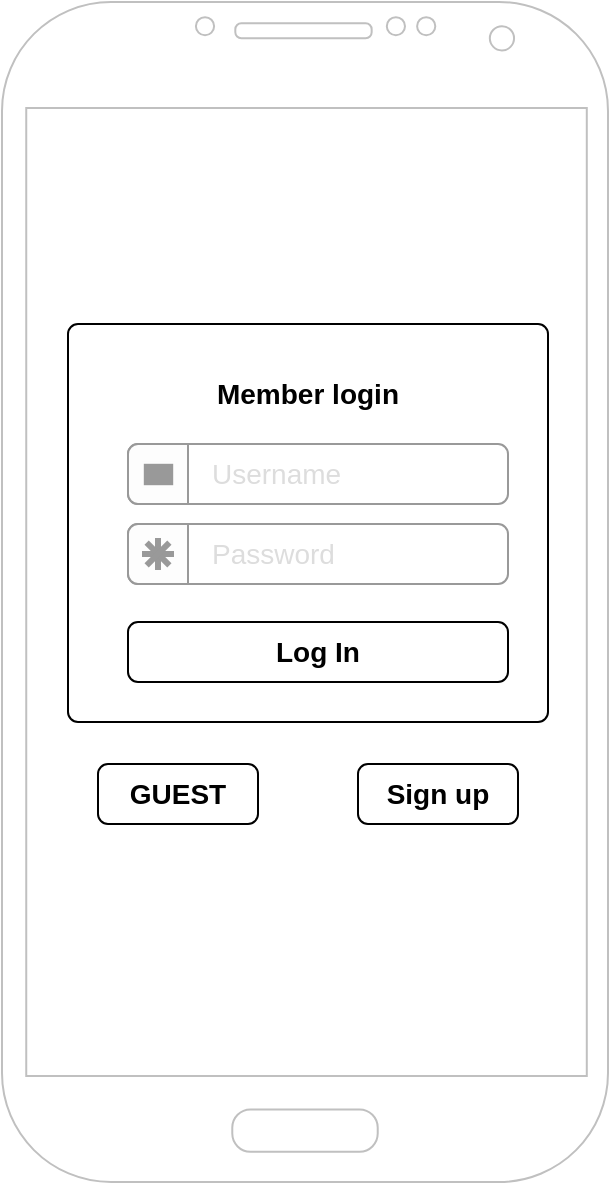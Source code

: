 <mxfile pages="10" version="11.2.8" type="device"><diagram id="ygyDueqDyBNJciKDh_v6" name="member-login"><mxGraphModel dx="1223" dy="548" grid="1" gridSize="10" guides="1" tooltips="1" connect="1" arrows="1" fold="1" page="1" pageScale="1" pageWidth="827" pageHeight="1169" math="0" shadow="0"><root><mxCell id="Bp2MlUzPJQW4ZXuCW2zc-0"/><mxCell id="Bp2MlUzPJQW4ZXuCW2zc-1" parent="Bp2MlUzPJQW4ZXuCW2zc-0"/><mxCell id="ripPcsn1RCYwJfQuil3q-0" value="" style="group" vertex="1" connectable="0" parent="Bp2MlUzPJQW4ZXuCW2zc-1"><mxGeometry x="262" y="289" width="303" height="590" as="geometry"/></mxCell><mxCell id="ripPcsn1RCYwJfQuil3q-1" value="" style="rounded=0;whiteSpace=wrap;html=1;strokeColor=none;" vertex="1" parent="ripPcsn1RCYwJfQuil3q-0"><mxGeometry x="8" y="51" width="290" height="490" as="geometry"/></mxCell><mxCell id="ripPcsn1RCYwJfQuil3q-2" value="" style="verticalLabelPosition=bottom;verticalAlign=top;html=1;shadow=0;dashed=0;strokeWidth=1;shape=mxgraph.android.phone2;fillColor=#ffffff;strokeColor=#c0c0c0;" vertex="1" parent="ripPcsn1RCYwJfQuil3q-0"><mxGeometry width="303" height="590" as="geometry"/></mxCell><mxCell id="ripPcsn1RCYwJfQuil3q-8" value="Member login" style="html=1;shadow=0;dashed=0;shape=mxgraph.bootstrap.rrect;fillColor=#ffffff;align=center;rSize=5;strokeColor=#000000;verticalAlign=top;spacingTop=20;fontSize=14;fontStyle=1;whiteSpace=wrap;" vertex="1" parent="ripPcsn1RCYwJfQuil3q-0"><mxGeometry x="33" y="161" width="240" height="199" as="geometry"/></mxCell><mxCell id="ripPcsn1RCYwJfQuil3q-9" value="Username" style="html=1;shadow=0;dashed=0;shape=mxgraph.bootstrap.rrect;rSize=5;strokeColor=#999999;fillColor=#ffffff;fontSize=14;fontColor=#dddddd;align=left;spacingLeft=40;whiteSpace=wrap;resizeWidth=1;" vertex="1" parent="ripPcsn1RCYwJfQuil3q-8"><mxGeometry width="190" height="30" relative="1" as="geometry"><mxPoint x="30" y="60" as="offset"/></mxGeometry></mxCell><mxCell id="ripPcsn1RCYwJfQuil3q-10" value="" style="html=1;shadow=0;dashed=0;shape=mxgraph.bootstrap.leftButton;rSize=5;strokeColor=#999999;fillColor=#fdfdfd;resizeHeight=1;" vertex="1" parent="ripPcsn1RCYwJfQuil3q-9"><mxGeometry width="30" height="30" relative="1" as="geometry"/></mxCell><mxCell id="ripPcsn1RCYwJfQuil3q-11" value="" style="html=1;shadow=0;dashed=0;shape=mxgraph.bootstrap.mail;strokeColor=#fdfdfd;fillColor=#999999;strokeWidth=1.3;" vertex="1" parent="ripPcsn1RCYwJfQuil3q-10"><mxGeometry x="0.5" y="0.5" width="16" height="12" relative="1" as="geometry"><mxPoint x="-8" y="-6" as="offset"/></mxGeometry></mxCell><mxCell id="ripPcsn1RCYwJfQuil3q-12" value="Password" style="html=1;shadow=0;dashed=0;shape=mxgraph.bootstrap.rrect;fillColor=#ffffff;rSize=5;strokeColor=#999999;fontSize=14;fontColor=#dddddd;align=left;spacingLeft=40;whiteSpace=wrap;resizeWidth=1;" vertex="1" parent="ripPcsn1RCYwJfQuil3q-8"><mxGeometry width="190" height="30" relative="1" as="geometry"><mxPoint x="30" y="100" as="offset"/></mxGeometry></mxCell><mxCell id="ripPcsn1RCYwJfQuil3q-13" value="" style="html=1;shadow=0;dashed=0;shape=mxgraph.bootstrap.leftButton;rSize=5;strokeColor=#999999;fillColor=#fdfdfd;resizeHeight=1;" vertex="1" parent="ripPcsn1RCYwJfQuil3q-12"><mxGeometry width="30" height="30" relative="1" as="geometry"><mxPoint as="offset"/></mxGeometry></mxCell><mxCell id="ripPcsn1RCYwJfQuil3q-14" value="" style="html=1;shadow=0;dashed=0;shape=mxgraph.bootstrap.password;strokeColor=#999999;strokeWidth=3;" vertex="1" parent="ripPcsn1RCYwJfQuil3q-13"><mxGeometry x="0.5" y="0.5" width="16" height="16" relative="1" as="geometry"><mxPoint x="-8" y="-8" as="offset"/></mxGeometry></mxCell><mxCell id="ripPcsn1RCYwJfQuil3q-16" value="Log In" style="html=1;shadow=0;dashed=0;shape=mxgraph.bootstrap.rrect;rSize=5;fontSize=14;fontStyle=1;whiteSpace=wrap;resizeWidth=1;" vertex="1" parent="ripPcsn1RCYwJfQuil3q-8"><mxGeometry y="1" width="190" height="30" relative="1" as="geometry"><mxPoint x="30" y="-50" as="offset"/></mxGeometry></mxCell><mxCell id="Tb9DliqFyUUpNzaBwKi_-2" value="GUEST" style="html=1;shadow=0;dashed=0;shape=mxgraph.bootstrap.rrect;rSize=5;fontSize=14;fontStyle=1;whiteSpace=wrap;resizeWidth=1;" vertex="1" parent="ripPcsn1RCYwJfQuil3q-0"><mxGeometry y="1" width="80" height="30" relative="1" as="geometry"><mxPoint x="48" y="-209" as="offset"/></mxGeometry></mxCell><mxCell id="Tb9DliqFyUUpNzaBwKi_-3" value="Sign up" style="html=1;shadow=0;dashed=0;shape=mxgraph.bootstrap.rrect;rSize=5;fontSize=14;fontStyle=1;whiteSpace=wrap;resizeWidth=1;" vertex="1" parent="ripPcsn1RCYwJfQuil3q-0"><mxGeometry y="1" width="80" height="30" relative="1" as="geometry"><mxPoint x="178" y="-209" as="offset"/></mxGeometry></mxCell></root></mxGraphModel></diagram><diagram id="Uy_0H1nZ_zxGj0VcIHnp" name="member-home"><mxGraphModel dx="2305" dy="662" grid="1" gridSize="1" guides="1" tooltips="1" connect="1" arrows="1" fold="1" page="1" pageScale="1" pageWidth="827" pageHeight="1169" math="0" shadow="0"><root><mxCell id="Xdcu819eoLpvl-mAOiM5-0"/><mxCell id="Xdcu819eoLpvl-mAOiM5-1" parent="Xdcu819eoLpvl-mAOiM5-0"/><mxCell id="0q8IG8m1yCdNofzVWLLO-0" value="" style="group" vertex="1" connectable="0" parent="Xdcu819eoLpvl-mAOiM5-1"><mxGeometry x="262" y="289" width="440" height="590" as="geometry"/></mxCell><mxCell id="OeJAtH-R24Bu6K_4SZkA-1" value="" style="rounded=0;whiteSpace=wrap;html=1;strokeColor=none;" vertex="1" parent="0q8IG8m1yCdNofzVWLLO-0"><mxGeometry x="8" y="51" width="290" height="490" as="geometry"/></mxCell><mxCell id="OeJAtH-R24Bu6K_4SZkA-2" value="" style="verticalLabelPosition=bottom;verticalAlign=top;html=1;shadow=0;dashed=0;strokeWidth=1;shape=mxgraph.android.phone2;fillColor=#ffffff;strokeColor=#c0c0c0;" vertex="1" parent="0q8IG8m1yCdNofzVWLLO-0"><mxGeometry x="6" y="-3" width="303" height="590" as="geometry"/></mxCell><mxCell id="0q8IG8m1yCdNofzVWLLO-1" value="Satang's Canteen" style="rounded=0;whiteSpace=wrap;html=1;fontColor=#000000;shadow=0;comic=0;glass=0;" vertex="1" parent="0q8IG8m1yCdNofzVWLLO-0"><mxGeometry x="18" y="51" width="280" height="49" as="geometry"/></mxCell><mxCell id="0q8IG8m1yCdNofzVWLLO-4" value="" style="shape=image;html=1;verticalAlign=top;verticalLabelPosition=bottom;labelBackgroundColor=#ffffff;imageAspect=0;aspect=fixed;image=https://cdn1.iconfinder.com/data/icons/office-222/91/General_Office_30-128.png" vertex="1" parent="0q8IG8m1yCdNofzVWLLO-0"><mxGeometry x="263" y="63.5" width="24" height="24" as="geometry"/></mxCell><mxCell id="0q8IG8m1yCdNofzVWLLO-6" value="" style="rounded=0;whiteSpace=wrap;html=1;fontColor=#000000;shadow=0;comic=0;glass=0;" vertex="1" parent="0q8IG8m1yCdNofzVWLLO-0"><mxGeometry x="18" y="100" width="280" height="23" as="geometry"/></mxCell><UserObject label="%date{ddd mmm dd yyyy}%" placeholders="1" id="0q8IG8m1yCdNofzVWLLO-7"><mxCell style="text;html=1;strokeColor=none;fillColor=none;align=center;verticalAlign=middle;whiteSpace=wrap;overflow=hidden;" vertex="1" parent="0q8IG8m1yCdNofzVWLLO-0"><mxGeometry x="80" y="101" width="160" height="20" as="geometry"/></mxCell></UserObject><mxCell id="0q8IG8m1yCdNofzVWLLO-8" value="Your favorite available &lt;br&gt;(Vender 2/3 , Menu 5/7)&amp;nbsp;&amp;nbsp;" style="text;html=1;strokeColor=none;fillColor=none;align=left;verticalAlign=middle;whiteSpace=wrap;rounded=0;" vertex="1" parent="0q8IG8m1yCdNofzVWLLO-0"><mxGeometry x="34" y="137" width="236" height="20" as="geometry"/></mxCell><mxCell id="0q8IG8m1yCdNofzVWLLO-35" value="" style="group" vertex="1" connectable="0" parent="0q8IG8m1yCdNofzVWLLO-0"><mxGeometry x="34" y="172.5" width="246" height="82.5" as="geometry"/></mxCell><mxCell id="0q8IG8m1yCdNofzVWLLO-30" value="" style="rounded=1;whiteSpace=wrap;html=1;align=left;" vertex="1" parent="0q8IG8m1yCdNofzVWLLO-35"><mxGeometry y="16.5" width="246" height="66" as="geometry"/></mxCell><mxCell id="0q8IG8m1yCdNofzVWLLO-10" value="" style="rounded=1;whiteSpace=wrap;html=1;align=left;" vertex="1" parent="0q8IG8m1yCdNofzVWLLO-35"><mxGeometry y="0.5" width="246" height="32" as="geometry"/></mxCell><mxCell id="0q8IG8m1yCdNofzVWLLO-11" value="" style="shape=actor;whiteSpace=wrap;html=1;align=left;" vertex="1" parent="0q8IG8m1yCdNofzVWLLO-35"><mxGeometry x="10" y="5.5" width="18" height="21" as="geometry"/></mxCell><mxCell id="0q8IG8m1yCdNofzVWLLO-12" value="Vender's name" style="text;html=1;strokeColor=none;fillColor=none;align=left;verticalAlign=middle;whiteSpace=wrap;rounded=0;" vertex="1" parent="0q8IG8m1yCdNofzVWLLO-35"><mxGeometry x="35" y="5.5" width="86" height="20" as="geometry"/></mxCell><mxCell id="0q8IG8m1yCdNofzVWLLO-15" value="" style="endArrow=none;html=1;verticalAlign=top;" edge="1" parent="0q8IG8m1yCdNofzVWLLO-35"><mxGeometry width="50" height="50" relative="1" as="geometry"><mxPoint x="159" y="32" as="sourcePoint"/><mxPoint x="159" as="targetPoint"/></mxGeometry></mxCell><mxCell id="0q8IG8m1yCdNofzVWLLO-29" value="Menu 2/3" style="text;html=1;strokeColor=none;fillColor=none;align=left;verticalAlign=middle;whiteSpace=wrap;rounded=0;" vertex="1" parent="0q8IG8m1yCdNofzVWLLO-35"><mxGeometry x="177" y="6.5" width="56" height="20" as="geometry"/></mxCell><mxCell id="0q8IG8m1yCdNofzVWLLO-32" value="item name" style="text;html=1;strokeColor=none;fillColor=none;align=left;verticalAlign=middle;whiteSpace=wrap;rounded=0;" vertex="1" parent="0q8IG8m1yCdNofzVWLLO-35"><mxGeometry x="7" y="32.5" width="143" height="20" as="geometry"/></mxCell><mxCell id="0q8IG8m1yCdNofzVWLLO-33" value="item name" style="text;html=1;strokeColor=none;fillColor=none;align=left;verticalAlign=middle;whiteSpace=wrap;rounded=0;" vertex="1" parent="0q8IG8m1yCdNofzVWLLO-35"><mxGeometry x="7" y="56.5" width="143" height="20" as="geometry"/></mxCell><mxCell id="0q8IG8m1yCdNofzVWLLO-34" value="" style="endArrow=none;html=1;verticalAlign=top;entryX=1.002;entryY=0.591;entryDx=0;entryDy=0;entryPerimeter=0;" edge="1" parent="0q8IG8m1yCdNofzVWLLO-35" target="0q8IG8m1yCdNofzVWLLO-30"><mxGeometry width="50" height="50" relative="1" as="geometry"><mxPoint y="55.5" as="sourcePoint"/><mxPoint x="245" y="55.5" as="targetPoint"/></mxGeometry></mxCell><mxCell id="SuQtxiJsNrOAcuAFijzw-0" value="" style="shape=image;html=1;verticalAlign=top;verticalLabelPosition=bottom;labelBackgroundColor=#ffffff;imageAspect=0;aspect=fixed;image=https://cdn3.iconfinder.com/data/icons/google-material-design-icons/48/ic_close_48px-128.png;rounded=0;shadow=0;glass=0;comic=0;fillColor=#FFFFFF;align=left;" vertex="1" parent="0q8IG8m1yCdNofzVWLLO-35"><mxGeometry x="219" y="32.5" width="22" height="22" as="geometry"/></mxCell><mxCell id="SuQtxiJsNrOAcuAFijzw-1" value="" style="shape=image;html=1;verticalAlign=top;verticalLabelPosition=bottom;labelBackgroundColor=#ffffff;imageAspect=0;aspect=fixed;image=https://cdn3.iconfinder.com/data/icons/google-material-design-icons/48/ic_close_48px-128.png;rounded=0;shadow=0;glass=0;comic=0;fillColor=#FFFFFF;align=left;" vertex="1" parent="0q8IG8m1yCdNofzVWLLO-35"><mxGeometry x="219" y="58.5" width="22" height="22" as="geometry"/></mxCell><mxCell id="0q8IG8m1yCdNofzVWLLO-37" value="" style="rounded=1;whiteSpace=wrap;html=1;align=left;" vertex="1" parent="0q8IG8m1yCdNofzVWLLO-0"><mxGeometry x="34" y="284" width="246" height="92" as="geometry"/></mxCell><mxCell id="0q8IG8m1yCdNofzVWLLO-38" value="" style="rounded=1;whiteSpace=wrap;html=1;align=left;" vertex="1" parent="0q8IG8m1yCdNofzVWLLO-0"><mxGeometry x="34" y="267.5" width="246" height="32" as="geometry"/></mxCell><mxCell id="0q8IG8m1yCdNofzVWLLO-39" value="" style="shape=actor;whiteSpace=wrap;html=1;align=left;" vertex="1" parent="0q8IG8m1yCdNofzVWLLO-0"><mxGeometry x="44" y="272.5" width="18" height="21" as="geometry"/></mxCell><mxCell id="0q8IG8m1yCdNofzVWLLO-40" value="Vender's name" style="text;html=1;strokeColor=none;fillColor=none;align=left;verticalAlign=middle;whiteSpace=wrap;rounded=0;" vertex="1" parent="0q8IG8m1yCdNofzVWLLO-0"><mxGeometry x="69" y="272.5" width="86" height="20" as="geometry"/></mxCell><mxCell id="0q8IG8m1yCdNofzVWLLO-41" value="" style="endArrow=none;html=1;verticalAlign=top;" edge="1" parent="0q8IG8m1yCdNofzVWLLO-0"><mxGeometry width="50" height="50" relative="1" as="geometry"><mxPoint x="193" y="299" as="sourcePoint"/><mxPoint x="193" y="267" as="targetPoint"/></mxGeometry></mxCell><mxCell id="0q8IG8m1yCdNofzVWLLO-42" value="Menu 3/4" style="text;html=1;strokeColor=none;fillColor=none;align=left;verticalAlign=middle;whiteSpace=wrap;rounded=0;" vertex="1" parent="0q8IG8m1yCdNofzVWLLO-0"><mxGeometry x="211" y="273.5" width="56" height="20" as="geometry"/></mxCell><mxCell id="0q8IG8m1yCdNofzVWLLO-43" value="item name" style="text;html=1;strokeColor=none;fillColor=none;align=left;verticalAlign=middle;whiteSpace=wrap;rounded=0;" vertex="1" parent="0q8IG8m1yCdNofzVWLLO-0"><mxGeometry x="41" y="299.5" width="143" height="20" as="geometry"/></mxCell><mxCell id="0q8IG8m1yCdNofzVWLLO-44" value="item name" style="text;html=1;strokeColor=none;fillColor=none;align=left;verticalAlign=middle;whiteSpace=wrap;rounded=0;" vertex="1" parent="0q8IG8m1yCdNofzVWLLO-0"><mxGeometry x="41" y="323.5" width="143" height="20" as="geometry"/></mxCell><mxCell id="0q8IG8m1yCdNofzVWLLO-48" value="item name" style="text;html=1;strokeColor=none;fillColor=none;align=left;verticalAlign=middle;whiteSpace=wrap;rounded=0;" vertex="1" parent="0q8IG8m1yCdNofzVWLLO-0"><mxGeometry x="40" y="350" width="143" height="20" as="geometry"/></mxCell><mxCell id="0q8IG8m1yCdNofzVWLLO-49" value="" style="endArrow=none;html=1;verticalAlign=top;entryX=1.002;entryY=0.591;entryDx=0;entryDy=0;entryPerimeter=0;" edge="1" parent="0q8IG8m1yCdNofzVWLLO-0"><mxGeometry width="50" height="50" relative="1" as="geometry"><mxPoint x="33.5" y="321" as="sourcePoint"/><mxPoint x="279.992" y="321.006" as="targetPoint"/></mxGeometry></mxCell><mxCell id="0q8IG8m1yCdNofzVWLLO-50" value="" style="endArrow=none;html=1;verticalAlign=top;entryX=1.002;entryY=0.591;entryDx=0;entryDy=0;entryPerimeter=0;" edge="1" parent="0q8IG8m1yCdNofzVWLLO-0"><mxGeometry width="50" height="50" relative="1" as="geometry"><mxPoint x="34" y="347.5" as="sourcePoint"/><mxPoint x="280.492" y="347.506" as="targetPoint"/></mxGeometry></mxCell><mxCell id="0q8IG8m1yCdNofzVWLLO-109" value="All favorite" style="rounded=1;whiteSpace=wrap;html=1;align=center;" vertex="1" parent="0q8IG8m1yCdNofzVWLLO-0"><mxGeometry x="99" y="391" width="114" height="33" as="geometry"/></mxCell><mxCell id="SuQtxiJsNrOAcuAFijzw-2" value="" style="shape=image;html=1;verticalAlign=top;verticalLabelPosition=bottom;labelBackgroundColor=#ffffff;imageAspect=0;aspect=fixed;image=https://cdn3.iconfinder.com/data/icons/google-material-design-icons/48/ic_close_48px-128.png;rounded=0;shadow=0;glass=0;comic=0;fillColor=#FFFFFF;align=left;" vertex="1" parent="0q8IG8m1yCdNofzVWLLO-0"><mxGeometry x="253" y="299" width="22" height="22" as="geometry"/></mxCell><mxCell id="SuQtxiJsNrOAcuAFijzw-3" value="" style="shape=image;html=1;verticalAlign=top;verticalLabelPosition=bottom;labelBackgroundColor=#ffffff;imageAspect=0;aspect=fixed;image=https://cdn3.iconfinder.com/data/icons/google-material-design-icons/48/ic_close_48px-128.png;rounded=0;shadow=0;glass=0;comic=0;fillColor=#FFFFFF;align=left;" vertex="1" parent="0q8IG8m1yCdNofzVWLLO-0"><mxGeometry x="253" y="323.5" width="22" height="22" as="geometry"/></mxCell><mxCell id="SuQtxiJsNrOAcuAFijzw-4" value="" style="shape=image;html=1;verticalAlign=top;verticalLabelPosition=bottom;labelBackgroundColor=#ffffff;imageAspect=0;aspect=fixed;image=https://cdn3.iconfinder.com/data/icons/google-material-design-icons/48/ic_close_48px-128.png;rounded=0;shadow=0;glass=0;comic=0;fillColor=#FFFFFF;align=left;" vertex="1" parent="0q8IG8m1yCdNofzVWLLO-0"><mxGeometry x="253" y="350" width="22" height="22" as="geometry"/></mxCell><mxCell id="0q8IG8m1yCdNofzVWLLO-55" value="" style="group" vertex="1" connectable="0" parent="Xdcu819eoLpvl-mAOiM5-1"><mxGeometry x="-172" y="290" width="362" height="590" as="geometry"/></mxCell><mxCell id="0q8IG8m1yCdNofzVWLLO-56" value="" style="rounded=0;whiteSpace=wrap;html=1;strokeColor=none;" vertex="1" parent="0q8IG8m1yCdNofzVWLLO-55"><mxGeometry x="8" y="51" width="290" height="490" as="geometry"/></mxCell><mxCell id="0q8IG8m1yCdNofzVWLLO-57" value="" style="verticalLabelPosition=bottom;verticalAlign=top;html=1;shadow=0;dashed=0;strokeWidth=1;shape=mxgraph.android.phone2;fillColor=#ffffff;strokeColor=#c0c0c0;" vertex="1" parent="0q8IG8m1yCdNofzVWLLO-55"><mxGeometry x="6" y="-3" width="303" height="590" as="geometry"/></mxCell><mxCell id="0q8IG8m1yCdNofzVWLLO-58" value="Satang's Canteen" style="rounded=0;whiteSpace=wrap;html=1;fontColor=#000000;shadow=0;comic=0;glass=0;" vertex="1" parent="0q8IG8m1yCdNofzVWLLO-55"><mxGeometry x="18" y="51" width="280" height="49" as="geometry"/></mxCell><mxCell id="0q8IG8m1yCdNofzVWLLO-59" value="" style="shape=image;html=1;verticalAlign=top;verticalLabelPosition=bottom;labelBackgroundColor=#ffffff;imageAspect=0;aspect=fixed;image=https://cdn1.iconfinder.com/data/icons/office-222/91/General_Office_30-128.png" vertex="1" parent="0q8IG8m1yCdNofzVWLLO-55"><mxGeometry x="263" y="63.5" width="24" height="24" as="geometry"/></mxCell><mxCell id="0q8IG8m1yCdNofzVWLLO-60" value="" style="rounded=0;whiteSpace=wrap;html=1;fontColor=#000000;shadow=0;comic=0;glass=0;" vertex="1" parent="0q8IG8m1yCdNofzVWLLO-55"><mxGeometry x="18" y="100" width="280" height="23" as="geometry"/></mxCell><UserObject label="%date{ddd mmm dd yyyy}%" placeholders="1" id="0q8IG8m1yCdNofzVWLLO-61"><mxCell style="text;html=1;strokeColor=none;fillColor=none;align=center;verticalAlign=middle;whiteSpace=wrap;overflow=hidden;" vertex="1" parent="0q8IG8m1yCdNofzVWLLO-55"><mxGeometry x="80" y="101" width="160" height="20" as="geometry"/></mxCell></UserObject><mxCell id="0q8IG8m1yCdNofzVWLLO-62" value="Your favorite available &lt;br&gt;(Vender 0/0 , Menu 0/0)&amp;nbsp;&amp;nbsp;" style="text;html=1;strokeColor=none;fillColor=none;align=left;verticalAlign=middle;whiteSpace=wrap;rounded=0;" vertex="1" parent="0q8IG8m1yCdNofzVWLLO-55"><mxGeometry x="34" y="137" width="236" height="20" as="geometry"/></mxCell><mxCell id="0q8IG8m1yCdNofzVWLLO-84" value="&lt;font color=&quot;#b8b8b8&quot;&gt;You don't have any favorite venders or items&lt;/font&gt;" style="text;html=1;strokeColor=none;fillColor=none;align=center;verticalAlign=middle;whiteSpace=wrap;rounded=0;" vertex="1" parent="0q8IG8m1yCdNofzVWLLO-55"><mxGeometry x="74.5" y="288" width="167" height="20" as="geometry"/></mxCell><mxCell id="0q8IG8m1yCdNofzVWLLO-86" value="See all" style="rounded=1;whiteSpace=wrap;html=1;align=center;" vertex="1" parent="0q8IG8m1yCdNofzVWLLO-55"><mxGeometry x="126" y="319" width="66" height="33" as="geometry"/></mxCell><mxCell id="0q8IG8m1yCdNofzVWLLO-87" value="" style="rounded=0;whiteSpace=wrap;html=1;strokeColor=none;" vertex="1" parent="Xdcu819eoLpvl-mAOiM5-1"><mxGeometry x="-163" y="342" width="290" height="490" as="geometry"/></mxCell><mxCell id="0q8IG8m1yCdNofzVWLLO-88" value="" style="verticalLabelPosition=bottom;verticalAlign=top;html=1;shadow=0;dashed=0;strokeWidth=1;shape=mxgraph.android.phone2;fillColor=#ffffff;strokeColor=#c0c0c0;" vertex="1" parent="Xdcu819eoLpvl-mAOiM5-1"><mxGeometry x="-165" y="288" width="303" height="590" as="geometry"/></mxCell><mxCell id="0q8IG8m1yCdNofzVWLLO-89" value="Satang's Canteen" style="rounded=0;whiteSpace=wrap;html=1;fontColor=#000000;shadow=0;comic=0;glass=0;" vertex="1" parent="Xdcu819eoLpvl-mAOiM5-1"><mxGeometry x="-153" y="342" width="280" height="49" as="geometry"/></mxCell><mxCell id="0q8IG8m1yCdNofzVWLLO-90" value="" style="shape=image;html=1;verticalAlign=top;verticalLabelPosition=bottom;labelBackgroundColor=#ffffff;imageAspect=0;aspect=fixed;image=https://cdn1.iconfinder.com/data/icons/office-222/91/General_Office_30-128.png" vertex="1" parent="Xdcu819eoLpvl-mAOiM5-1"><mxGeometry x="92" y="354.5" width="24" height="24" as="geometry"/></mxCell><mxCell id="0q8IG8m1yCdNofzVWLLO-91" value="" style="rounded=0;whiteSpace=wrap;html=1;fontColor=#000000;shadow=0;comic=0;glass=0;" vertex="1" parent="Xdcu819eoLpvl-mAOiM5-1"><mxGeometry x="-153" y="391" width="280" height="23" as="geometry"/></mxCell><UserObject label="%date{ddd mmm dd yyyy}%" placeholders="1" id="0q8IG8m1yCdNofzVWLLO-92"><mxCell style="text;html=1;strokeColor=none;fillColor=none;align=center;verticalAlign=middle;whiteSpace=wrap;overflow=hidden;" vertex="1" parent="Xdcu819eoLpvl-mAOiM5-1"><mxGeometry x="-91" y="392" width="160" height="20" as="geometry"/></mxCell></UserObject><mxCell id="0q8IG8m1yCdNofzVWLLO-93" value="Your favorite available &lt;br&gt;(Vender 0/0 , Menu 0/0)&amp;nbsp;&amp;nbsp;" style="text;html=1;strokeColor=none;fillColor=none;align=left;verticalAlign=middle;whiteSpace=wrap;rounded=0;" vertex="1" parent="Xdcu819eoLpvl-mAOiM5-1"><mxGeometry x="-137" y="428" width="236" height="20" as="geometry"/></mxCell><mxCell id="0q8IG8m1yCdNofzVWLLO-94" value="&lt;font color=&quot;#b8b8b8&quot;&gt;You don't have any favorite venders or items&lt;/font&gt;" style="text;html=1;strokeColor=none;fillColor=none;align=center;verticalAlign=middle;whiteSpace=wrap;rounded=0;" vertex="1" parent="Xdcu819eoLpvl-mAOiM5-1"><mxGeometry x="-96.5" y="579" width="167" height="20" as="geometry"/></mxCell><mxCell id="0q8IG8m1yCdNofzVWLLO-95" value="See all" style="rounded=1;whiteSpace=wrap;html=1;align=center;" vertex="1" parent="Xdcu819eoLpvl-mAOiM5-1"><mxGeometry x="-45" y="610" width="66" height="33" as="geometry"/></mxCell><mxCell id="0q8IG8m1yCdNofzVWLLO-96" value="" style="rounded=0;whiteSpace=wrap;html=1;strokeColor=none;" vertex="1" parent="Xdcu819eoLpvl-mAOiM5-1"><mxGeometry x="718.5" y="340.5" width="290" height="490" as="geometry"/></mxCell><mxCell id="0q8IG8m1yCdNofzVWLLO-97" value="" style="verticalLabelPosition=bottom;verticalAlign=top;html=1;shadow=0;dashed=0;strokeWidth=1;shape=mxgraph.android.phone2;fillColor=#ffffff;strokeColor=#c0c0c0;" vertex="1" parent="Xdcu819eoLpvl-mAOiM5-1"><mxGeometry x="716.5" y="286.5" width="303" height="590" as="geometry"/></mxCell><mxCell id="0q8IG8m1yCdNofzVWLLO-98" value="Satang's Canteen" style="rounded=0;whiteSpace=wrap;html=1;fontColor=#000000;shadow=0;comic=0;glass=0;" vertex="1" parent="Xdcu819eoLpvl-mAOiM5-1"><mxGeometry x="728.5" y="340.5" width="280" height="49" as="geometry"/></mxCell><mxCell id="0q8IG8m1yCdNofzVWLLO-99" value="" style="shape=image;html=1;verticalAlign=top;verticalLabelPosition=bottom;labelBackgroundColor=#ffffff;imageAspect=0;aspect=fixed;image=https://cdn1.iconfinder.com/data/icons/office-222/91/General_Office_30-128.png" vertex="1" parent="Xdcu819eoLpvl-mAOiM5-1"><mxGeometry x="973.5" y="353" width="24" height="24" as="geometry"/></mxCell><mxCell id="0q8IG8m1yCdNofzVWLLO-105" value="" style="group" vertex="1" connectable="0" parent="Xdcu819eoLpvl-mAOiM5-1"><mxGeometry x="729" y="478" width="280" height="233" as="geometry"/></mxCell><mxCell id="0q8IG8m1yCdNofzVWLLO-100" value="" style="rounded=0;whiteSpace=wrap;html=1;fontColor=#000000;shadow=0;comic=0;glass=0;" vertex="1" parent="0q8IG8m1yCdNofzVWLLO-105"><mxGeometry width="280" height="21.266" as="geometry"/></mxCell><UserObject label="%date{ddd mmm dd yyyy}%" placeholders="1" id="0q8IG8m1yCdNofzVWLLO-101"><mxCell style="text;html=1;strokeColor=none;fillColor=none;align=center;verticalAlign=middle;whiteSpace=wrap;overflow=hidden;" vertex="1" parent="0q8IG8m1yCdNofzVWLLO-105"><mxGeometry x="62" y="1.849" width="160" height="18.492" as="geometry"/></mxCell></UserObject><mxCell id="0q8IG8m1yCdNofzVWLLO-102" value="Your favorite available &lt;br&gt;(Vender 0/0 , Menu 0/0)&amp;nbsp;&amp;nbsp;" style="text;html=1;strokeColor=none;fillColor=none;align=left;verticalAlign=middle;whiteSpace=wrap;rounded=0;" vertex="1" parent="0q8IG8m1yCdNofzVWLLO-105"><mxGeometry x="16" y="34.21" width="236" height="18.492" as="geometry"/></mxCell><mxCell id="0q8IG8m1yCdNofzVWLLO-103" value="&lt;font color=&quot;#b8b8b8&quot;&gt;You don't have any favorite venders or items&lt;/font&gt;" style="text;html=1;strokeColor=none;fillColor=none;align=center;verticalAlign=middle;whiteSpace=wrap;rounded=0;" vertex="1" parent="0q8IG8m1yCdNofzVWLLO-105"><mxGeometry x="56.5" y="173.825" width="167" height="18.492" as="geometry"/></mxCell><mxCell id="0q8IG8m1yCdNofzVWLLO-104" value="See all" style="rounded=1;whiteSpace=wrap;html=1;align=center;" vertex="1" parent="0q8IG8m1yCdNofzVWLLO-105"><mxGeometry x="108" y="202.488" width="66" height="30.512" as="geometry"/></mxCell><mxCell id="0q8IG8m1yCdNofzVWLLO-108" value="&amp;nbsp; - Home&lt;br&gt;&amp;nbsp; - All venders&lt;br&gt;&amp;nbsp; - All favorite&lt;br&gt;&lt;br&gt;&amp;nbsp; &amp;nbsp; Logout" style="rounded=0;whiteSpace=wrap;html=1;shadow=0;comic=0;glass=0;align=left;fillColor=#CCCCCC;" vertex="1" parent="Xdcu819eoLpvl-mAOiM5-1"><mxGeometry x="729" y="389" width="280" height="89" as="geometry"/></mxCell></root></mxGraphModel></diagram><diagram id="MbPwg-XKRYoF5-3mDmdP" name="member-all-favorite"><mxGraphModel dx="1223" dy="548" grid="0" gridSize="10" guides="1" tooltips="1" connect="1" arrows="1" fold="1" page="1" pageScale="1" pageWidth="827" pageHeight="1169" math="0" shadow="0"><root><mxCell id="Ttf11Kw4eohRsUwl4IPE-0"/><mxCell id="Ttf11Kw4eohRsUwl4IPE-1" parent="Ttf11Kw4eohRsUwl4IPE-0"/><mxCell id="REedSAm0BpnEeiOj-wja-0" value="" style="rounded=0;whiteSpace=wrap;html=1;strokeColor=none;" vertex="1" parent="Ttf11Kw4eohRsUwl4IPE-1"><mxGeometry x="272" y="234" width="290" height="490" as="geometry"/></mxCell><mxCell id="REedSAm0BpnEeiOj-wja-1" value="" style="verticalLabelPosition=bottom;verticalAlign=top;html=1;shadow=0;dashed=0;strokeWidth=1;shape=mxgraph.android.phone2;fillColor=#ffffff;strokeColor=#c0c0c0;" vertex="1" parent="Ttf11Kw4eohRsUwl4IPE-1"><mxGeometry x="270" y="180" width="303" height="590" as="geometry"/></mxCell><mxCell id="REedSAm0BpnEeiOj-wja-2" value="Satang's Canteen" style="rounded=0;whiteSpace=wrap;html=1;fontColor=#000000;shadow=0;comic=0;glass=0;" vertex="1" parent="Ttf11Kw4eohRsUwl4IPE-1"><mxGeometry x="282" y="234" width="280" height="49" as="geometry"/></mxCell><mxCell id="REedSAm0BpnEeiOj-wja-3" value="" style="shape=image;html=1;verticalAlign=top;verticalLabelPosition=bottom;labelBackgroundColor=#ffffff;imageAspect=0;aspect=fixed;image=https://cdn1.iconfinder.com/data/icons/office-222/91/General_Office_30-128.png" vertex="1" parent="Ttf11Kw4eohRsUwl4IPE-1"><mxGeometry x="527" y="246.5" width="24" height="24" as="geometry"/></mxCell><mxCell id="REedSAm0BpnEeiOj-wja-4" value="" style="rounded=0;whiteSpace=wrap;html=1;fontColor=#000000;shadow=0;comic=0;glass=0;" vertex="1" parent="Ttf11Kw4eohRsUwl4IPE-1"><mxGeometry x="282" y="283" width="280" height="23" as="geometry"/></mxCell><UserObject label="%date{ddd mmm dd yyyy}%" placeholders="1" id="REedSAm0BpnEeiOj-wja-5"><mxCell style="text;html=1;strokeColor=none;fillColor=none;align=center;verticalAlign=middle;whiteSpace=wrap;overflow=hidden;" vertex="1" parent="Ttf11Kw4eohRsUwl4IPE-1"><mxGeometry x="344" y="284" width="160" height="20" as="geometry"/></mxCell></UserObject><mxCell id="REedSAm0BpnEeiOj-wja-6" value="Your favorite menu (5)" style="text;html=1;strokeColor=none;fillColor=none;align=left;verticalAlign=middle;whiteSpace=wrap;rounded=0;shadow=0;glass=0;comic=0;fontColor=#000000;" vertex="1" parent="Ttf11Kw4eohRsUwl4IPE-1"><mxGeometry x="300" y="320" width="140" height="20" as="geometry"/></mxCell><mxCell id="REedSAm0BpnEeiOj-wja-8" value="" style="group" vertex="1" connectable="0" parent="Ttf11Kw4eohRsUwl4IPE-1"><mxGeometry x="302" y="355" width="229" height="23" as="geometry"/></mxCell><mxCell id="REedSAm0BpnEeiOj-wja-9" value="&amp;nbsp; item name (vender's name)" style="rounded=1;whiteSpace=wrap;html=1;shadow=0;glass=0;comic=0;align=left;arcSize=8;" vertex="1" parent="REedSAm0BpnEeiOj-wja-8"><mxGeometry width="229" height="23" as="geometry"/></mxCell><mxCell id="REedSAm0BpnEeiOj-wja-10" value="" style="shape=image;html=1;verticalAlign=top;verticalLabelPosition=bottom;labelBackgroundColor=#ffffff;imageAspect=0;aspect=fixed;image=https://cdn3.iconfinder.com/data/icons/google-material-design-icons/48/ic_close_48px-128.png;rounded=0;shadow=0;glass=0;comic=0;fillColor=#FFFFFF;align=left;" vertex="1" parent="REedSAm0BpnEeiOj-wja-8"><mxGeometry x="205.5" y="1" width="21" height="21" as="geometry"/></mxCell><mxCell id="REedSAm0BpnEeiOj-wja-11" value="" style="group" vertex="1" connectable="0" parent="Ttf11Kw4eohRsUwl4IPE-1"><mxGeometry x="302.5" y="388.5" width="229" height="23" as="geometry"/></mxCell><mxCell id="REedSAm0BpnEeiOj-wja-12" value="&amp;nbsp; item name (vender's name)" style="rounded=1;whiteSpace=wrap;html=1;shadow=0;glass=0;comic=0;align=left;arcSize=8;" vertex="1" parent="REedSAm0BpnEeiOj-wja-11"><mxGeometry width="229" height="23" as="geometry"/></mxCell><mxCell id="REedSAm0BpnEeiOj-wja-13" value="" style="shape=image;html=1;verticalAlign=top;verticalLabelPosition=bottom;labelBackgroundColor=#ffffff;imageAspect=0;aspect=fixed;image=https://cdn3.iconfinder.com/data/icons/google-material-design-icons/48/ic_close_48px-128.png;rounded=0;shadow=0;glass=0;comic=0;fillColor=#FFFFFF;align=left;" vertex="1" parent="REedSAm0BpnEeiOj-wja-11"><mxGeometry x="205.5" y="1" width="21" height="21" as="geometry"/></mxCell><mxCell id="REedSAm0BpnEeiOj-wja-14" value="" style="group" vertex="1" connectable="0" parent="Ttf11Kw4eohRsUwl4IPE-1"><mxGeometry x="302.5" y="421" width="229" height="23" as="geometry"/></mxCell><mxCell id="REedSAm0BpnEeiOj-wja-15" value="&amp;nbsp; item name (vender's name)" style="rounded=1;whiteSpace=wrap;html=1;shadow=0;glass=0;comic=0;align=left;arcSize=8;" vertex="1" parent="REedSAm0BpnEeiOj-wja-14"><mxGeometry width="229" height="23" as="geometry"/></mxCell><mxCell id="REedSAm0BpnEeiOj-wja-16" value="" style="shape=image;html=1;verticalAlign=top;verticalLabelPosition=bottom;labelBackgroundColor=#ffffff;imageAspect=0;aspect=fixed;image=https://cdn3.iconfinder.com/data/icons/google-material-design-icons/48/ic_close_48px-128.png;rounded=0;shadow=0;glass=0;comic=0;fillColor=#FFFFFF;align=left;" vertex="1" parent="REedSAm0BpnEeiOj-wja-14"><mxGeometry x="205.5" y="1" width="21" height="21" as="geometry"/></mxCell><mxCell id="REedSAm0BpnEeiOj-wja-17" value="" style="group" vertex="1" connectable="0" parent="Ttf11Kw4eohRsUwl4IPE-1"><mxGeometry x="302.5" y="456" width="229" height="23" as="geometry"/></mxCell><mxCell id="REedSAm0BpnEeiOj-wja-18" value="&amp;nbsp; item name (vender's name)" style="rounded=1;whiteSpace=wrap;html=1;shadow=0;glass=0;comic=0;align=left;arcSize=8;" vertex="1" parent="REedSAm0BpnEeiOj-wja-17"><mxGeometry width="229" height="23" as="geometry"/></mxCell><mxCell id="REedSAm0BpnEeiOj-wja-19" value="" style="shape=image;html=1;verticalAlign=top;verticalLabelPosition=bottom;labelBackgroundColor=#ffffff;imageAspect=0;aspect=fixed;image=https://cdn3.iconfinder.com/data/icons/google-material-design-icons/48/ic_close_48px-128.png;rounded=0;shadow=0;glass=0;comic=0;fillColor=#FFFFFF;align=left;" vertex="1" parent="REedSAm0BpnEeiOj-wja-17"><mxGeometry x="205.5" y="1" width="21" height="21" as="geometry"/></mxCell><mxCell id="REedSAm0BpnEeiOj-wja-29" value="" style="group" vertex="1" connectable="0" parent="Ttf11Kw4eohRsUwl4IPE-1"><mxGeometry x="302" y="487.5" width="229" height="23" as="geometry"/></mxCell><mxCell id="REedSAm0BpnEeiOj-wja-30" value="&amp;nbsp; item name (vender's name)" style="rounded=1;whiteSpace=wrap;html=1;shadow=0;glass=0;comic=0;align=left;arcSize=8;" vertex="1" parent="REedSAm0BpnEeiOj-wja-29"><mxGeometry width="229" height="23" as="geometry"/></mxCell><mxCell id="REedSAm0BpnEeiOj-wja-31" value="" style="shape=image;html=1;verticalAlign=top;verticalLabelPosition=bottom;labelBackgroundColor=#ffffff;imageAspect=0;aspect=fixed;image=https://cdn3.iconfinder.com/data/icons/google-material-design-icons/48/ic_close_48px-128.png;rounded=0;shadow=0;glass=0;comic=0;fillColor=#FFFFFF;align=left;" vertex="1" parent="REedSAm0BpnEeiOj-wja-29"><mxGeometry x="205.5" y="1" width="21" height="21" as="geometry"/></mxCell></root></mxGraphModel></diagram><diagram id="xlGkXdNqLRuDRwXWMDDw" name="all-vender"><mxGraphModel dx="1478" dy="662" grid="1" gridSize="1" guides="1" tooltips="1" connect="1" arrows="1" fold="1" page="1" pageScale="1" pageWidth="827" pageHeight="1169" math="0" shadow="0"><root><mxCell id="UUmYQensQi-iNDUaFpYp-0"/><mxCell id="UUmYQensQi-iNDUaFpYp-1" parent="UUmYQensQi-iNDUaFpYp-0"/><mxCell id="epSdWSAMlnUI0L_G1U_W-0" value="" style="group" vertex="1" connectable="0" parent="UUmYQensQi-iNDUaFpYp-1"><mxGeometry x="262" y="289" width="362" height="590" as="geometry"/></mxCell><mxCell id="epSdWSAMlnUI0L_G1U_W-1" value="" style="rounded=0;whiteSpace=wrap;html=1;strokeColor=none;" vertex="1" parent="epSdWSAMlnUI0L_G1U_W-0"><mxGeometry x="8" y="51" width="290" height="490" as="geometry"/></mxCell><mxCell id="epSdWSAMlnUI0L_G1U_W-2" value="" style="verticalLabelPosition=bottom;verticalAlign=top;html=1;shadow=0;dashed=0;strokeWidth=1;shape=mxgraph.android.phone2;fillColor=#ffffff;strokeColor=#c0c0c0;" vertex="1" parent="epSdWSAMlnUI0L_G1U_W-0"><mxGeometry x="6" y="-3" width="303" height="590" as="geometry"/></mxCell><mxCell id="epSdWSAMlnUI0L_G1U_W-3" value="Satang's Canteen" style="rounded=0;whiteSpace=wrap;html=1;fontColor=#000000;shadow=0;comic=0;glass=0;" vertex="1" parent="epSdWSAMlnUI0L_G1U_W-0"><mxGeometry x="18" y="51" width="280" height="49" as="geometry"/></mxCell><mxCell id="epSdWSAMlnUI0L_G1U_W-4" value="" style="shape=image;html=1;verticalAlign=top;verticalLabelPosition=bottom;labelBackgroundColor=#ffffff;imageAspect=0;aspect=fixed;image=https://cdn1.iconfinder.com/data/icons/office-222/91/General_Office_30-128.png" vertex="1" parent="epSdWSAMlnUI0L_G1U_W-0"><mxGeometry x="263" y="63.5" width="24" height="24" as="geometry"/></mxCell><mxCell id="epSdWSAMlnUI0L_G1U_W-5" value="" style="rounded=0;whiteSpace=wrap;html=1;fontColor=#000000;shadow=0;comic=0;glass=0;" vertex="1" parent="epSdWSAMlnUI0L_G1U_W-0"><mxGeometry x="18" y="100" width="280" height="23" as="geometry"/></mxCell><UserObject label="%date{ddd mmm dd yyyy}%" placeholders="1" id="epSdWSAMlnUI0L_G1U_W-6"><mxCell style="text;html=1;strokeColor=none;fillColor=none;align=center;verticalAlign=middle;whiteSpace=wrap;overflow=hidden;" vertex="1" parent="epSdWSAMlnUI0L_G1U_W-0"><mxGeometry x="80" y="101" width="160" height="20" as="geometry"/></mxCell></UserObject><mxCell id="OUsVoxuaAyD9rceb89em-7" value="" style="group" vertex="1" connectable="0" parent="epSdWSAMlnUI0L_G1U_W-0"><mxGeometry x="34" y="173" width="246" height="117" as="geometry"/></mxCell><mxCell id="epSdWSAMlnUI0L_G1U_W-10" value="" style="rounded=1;whiteSpace=wrap;html=1;align=left;" vertex="1" parent="OUsVoxuaAyD9rceb89em-7"><mxGeometry width="246" height="117" as="geometry"/></mxCell><mxCell id="epSdWSAMlnUI0L_G1U_W-11" value="" style="shape=actor;whiteSpace=wrap;html=1;align=left;" vertex="1" parent="OUsVoxuaAyD9rceb89em-7"><mxGeometry x="10" y="8" width="18" height="21" as="geometry"/></mxCell><mxCell id="epSdWSAMlnUI0L_G1U_W-12" value="Vender's name" style="text;html=1;strokeColor=none;fillColor=none;align=left;verticalAlign=middle;whiteSpace=wrap;rounded=0;" vertex="1" parent="OUsVoxuaAyD9rceb89em-7"><mxGeometry x="35" y="9" width="86" height="20" as="geometry"/></mxCell><mxCell id="epSdWSAMlnUI0L_G1U_W-14" value="2 Menu Available" style="text;html=1;strokeColor=none;fillColor=none;align=right;verticalAlign=middle;whiteSpace=wrap;rounded=0;" vertex="1" parent="OUsVoxuaAyD9rceb89em-7"><mxGeometry x="70" y="87" width="108" height="20" as="geometry"/></mxCell><mxCell id="OUsVoxuaAyD9rceb89em-3" value="" style="endArrow=none;html=1;entryX=1.002;entryY=0.332;entryDx=0;entryDy=0;entryPerimeter=0;exitX=-0.002;exitY=0.332;exitDx=0;exitDy=0;exitPerimeter=0;" edge="1" parent="OUsVoxuaAyD9rceb89em-7" source="epSdWSAMlnUI0L_G1U_W-10" target="epSdWSAMlnUI0L_G1U_W-10"><mxGeometry width="50" height="50" relative="1" as="geometry"><mxPoint x="74" y="98" as="sourcePoint"/><mxPoint x="124" y="48" as="targetPoint"/></mxGeometry></mxCell><mxCell id="OUsVoxuaAyD9rceb89em-5" value="Vender's description" style="text;html=1;strokeColor=none;fillColor=none;align=left;verticalAlign=middle;whiteSpace=wrap;rounded=0;" vertex="1" parent="OUsVoxuaAyD9rceb89em-7"><mxGeometry x="8" y="43" width="196" height="20" as="geometry"/></mxCell><mxCell id="OUsVoxuaAyD9rceb89em-6" value="Visit" style="rounded=1;whiteSpace=wrap;html=1;align=center;" vertex="1" parent="OUsVoxuaAyD9rceb89em-7"><mxGeometry x="186" y="83" width="50" height="27" as="geometry"/></mxCell><mxCell id="TwMz9Z1fODi39J1aIYAR-0" value="" style="shape=image;html=1;verticalAlign=top;verticalLabelPosition=bottom;labelBackgroundColor=#ffffff;imageAspect=0;aspect=fixed;image=https://cdn0.iconfinder.com/data/icons/very-basic-android-l-lollipop-icon-pack/24/like_outline-128.png;rounded=1;shadow=0;glass=0;comic=0;fillColor=#FFFFFF;align=left;" vertex="1" parent="OUsVoxuaAyD9rceb89em-7"><mxGeometry x="215" y="11" width="18" height="18" as="geometry"/></mxCell><mxCell id="OUsVoxuaAyD9rceb89em-8" value="" style="group" vertex="1" connectable="0" parent="epSdWSAMlnUI0L_G1U_W-0"><mxGeometry x="34" y="301" width="246" height="117" as="geometry"/></mxCell><mxCell id="OUsVoxuaAyD9rceb89em-9" value="" style="rounded=1;whiteSpace=wrap;html=1;align=left;" vertex="1" parent="OUsVoxuaAyD9rceb89em-8"><mxGeometry width="246" height="117" as="geometry"/></mxCell><mxCell id="OUsVoxuaAyD9rceb89em-10" value="" style="shape=actor;whiteSpace=wrap;html=1;align=left;" vertex="1" parent="OUsVoxuaAyD9rceb89em-8"><mxGeometry x="10" y="8" width="18" height="21" as="geometry"/></mxCell><mxCell id="OUsVoxuaAyD9rceb89em-11" value="Vender's name" style="text;html=1;strokeColor=none;fillColor=none;align=left;verticalAlign=middle;whiteSpace=wrap;rounded=0;" vertex="1" parent="OUsVoxuaAyD9rceb89em-8"><mxGeometry x="35" y="9" width="86" height="20" as="geometry"/></mxCell><mxCell id="OUsVoxuaAyD9rceb89em-12" value="2 Menu Available" style="text;html=1;strokeColor=none;fillColor=none;align=right;verticalAlign=middle;whiteSpace=wrap;rounded=0;" vertex="1" parent="OUsVoxuaAyD9rceb89em-8"><mxGeometry x="70" y="87" width="108" height="20" as="geometry"/></mxCell><mxCell id="OUsVoxuaAyD9rceb89em-13" value="" style="endArrow=none;html=1;entryX=1.002;entryY=0.332;entryDx=0;entryDy=0;entryPerimeter=0;exitX=-0.002;exitY=0.332;exitDx=0;exitDy=0;exitPerimeter=0;" edge="1" parent="OUsVoxuaAyD9rceb89em-8" source="OUsVoxuaAyD9rceb89em-9" target="OUsVoxuaAyD9rceb89em-9"><mxGeometry width="50" height="50" relative="1" as="geometry"><mxPoint x="74" y="98" as="sourcePoint"/><mxPoint x="124" y="48" as="targetPoint"/></mxGeometry></mxCell><mxCell id="OUsVoxuaAyD9rceb89em-14" value="Vender's description" style="text;html=1;strokeColor=none;fillColor=none;align=left;verticalAlign=middle;whiteSpace=wrap;rounded=0;" vertex="1" parent="OUsVoxuaAyD9rceb89em-8"><mxGeometry x="8" y="43" width="196" height="20" as="geometry"/></mxCell><mxCell id="OUsVoxuaAyD9rceb89em-15" value="Visit" style="rounded=1;whiteSpace=wrap;html=1;align=center;" vertex="1" parent="OUsVoxuaAyD9rceb89em-8"><mxGeometry x="186" y="83" width="50" height="27" as="geometry"/></mxCell><mxCell id="TwMz9Z1fODi39J1aIYAR-1" value="" style="shape=image;html=1;verticalAlign=top;verticalLabelPosition=bottom;labelBackgroundColor=#ffffff;imageAspect=0;aspect=fixed;image=https://cdn0.iconfinder.com/data/icons/very-basic-android-l-lollipop-icon-pack/24/like_outline-128.png;rounded=1;shadow=0;glass=0;comic=0;fillColor=#FFFFFF;align=left;" vertex="1" parent="OUsVoxuaAyD9rceb89em-8"><mxGeometry x="216" y="10" width="18" height="18" as="geometry"/></mxCell><mxCell id="OUsVoxuaAyD9rceb89em-16" value="" style="group;glass=0;rounded=0;shadow=0;comic=0;" vertex="1" connectable="0" parent="epSdWSAMlnUI0L_G1U_W-0"><mxGeometry x="34" y="431" width="247" height="127" as="geometry"/></mxCell><mxCell id="OUsVoxuaAyD9rceb89em-17" value="" style="rounded=1;whiteSpace=wrap;html=1;align=left;" vertex="1" parent="OUsVoxuaAyD9rceb89em-16"><mxGeometry width="246" height="117" as="geometry"/></mxCell><mxCell id="OUsVoxuaAyD9rceb89em-18" value="" style="shape=actor;whiteSpace=wrap;html=1;align=left;" vertex="1" parent="OUsVoxuaAyD9rceb89em-16"><mxGeometry x="10" y="8" width="18" height="21" as="geometry"/></mxCell><mxCell id="OUsVoxuaAyD9rceb89em-19" value="Vender's name" style="text;html=1;strokeColor=none;fillColor=none;align=left;verticalAlign=middle;whiteSpace=wrap;rounded=0;" vertex="1" parent="OUsVoxuaAyD9rceb89em-16"><mxGeometry x="35" y="9" width="86" height="20" as="geometry"/></mxCell><mxCell id="OUsVoxuaAyD9rceb89em-20" value="2 Menu Available" style="text;html=1;strokeColor=none;fillColor=none;align=right;verticalAlign=middle;whiteSpace=wrap;rounded=0;" vertex="1" parent="OUsVoxuaAyD9rceb89em-16"><mxGeometry x="70" y="87" width="108" height="20" as="geometry"/></mxCell><mxCell id="OUsVoxuaAyD9rceb89em-21" value="" style="endArrow=none;html=1;entryX=1.002;entryY=0.332;entryDx=0;entryDy=0;entryPerimeter=0;exitX=-0.002;exitY=0.332;exitDx=0;exitDy=0;exitPerimeter=0;" edge="1" parent="OUsVoxuaAyD9rceb89em-16" source="OUsVoxuaAyD9rceb89em-17" target="OUsVoxuaAyD9rceb89em-17"><mxGeometry width="50" height="50" relative="1" as="geometry"><mxPoint x="74" y="98" as="sourcePoint"/><mxPoint x="124" y="48" as="targetPoint"/></mxGeometry></mxCell><mxCell id="OUsVoxuaAyD9rceb89em-22" value="Vender's description" style="text;html=1;strokeColor=none;fillColor=none;align=left;verticalAlign=middle;whiteSpace=wrap;rounded=0;" vertex="1" parent="OUsVoxuaAyD9rceb89em-16"><mxGeometry x="8" y="43" width="196" height="20" as="geometry"/></mxCell><mxCell id="OUsVoxuaAyD9rceb89em-23" value="Visit" style="rounded=1;whiteSpace=wrap;html=1;align=center;" vertex="1" parent="OUsVoxuaAyD9rceb89em-16"><mxGeometry x="186" y="83" width="50" height="27" as="geometry"/></mxCell><mxCell id="OUsVoxuaAyD9rceb89em-25" value="" style="rounded=0;whiteSpace=wrap;html=1;shadow=0;glass=0;comic=0;fillColor=#FFFFFF;align=left;strokeColor=none;" vertex="1" parent="OUsVoxuaAyD9rceb89em-16"><mxGeometry x="-1" y="102" width="248" height="16" as="geometry"/></mxCell><mxCell id="TwMz9Z1fODi39J1aIYAR-2" value="" style="shape=image;html=1;verticalAlign=top;verticalLabelPosition=bottom;labelBackgroundColor=#ffffff;imageAspect=0;aspect=fixed;image=https://cdn0.iconfinder.com/data/icons/very-basic-android-l-lollipop-icon-pack/24/like_outline-128.png;rounded=1;shadow=0;glass=0;comic=0;fillColor=#FFFFFF;align=left;" vertex="1" parent="OUsVoxuaAyD9rceb89em-16"><mxGeometry x="216" y="10" width="18" height="18" as="geometry"/></mxCell><mxCell id="OUsVoxuaAyD9rceb89em-0" value="3 venders available for today&lt;br&gt;6 menu available for today" style="text;html=1;strokeColor=none;fillColor=none;align=left;verticalAlign=middle;whiteSpace=wrap;rounded=0;" vertex="1" parent="UUmYQensQi-iNDUaFpYp-1"><mxGeometry x="295.5" y="424" width="236" height="20" as="geometry"/></mxCell><mxCell id="OUsVoxuaAyD9rceb89em-26" value="" style="endArrow=none;html=1;shadow=0;entryX=0.077;entryY=0.91;entryDx=0;entryDy=0;entryPerimeter=0;strokeColor=#B3B3B3;" edge="1" parent="UUmYQensQi-iNDUaFpYp-1"><mxGeometry width="50" height="50" relative="1" as="geometry"><mxPoint x="546" y="823" as="sourcePoint"/><mxPoint x="291.331" y="822.9" as="targetPoint"/></mxGeometry></mxCell></root></mxGraphModel></diagram><diagram id="cVKyhDPk-9z1VctBqueh" name="vender-profile"><mxGraphModel dx="1478" dy="662" grid="0" gridSize="10" guides="1" tooltips="1" connect="1" arrows="1" fold="1" page="1" pageScale="1" pageWidth="827" pageHeight="1169" math="0" shadow="0"><root><mxCell id="cR8by_YVOOh0fHLEYQXZ-0"/><mxCell id="cR8by_YVOOh0fHLEYQXZ-1" parent="cR8by_YVOOh0fHLEYQXZ-0"/><mxCell id="uV5iRPZQBw2isCoht6WA-0" value="" style="rounded=0;whiteSpace=wrap;html=1;strokeColor=none;" vertex="1" parent="cR8by_YVOOh0fHLEYQXZ-1"><mxGeometry x="270" y="340" width="290" height="490" as="geometry"/></mxCell><mxCell id="uV5iRPZQBw2isCoht6WA-1" value="" style="verticalLabelPosition=bottom;verticalAlign=top;html=1;shadow=0;dashed=0;strokeWidth=1;shape=mxgraph.android.phone2;fillColor=#ffffff;strokeColor=#c0c0c0;" vertex="1" parent="cR8by_YVOOh0fHLEYQXZ-1"><mxGeometry x="268" y="286" width="303" height="590" as="geometry"/></mxCell><mxCell id="uV5iRPZQBw2isCoht6WA-2" value="Satang's Canteen" style="rounded=0;whiteSpace=wrap;html=1;fontColor=#000000;shadow=0;comic=0;glass=0;" vertex="1" parent="cR8by_YVOOh0fHLEYQXZ-1"><mxGeometry x="280" y="340" width="280" height="49" as="geometry"/></mxCell><mxCell id="uV5iRPZQBw2isCoht6WA-3" value="" style="shape=image;html=1;verticalAlign=top;verticalLabelPosition=bottom;labelBackgroundColor=#ffffff;imageAspect=0;aspect=fixed;image=https://cdn1.iconfinder.com/data/icons/office-222/91/General_Office_30-128.png" vertex="1" parent="cR8by_YVOOh0fHLEYQXZ-1"><mxGeometry x="525" y="352.5" width="24" height="24" as="geometry"/></mxCell><mxCell id="uV5iRPZQBw2isCoht6WA-4" value="" style="rounded=0;whiteSpace=wrap;html=1;fontColor=#000000;shadow=0;comic=0;glass=0;" vertex="1" parent="cR8by_YVOOh0fHLEYQXZ-1"><mxGeometry x="280" y="389" width="280" height="23" as="geometry"/></mxCell><UserObject label="%date{ddd mmm dd yyyy}%" placeholders="1" id="uV5iRPZQBw2isCoht6WA-5"><mxCell style="text;html=1;strokeColor=none;fillColor=none;align=center;verticalAlign=middle;whiteSpace=wrap;overflow=hidden;" vertex="1" parent="cR8by_YVOOh0fHLEYQXZ-1"><mxGeometry x="342" y="390" width="160" height="20" as="geometry"/></mxCell></UserObject><mxCell id="485Y9iO10O661TDC0xXq-0" value="" style="shape=image;html=1;verticalAlign=top;verticalLabelPosition=bottom;labelBackgroundColor=#ffffff;imageAspect=0;aspect=fixed;image=https://cdn2.iconfinder.com/data/icons/ios-7-icons/50/back-128.png;rounded=0;shadow=0;glass=0;comic=0;fillColor=#FFFFFF;align=left;" vertex="1" parent="cR8by_YVOOh0fHLEYQXZ-1"><mxGeometry x="287" y="350.5" width="28" height="28" as="geometry"/></mxCell><mxCell id="J_77JD3RRq2uCY-PLe-m-0" value="" style="group" vertex="1" connectable="0" parent="cR8by_YVOOh0fHLEYQXZ-1"><mxGeometry x="296" y="422.5" width="246" height="117" as="geometry"/></mxCell><mxCell id="J_77JD3RRq2uCY-PLe-m-2" value="" style="shape=actor;whiteSpace=wrap;html=1;align=left;" vertex="1" parent="J_77JD3RRq2uCY-PLe-m-0"><mxGeometry x="10" y="8" width="18" height="21" as="geometry"/></mxCell><mxCell id="J_77JD3RRq2uCY-PLe-m-3" value="Vender's name (Owner's name)" style="text;html=1;strokeColor=none;fillColor=none;align=left;verticalAlign=middle;whiteSpace=wrap;rounded=0;" vertex="1" parent="J_77JD3RRq2uCY-PLe-m-0"><mxGeometry x="35" y="9" width="201" height="20" as="geometry"/></mxCell><mxCell id="J_77JD3RRq2uCY-PLe-m-5" value="" style="endArrow=none;html=1;entryX=1.002;entryY=0.332;entryDx=0;entryDy=0;entryPerimeter=0;exitX=-0.002;exitY=0.332;exitDx=0;exitDy=0;exitPerimeter=0;" edge="1" parent="J_77JD3RRq2uCY-PLe-m-0"><mxGeometry width="50" height="50" relative="1" as="geometry"><mxPoint x="-0.492" y="38.844" as="sourcePoint"/><mxPoint x="246.492" y="38.844" as="targetPoint"/></mxGeometry></mxCell><mxCell id="J_77JD3RRq2uCY-PLe-m-6" value="Vender's description . . ." style="text;html=1;strokeColor=none;fillColor=none;align=left;verticalAlign=middle;whiteSpace=wrap;rounded=0;" vertex="1" parent="J_77JD3RRq2uCY-PLe-m-0"><mxGeometry x="8" y="43" width="233" height="19" as="geometry"/></mxCell><mxCell id="rdHh-Vu1IntZ_racg2OW-0" value="" style="shape=image;html=1;verticalAlign=top;verticalLabelPosition=bottom;labelBackgroundColor=#ffffff;imageAspect=0;aspect=fixed;image=https://cdn0.iconfinder.com/data/icons/very-basic-android-l-lollipop-icon-pack/24/like_outline-128.png;rounded=1;shadow=0;glass=0;comic=0;fillColor=#FFFFFF;align=left;" vertex="1" parent="J_77JD3RRq2uCY-PLe-m-0"><mxGeometry x="218" y="11" width="18" height="18" as="geometry"/></mxCell><mxCell id="OK3gO7pJX-vg_jLXMDJT-9" value="" style="group" vertex="1" connectable="0" parent="cR8by_YVOOh0fHLEYQXZ-1"><mxGeometry x="302" y="586" width="301" height="161.5" as="geometry"/></mxCell><mxCell id="OK3gO7pJX-vg_jLXMDJT-8" value="&amp;nbsp; &amp;nbsp; &amp;nbsp; items name" style="rounded=1;whiteSpace=wrap;html=1;shadow=0;glass=0;comic=0;fillColor=#FFFFFF;align=left;" vertex="1" parent="OK3gO7pJX-vg_jLXMDJT-9"><mxGeometry y="43.5" width="237" height="28" as="geometry"/></mxCell><mxCell id="OK3gO7pJX-vg_jLXMDJT-5" value="&amp;nbsp; &amp;nbsp; &amp;nbsp; items name" style="rounded=0;whiteSpace=wrap;html=1;shadow=0;glass=0;comic=0;fillColor=#FFFFFF;align=left;" vertex="1" parent="OK3gO7pJX-vg_jLXMDJT-9"><mxGeometry y="21.5" width="237" height="26" as="geometry"/></mxCell><mxCell id="OK3gO7pJX-vg_jLXMDJT-1" value="&amp;nbsp; Available menu&amp;nbsp; &amp;nbsp; &amp;nbsp; &amp;nbsp; &amp;nbsp; &amp;nbsp; &amp;nbsp; &amp;nbsp; &amp;nbsp; &amp;nbsp; &amp;nbsp; &amp;nbsp; &amp;nbsp; &amp;nbsp; &amp;nbsp; &amp;nbsp; &amp;nbsp; &amp;nbsp; &amp;nbsp; &amp;nbsp;2" style="rounded=1;whiteSpace=wrap;html=1;shadow=0;glass=0;comic=0;fillColor=#FFFFFF;align=left;arcSize=20;" vertex="1" parent="OK3gO7pJX-vg_jLXMDJT-9"><mxGeometry width="237" height="26" as="geometry"/></mxCell><mxCell id="OK3gO7pJX-vg_jLXMDJT-10" value="" style="shape=image;html=1;verticalAlign=top;verticalLabelPosition=bottom;labelBackgroundColor=#ffffff;imageAspect=0;aspect=fixed;image=https://cdn0.iconfinder.com/data/icons/very-basic-android-l-lollipop-icon-pack/24/like_outline-128.png;rounded=1;shadow=0;glass=0;comic=0;fillColor=#FFFFFF;align=left;" vertex="1" parent="OK3gO7pJX-vg_jLXMDJT-9"><mxGeometry x="177" y="28" width="18" height="18" as="geometry"/></mxCell><mxCell id="OK3gO7pJX-vg_jLXMDJT-11" value="" style="shape=image;html=1;verticalAlign=top;verticalLabelPosition=bottom;labelBackgroundColor=#ffffff;imageAspect=0;aspect=fixed;image=https://cdn0.iconfinder.com/data/icons/very-basic-android-l-lollipop-icon-pack/24/like_outline-128.png;rounded=1;shadow=0;glass=0;comic=0;fillColor=#FFFFFF;align=left;" vertex="1" parent="OK3gO7pJX-vg_jLXMDJT-9"><mxGeometry x="177" y="50.5" width="18" height="18" as="geometry"/></mxCell><mxCell id="OK3gO7pJX-vg_jLXMDJT-12" value="last modified(time) : xx:xx:xx" style="text;html=1;strokeColor=none;fillColor=none;align=left;verticalAlign=middle;whiteSpace=wrap;rounded=0;fontColor=#B3B3B3;" vertex="1" parent="cR8by_YVOOh0fHLEYQXZ-1"><mxGeometry x="302" y="562.5" width="201" height="20" as="geometry"/></mxCell><mxCell id="OK3gO7pJX-vg_jLXMDJT-20" value="" style="endArrow=none;html=1;entryX=1.002;entryY=0.332;entryDx=0;entryDy=0;entryPerimeter=0;exitX=-0.002;exitY=0.332;exitDx=0;exitDy=0;exitPerimeter=0;" edge="1" parent="cR8by_YVOOh0fHLEYQXZ-1"><mxGeometry width="50" height="50" relative="1" as="geometry"><mxPoint x="295.508" y="516.344" as="sourcePoint"/><mxPoint x="542.492" y="516.344" as="targetPoint"/></mxGeometry></mxCell><mxCell id="OK3gO7pJX-vg_jLXMDJT-21" value="Vender's contact" style="text;html=1;" vertex="1" parent="cR8by_YVOOh0fHLEYQXZ-1"><mxGeometry x="442.9" y="511.4" width="108" height="28" as="geometry"/></mxCell><mxCell id="OK3gO7pJX-vg_jLXMDJT-23" value="" style="shape=image;html=1;verticalAlign=top;verticalLabelPosition=bottom;labelBackgroundColor=#ffffff;imageAspect=0;aspect=fixed;image=https://cdn4.iconfinder.com/data/icons/ionicons/512/icon-ios7-refresh-empty-128.png;rounded=1;shadow=0;glass=0;comic=0;fillColor=#FFFFFF;align=left;" vertex="1" parent="cR8by_YVOOh0fHLEYQXZ-1"><mxGeometry x="512" y="565.5" width="19" height="19" as="geometry"/></mxCell></root></mxGraphModel></diagram><diagram id="e4pJaJm4i8cTH_ZqkDKf" name="guest-home"><mxGraphModel dx="1478" dy="662" grid="0" gridSize="10" guides="1" tooltips="1" connect="1" arrows="1" fold="1" page="1" pageScale="1" pageWidth="827" pageHeight="1169" math="0" shadow="0"><root><mxCell id="zevxve9Pj4x3AR9NSNey-0"/><mxCell id="zevxve9Pj4x3AR9NSNey-1" parent="zevxve9Pj4x3AR9NSNey-0"/><mxCell id="TdROlA0a-CbFtfkX3zUb-33" value="" style="rounded=0;whiteSpace=wrap;html=1;strokeColor=none;" vertex="1" parent="zevxve9Pj4x3AR9NSNey-1"><mxGeometry x="622" y="338" width="290" height="490" as="geometry"/></mxCell><mxCell id="TdROlA0a-CbFtfkX3zUb-34" value="" style="verticalLabelPosition=bottom;verticalAlign=top;html=1;shadow=0;dashed=0;strokeWidth=1;shape=mxgraph.android.phone2;fillColor=#ffffff;strokeColor=#c0c0c0;" vertex="1" parent="zevxve9Pj4x3AR9NSNey-1"><mxGeometry x="620" y="284" width="303" height="590" as="geometry"/></mxCell><mxCell id="TdROlA0a-CbFtfkX3zUb-35" value="" style="shape=image;html=1;verticalAlign=top;verticalLabelPosition=bottom;labelBackgroundColor=#ffffff;imageAspect=0;aspect=fixed;image=https://cdn1.iconfinder.com/data/icons/office-222/91/General_Office_30-128.png" vertex="1" parent="zevxve9Pj4x3AR9NSNey-1"><mxGeometry x="877" y="350.5" width="24" height="24" as="geometry"/></mxCell><mxCell id="TdROlA0a-CbFtfkX3zUb-36" value="Satang's Canteen" style="rounded=0;whiteSpace=wrap;html=1;fontColor=#000000;shadow=0;comic=0;glass=0;" vertex="1" parent="zevxve9Pj4x3AR9NSNey-1"><mxGeometry x="632" y="338" width="280" height="49" as="geometry"/></mxCell><mxCell id="TdROlA0a-CbFtfkX3zUb-37" value="" style="shape=image;html=1;verticalAlign=top;verticalLabelPosition=bottom;labelBackgroundColor=#ffffff;imageAspect=0;aspect=fixed;image=https://cdn1.iconfinder.com/data/icons/office-222/91/General_Office_30-128.png" vertex="1" parent="zevxve9Pj4x3AR9NSNey-1"><mxGeometry x="877" y="350.5" width="24" height="24" as="geometry"/></mxCell><mxCell id="TdROlA0a-CbFtfkX3zUb-0" value="" style="rounded=0;whiteSpace=wrap;html=1;strokeColor=none;" vertex="1" parent="zevxve9Pj4x3AR9NSNey-1"><mxGeometry x="270" y="340" width="290" height="490" as="geometry"/></mxCell><mxCell id="TdROlA0a-CbFtfkX3zUb-1" value="" style="verticalLabelPosition=bottom;verticalAlign=top;html=1;shadow=0;dashed=0;strokeWidth=1;shape=mxgraph.android.phone2;fillColor=#ffffff;strokeColor=#c0c0c0;" vertex="1" parent="zevxve9Pj4x3AR9NSNey-1"><mxGeometry x="268" y="286" width="303" height="590" as="geometry"/></mxCell><mxCell id="TdROlA0a-CbFtfkX3zUb-2" value="Satang's Canteen" style="rounded=0;whiteSpace=wrap;html=1;fontColor=#000000;shadow=0;comic=0;glass=0;" vertex="1" parent="zevxve9Pj4x3AR9NSNey-1"><mxGeometry x="280" y="340" width="280" height="49" as="geometry"/></mxCell><mxCell id="TdROlA0a-CbFtfkX3zUb-3" value="" style="shape=image;html=1;verticalAlign=top;verticalLabelPosition=bottom;labelBackgroundColor=#ffffff;imageAspect=0;aspect=fixed;image=https://cdn1.iconfinder.com/data/icons/office-222/91/General_Office_30-128.png" vertex="1" parent="zevxve9Pj4x3AR9NSNey-1"><mxGeometry x="525" y="352.5" width="24" height="24" as="geometry"/></mxCell><mxCell id="TdROlA0a-CbFtfkX3zUb-4" value="" style="rounded=0;whiteSpace=wrap;html=1;fontColor=#000000;shadow=0;comic=0;glass=0;" vertex="1" parent="zevxve9Pj4x3AR9NSNey-1"><mxGeometry x="280" y="389" width="280" height="23" as="geometry"/></mxCell><UserObject label="%date{ddd mmm dd yyyy}%" placeholders="1" id="TdROlA0a-CbFtfkX3zUb-5"><mxCell style="text;html=1;strokeColor=none;fillColor=none;align=center;verticalAlign=middle;whiteSpace=wrap;overflow=hidden;" vertex="1" parent="zevxve9Pj4x3AR9NSNey-1"><mxGeometry x="342" y="390" width="160" height="20" as="geometry"/></mxCell></UserObject><mxCell id="TdROlA0a-CbFtfkX3zUb-6" value="" style="group" vertex="1" connectable="0" parent="zevxve9Pj4x3AR9NSNey-1"><mxGeometry x="296" y="462" width="246" height="117" as="geometry"/></mxCell><mxCell id="TdROlA0a-CbFtfkX3zUb-7" value="" style="rounded=1;whiteSpace=wrap;html=1;align=left;" vertex="1" parent="TdROlA0a-CbFtfkX3zUb-6"><mxGeometry width="246" height="117" as="geometry"/></mxCell><mxCell id="TdROlA0a-CbFtfkX3zUb-8" value="" style="shape=actor;whiteSpace=wrap;html=1;align=left;" vertex="1" parent="TdROlA0a-CbFtfkX3zUb-6"><mxGeometry x="10" y="8" width="18" height="21" as="geometry"/></mxCell><mxCell id="TdROlA0a-CbFtfkX3zUb-9" value="Vender's name" style="text;html=1;strokeColor=none;fillColor=none;align=left;verticalAlign=middle;whiteSpace=wrap;rounded=0;" vertex="1" parent="TdROlA0a-CbFtfkX3zUb-6"><mxGeometry x="35" y="9" width="86" height="20" as="geometry"/></mxCell><mxCell id="TdROlA0a-CbFtfkX3zUb-10" value="2 Menu Available" style="text;html=1;strokeColor=none;fillColor=none;align=right;verticalAlign=middle;whiteSpace=wrap;rounded=0;" vertex="1" parent="TdROlA0a-CbFtfkX3zUb-6"><mxGeometry x="70" y="87" width="108" height="20" as="geometry"/></mxCell><mxCell id="TdROlA0a-CbFtfkX3zUb-11" value="" style="endArrow=none;html=1;entryX=1.002;entryY=0.332;entryDx=0;entryDy=0;entryPerimeter=0;exitX=-0.002;exitY=0.332;exitDx=0;exitDy=0;exitPerimeter=0;" edge="1" parent="TdROlA0a-CbFtfkX3zUb-6" source="TdROlA0a-CbFtfkX3zUb-7" target="TdROlA0a-CbFtfkX3zUb-7"><mxGeometry width="50" height="50" relative="1" as="geometry"><mxPoint x="74" y="98" as="sourcePoint"/><mxPoint x="124" y="48" as="targetPoint"/></mxGeometry></mxCell><mxCell id="TdROlA0a-CbFtfkX3zUb-12" value="Vender's description" style="text;html=1;strokeColor=none;fillColor=none;align=left;verticalAlign=middle;whiteSpace=wrap;rounded=0;" vertex="1" parent="TdROlA0a-CbFtfkX3zUb-6"><mxGeometry x="8" y="43" width="196" height="20" as="geometry"/></mxCell><mxCell id="TdROlA0a-CbFtfkX3zUb-13" value="Visit" style="rounded=1;whiteSpace=wrap;html=1;align=center;" vertex="1" parent="TdROlA0a-CbFtfkX3zUb-6"><mxGeometry x="186" y="83" width="50" height="27" as="geometry"/></mxCell><mxCell id="TdROlA0a-CbFtfkX3zUb-14" value="" style="group" vertex="1" connectable="0" parent="zevxve9Pj4x3AR9NSNey-1"><mxGeometry x="296" y="590" width="246" height="117" as="geometry"/></mxCell><mxCell id="TdROlA0a-CbFtfkX3zUb-15" value="" style="rounded=1;whiteSpace=wrap;html=1;align=left;" vertex="1" parent="TdROlA0a-CbFtfkX3zUb-14"><mxGeometry width="246" height="117" as="geometry"/></mxCell><mxCell id="TdROlA0a-CbFtfkX3zUb-16" value="" style="shape=actor;whiteSpace=wrap;html=1;align=left;" vertex="1" parent="TdROlA0a-CbFtfkX3zUb-14"><mxGeometry x="10" y="8" width="18" height="21" as="geometry"/></mxCell><mxCell id="TdROlA0a-CbFtfkX3zUb-17" value="Vender's name" style="text;html=1;strokeColor=none;fillColor=none;align=left;verticalAlign=middle;whiteSpace=wrap;rounded=0;" vertex="1" parent="TdROlA0a-CbFtfkX3zUb-14"><mxGeometry x="35" y="9" width="86" height="20" as="geometry"/></mxCell><mxCell id="TdROlA0a-CbFtfkX3zUb-18" value="2 Menu Available" style="text;html=1;strokeColor=none;fillColor=none;align=right;verticalAlign=middle;whiteSpace=wrap;rounded=0;" vertex="1" parent="TdROlA0a-CbFtfkX3zUb-14"><mxGeometry x="70" y="87" width="108" height="20" as="geometry"/></mxCell><mxCell id="TdROlA0a-CbFtfkX3zUb-19" value="" style="endArrow=none;html=1;entryX=1.002;entryY=0.332;entryDx=0;entryDy=0;entryPerimeter=0;exitX=-0.002;exitY=0.332;exitDx=0;exitDy=0;exitPerimeter=0;" edge="1" parent="TdROlA0a-CbFtfkX3zUb-14" source="TdROlA0a-CbFtfkX3zUb-15" target="TdROlA0a-CbFtfkX3zUb-15"><mxGeometry width="50" height="50" relative="1" as="geometry"><mxPoint x="74" y="98" as="sourcePoint"/><mxPoint x="124" y="48" as="targetPoint"/></mxGeometry></mxCell><mxCell id="TdROlA0a-CbFtfkX3zUb-20" value="Vender's description" style="text;html=1;strokeColor=none;fillColor=none;align=left;verticalAlign=middle;whiteSpace=wrap;rounded=0;" vertex="1" parent="TdROlA0a-CbFtfkX3zUb-14"><mxGeometry x="8" y="43" width="196" height="20" as="geometry"/></mxCell><mxCell id="TdROlA0a-CbFtfkX3zUb-21" value="Visit" style="rounded=1;whiteSpace=wrap;html=1;align=center;" vertex="1" parent="TdROlA0a-CbFtfkX3zUb-14"><mxGeometry x="186" y="83" width="50" height="27" as="geometry"/></mxCell><mxCell id="TdROlA0a-CbFtfkX3zUb-22" value="" style="group;glass=0;rounded=0;shadow=0;comic=0;" vertex="1" connectable="0" parent="zevxve9Pj4x3AR9NSNey-1"><mxGeometry x="296" y="720" width="247" height="127" as="geometry"/></mxCell><mxCell id="TdROlA0a-CbFtfkX3zUb-23" value="" style="rounded=1;whiteSpace=wrap;html=1;align=left;" vertex="1" parent="TdROlA0a-CbFtfkX3zUb-22"><mxGeometry width="246" height="117" as="geometry"/></mxCell><mxCell id="TdROlA0a-CbFtfkX3zUb-24" value="" style="shape=actor;whiteSpace=wrap;html=1;align=left;" vertex="1" parent="TdROlA0a-CbFtfkX3zUb-22"><mxGeometry x="10" y="8" width="18" height="21" as="geometry"/></mxCell><mxCell id="TdROlA0a-CbFtfkX3zUb-25" value="Vender's name" style="text;html=1;strokeColor=none;fillColor=none;align=left;verticalAlign=middle;whiteSpace=wrap;rounded=0;" vertex="1" parent="TdROlA0a-CbFtfkX3zUb-22"><mxGeometry x="35" y="9" width="86" height="20" as="geometry"/></mxCell><mxCell id="TdROlA0a-CbFtfkX3zUb-26" value="2 Menu Available" style="text;html=1;strokeColor=none;fillColor=none;align=right;verticalAlign=middle;whiteSpace=wrap;rounded=0;" vertex="1" parent="TdROlA0a-CbFtfkX3zUb-22"><mxGeometry x="70" y="87" width="108" height="20" as="geometry"/></mxCell><mxCell id="TdROlA0a-CbFtfkX3zUb-27" value="" style="endArrow=none;html=1;entryX=1.002;entryY=0.332;entryDx=0;entryDy=0;entryPerimeter=0;exitX=-0.002;exitY=0.332;exitDx=0;exitDy=0;exitPerimeter=0;" edge="1" parent="TdROlA0a-CbFtfkX3zUb-22" source="TdROlA0a-CbFtfkX3zUb-23" target="TdROlA0a-CbFtfkX3zUb-23"><mxGeometry width="50" height="50" relative="1" as="geometry"><mxPoint x="74" y="98" as="sourcePoint"/><mxPoint x="124" y="48" as="targetPoint"/></mxGeometry></mxCell><mxCell id="TdROlA0a-CbFtfkX3zUb-28" value="Vender's description" style="text;html=1;strokeColor=none;fillColor=none;align=left;verticalAlign=middle;whiteSpace=wrap;rounded=0;" vertex="1" parent="TdROlA0a-CbFtfkX3zUb-22"><mxGeometry x="8" y="43" width="196" height="20" as="geometry"/></mxCell><mxCell id="TdROlA0a-CbFtfkX3zUb-29" value="Visit" style="rounded=1;whiteSpace=wrap;html=1;align=center;" vertex="1" parent="TdROlA0a-CbFtfkX3zUb-22"><mxGeometry x="186" y="83" width="50" height="27" as="geometry"/></mxCell><mxCell id="TdROlA0a-CbFtfkX3zUb-30" value="" style="rounded=0;whiteSpace=wrap;html=1;shadow=0;glass=0;comic=0;fillColor=#FFFFFF;align=left;strokeColor=none;" vertex="1" parent="TdROlA0a-CbFtfkX3zUb-22"><mxGeometry x="-1" y="102" width="248" height="16" as="geometry"/></mxCell><mxCell id="TdROlA0a-CbFtfkX3zUb-31" value="3 venders available for today&lt;br&gt;6 menu available for today" style="text;html=1;strokeColor=none;fillColor=none;align=left;verticalAlign=middle;whiteSpace=wrap;rounded=0;" vertex="1" parent="zevxve9Pj4x3AR9NSNey-1"><mxGeometry x="295.5" y="424" width="236" height="20" as="geometry"/></mxCell><mxCell id="TdROlA0a-CbFtfkX3zUb-32" value="" style="endArrow=none;html=1;shadow=0;entryX=0.077;entryY=0.91;entryDx=0;entryDy=0;entryPerimeter=0;strokeColor=#B3B3B3;" edge="1" parent="zevxve9Pj4x3AR9NSNey-1"><mxGeometry width="50" height="50" relative="1" as="geometry"><mxPoint x="546" y="823" as="sourcePoint"/><mxPoint x="291.331" y="822.9" as="targetPoint"/></mxGeometry></mxCell><mxCell id="TjgwdVo-64OKL9dXp03k-2" value="" style="group" vertex="1" connectable="0" parent="zevxve9Pj4x3AR9NSNey-1"><mxGeometry x="632" y="452" width="280" height="23" as="geometry"/></mxCell><mxCell id="TdROlA0a-CbFtfkX3zUb-39" value="" style="rounded=0;whiteSpace=wrap;html=1;fontColor=#000000;shadow=0;comic=0;glass=0;" vertex="1" parent="TjgwdVo-64OKL9dXp03k-2"><mxGeometry width="280" height="23" as="geometry"/></mxCell><UserObject label="%date{ddd mmm dd yyyy}%" placeholders="1" id="TdROlA0a-CbFtfkX3zUb-38"><mxCell style="text;html=1;strokeColor=none;fillColor=none;align=center;verticalAlign=middle;whiteSpace=wrap;overflow=hidden;" vertex="1" parent="TjgwdVo-64OKL9dXp03k-2"><mxGeometry x="62" y="1" width="160" height="20" as="geometry"/></mxCell></UserObject><mxCell id="TjgwdVo-64OKL9dXp03k-3" value="&amp;nbsp; - Login&amp;nbsp;&lt;br&gt;&amp;nbsp; - Home&lt;br&gt;&lt;br&gt;&amp;nbsp;&amp;nbsp;" style="rounded=0;whiteSpace=wrap;html=1;shadow=0;glass=0;comic=0;fillColor=#999999;fontColor=#000000;align=left;" vertex="1" parent="zevxve9Pj4x3AR9NSNey-1"><mxGeometry x="632" y="387" width="280" height="65" as="geometry"/></mxCell><mxCell id="YgpbMsqFTamHJdjZpR3X-0" value="" style="group" vertex="1" connectable="0" parent="zevxve9Pj4x3AR9NSNey-1"><mxGeometry x="651.5" y="526" width="246" height="117" as="geometry"/></mxCell><mxCell id="YgpbMsqFTamHJdjZpR3X-1" value="" style="rounded=1;whiteSpace=wrap;html=1;align=left;" vertex="1" parent="YgpbMsqFTamHJdjZpR3X-0"><mxGeometry width="246" height="117" as="geometry"/></mxCell><mxCell id="YgpbMsqFTamHJdjZpR3X-2" value="" style="shape=actor;whiteSpace=wrap;html=1;align=left;" vertex="1" parent="YgpbMsqFTamHJdjZpR3X-0"><mxGeometry x="10" y="8" width="18" height="21" as="geometry"/></mxCell><mxCell id="YgpbMsqFTamHJdjZpR3X-3" value="Vender's name" style="text;html=1;strokeColor=none;fillColor=none;align=left;verticalAlign=middle;whiteSpace=wrap;rounded=0;" vertex="1" parent="YgpbMsqFTamHJdjZpR3X-0"><mxGeometry x="35" y="9" width="86" height="20" as="geometry"/></mxCell><mxCell id="YgpbMsqFTamHJdjZpR3X-4" value="2 Menu Available" style="text;html=1;strokeColor=none;fillColor=none;align=right;verticalAlign=middle;whiteSpace=wrap;rounded=0;" vertex="1" parent="YgpbMsqFTamHJdjZpR3X-0"><mxGeometry x="70" y="87" width="108" height="20" as="geometry"/></mxCell><mxCell id="YgpbMsqFTamHJdjZpR3X-5" value="" style="endArrow=none;html=1;entryX=1.002;entryY=0.332;entryDx=0;entryDy=0;entryPerimeter=0;exitX=-0.002;exitY=0.332;exitDx=0;exitDy=0;exitPerimeter=0;" edge="1" parent="YgpbMsqFTamHJdjZpR3X-0" source="YgpbMsqFTamHJdjZpR3X-1" target="YgpbMsqFTamHJdjZpR3X-1"><mxGeometry width="50" height="50" relative="1" as="geometry"><mxPoint x="74" y="98" as="sourcePoint"/><mxPoint x="124" y="48" as="targetPoint"/></mxGeometry></mxCell><mxCell id="YgpbMsqFTamHJdjZpR3X-6" value="Vender's description" style="text;html=1;strokeColor=none;fillColor=none;align=left;verticalAlign=middle;whiteSpace=wrap;rounded=0;" vertex="1" parent="YgpbMsqFTamHJdjZpR3X-0"><mxGeometry x="8" y="43" width="196" height="20" as="geometry"/></mxCell><mxCell id="YgpbMsqFTamHJdjZpR3X-7" value="Visit" style="rounded=1;whiteSpace=wrap;html=1;align=center;" vertex="1" parent="YgpbMsqFTamHJdjZpR3X-0"><mxGeometry x="186" y="83" width="50" height="27" as="geometry"/></mxCell><mxCell id="YgpbMsqFTamHJdjZpR3X-8" value="" style="group" vertex="1" connectable="0" parent="zevxve9Pj4x3AR9NSNey-1"><mxGeometry x="651.5" y="654" width="246" height="117" as="geometry"/></mxCell><mxCell id="YgpbMsqFTamHJdjZpR3X-9" value="" style="rounded=1;whiteSpace=wrap;html=1;align=left;" vertex="1" parent="YgpbMsqFTamHJdjZpR3X-8"><mxGeometry width="246" height="117" as="geometry"/></mxCell><mxCell id="YgpbMsqFTamHJdjZpR3X-10" value="" style="shape=actor;whiteSpace=wrap;html=1;align=left;" vertex="1" parent="YgpbMsqFTamHJdjZpR3X-8"><mxGeometry x="10" y="8" width="18" height="21" as="geometry"/></mxCell><mxCell id="YgpbMsqFTamHJdjZpR3X-11" value="Vender's name" style="text;html=1;strokeColor=none;fillColor=none;align=left;verticalAlign=middle;whiteSpace=wrap;rounded=0;" vertex="1" parent="YgpbMsqFTamHJdjZpR3X-8"><mxGeometry x="35" y="9" width="86" height="20" as="geometry"/></mxCell><mxCell id="YgpbMsqFTamHJdjZpR3X-12" value="2 Menu Available" style="text;html=1;strokeColor=none;fillColor=none;align=right;verticalAlign=middle;whiteSpace=wrap;rounded=0;" vertex="1" parent="YgpbMsqFTamHJdjZpR3X-8"><mxGeometry x="70" y="87" width="108" height="20" as="geometry"/></mxCell><mxCell id="YgpbMsqFTamHJdjZpR3X-13" value="" style="endArrow=none;html=1;entryX=1.002;entryY=0.332;entryDx=0;entryDy=0;entryPerimeter=0;exitX=-0.002;exitY=0.332;exitDx=0;exitDy=0;exitPerimeter=0;" edge="1" parent="YgpbMsqFTamHJdjZpR3X-8" source="YgpbMsqFTamHJdjZpR3X-9" target="YgpbMsqFTamHJdjZpR3X-9"><mxGeometry width="50" height="50" relative="1" as="geometry"><mxPoint x="74" y="98" as="sourcePoint"/><mxPoint x="124" y="48" as="targetPoint"/></mxGeometry></mxCell><mxCell id="YgpbMsqFTamHJdjZpR3X-14" value="Vender's description" style="text;html=1;strokeColor=none;fillColor=none;align=left;verticalAlign=middle;whiteSpace=wrap;rounded=0;" vertex="1" parent="YgpbMsqFTamHJdjZpR3X-8"><mxGeometry x="8" y="43" width="196" height="20" as="geometry"/></mxCell><mxCell id="YgpbMsqFTamHJdjZpR3X-15" value="Visit" style="rounded=1;whiteSpace=wrap;html=1;align=center;" vertex="1" parent="YgpbMsqFTamHJdjZpR3X-8"><mxGeometry x="186" y="83" width="50" height="27" as="geometry"/></mxCell><mxCell id="YgpbMsqFTamHJdjZpR3X-16" value="3 venders available for today&lt;br&gt;6 menu available for today" style="text;html=1;strokeColor=none;fillColor=none;align=left;verticalAlign=middle;whiteSpace=wrap;rounded=0;" vertex="1" parent="zevxve9Pj4x3AR9NSNey-1"><mxGeometry x="651" y="488" width="236" height="20" as="geometry"/></mxCell></root></mxGraphModel></diagram><diagram id="LvK169AwJvDBJ2HxonfV" name="vender-profile-for-guest"><mxGraphModel dx="1223" dy="548" grid="1" gridSize="10" guides="1" tooltips="1" connect="1" arrows="1" fold="1" page="1" pageScale="1" pageWidth="827" pageHeight="1169" math="0" shadow="0"><root><mxCell id="znHy9cHDCP5q30qBTvk9-0"/><mxCell id="znHy9cHDCP5q30qBTvk9-1" parent="znHy9cHDCP5q30qBTvk9-0"/><mxCell id="r_YOlZ774cGfwcVHZoqu-0" value="" style="rounded=0;whiteSpace=wrap;html=1;strokeColor=none;" vertex="1" parent="znHy9cHDCP5q30qBTvk9-1"><mxGeometry x="270" y="340" width="290" height="490" as="geometry"/></mxCell><mxCell id="r_YOlZ774cGfwcVHZoqu-1" value="" style="verticalLabelPosition=bottom;verticalAlign=top;html=1;shadow=0;dashed=0;strokeWidth=1;shape=mxgraph.android.phone2;fillColor=#ffffff;strokeColor=#c0c0c0;" vertex="1" parent="znHy9cHDCP5q30qBTvk9-1"><mxGeometry x="268" y="286" width="303" height="590" as="geometry"/></mxCell><mxCell id="r_YOlZ774cGfwcVHZoqu-2" value="Satang's Canteen" style="rounded=0;whiteSpace=wrap;html=1;fontColor=#000000;shadow=0;comic=0;glass=0;" vertex="1" parent="znHy9cHDCP5q30qBTvk9-1"><mxGeometry x="280" y="340" width="280" height="49" as="geometry"/></mxCell><mxCell id="r_YOlZ774cGfwcVHZoqu-3" value="" style="shape=image;html=1;verticalAlign=top;verticalLabelPosition=bottom;labelBackgroundColor=#ffffff;imageAspect=0;aspect=fixed;image=https://cdn1.iconfinder.com/data/icons/office-222/91/General_Office_30-128.png" vertex="1" parent="znHy9cHDCP5q30qBTvk9-1"><mxGeometry x="525" y="352.5" width="24" height="24" as="geometry"/></mxCell><mxCell id="r_YOlZ774cGfwcVHZoqu-4" value="" style="rounded=0;whiteSpace=wrap;html=1;fontColor=#000000;shadow=0;comic=0;glass=0;" vertex="1" parent="znHy9cHDCP5q30qBTvk9-1"><mxGeometry x="280" y="389" width="280" height="23" as="geometry"/></mxCell><UserObject label="%date{ddd mmm dd yyyy}%" placeholders="1" id="r_YOlZ774cGfwcVHZoqu-5"><mxCell style="text;html=1;strokeColor=none;fillColor=none;align=center;verticalAlign=middle;whiteSpace=wrap;overflow=hidden;" vertex="1" parent="znHy9cHDCP5q30qBTvk9-1"><mxGeometry x="342" y="390" width="160" height="20" as="geometry"/></mxCell></UserObject><mxCell id="r_YOlZ774cGfwcVHZoqu-6" value="" style="shape=image;html=1;verticalAlign=top;verticalLabelPosition=bottom;labelBackgroundColor=#ffffff;imageAspect=0;aspect=fixed;image=https://cdn2.iconfinder.com/data/icons/ios-7-icons/50/back-128.png;rounded=0;shadow=0;glass=0;comic=0;fillColor=#FFFFFF;align=left;" vertex="1" parent="znHy9cHDCP5q30qBTvk9-1"><mxGeometry x="287" y="350.5" width="28" height="28" as="geometry"/></mxCell><mxCell id="r_YOlZ774cGfwcVHZoqu-7" value="" style="group" vertex="1" connectable="0" parent="znHy9cHDCP5q30qBTvk9-1"><mxGeometry x="296" y="422.5" width="246" height="117" as="geometry"/></mxCell><mxCell id="r_YOlZ774cGfwcVHZoqu-8" value="" style="shape=actor;whiteSpace=wrap;html=1;align=left;" vertex="1" parent="r_YOlZ774cGfwcVHZoqu-7"><mxGeometry x="10" y="8" width="18" height="21" as="geometry"/></mxCell><mxCell id="r_YOlZ774cGfwcVHZoqu-9" value="Vender's name (Owner's name)" style="text;html=1;strokeColor=none;fillColor=none;align=left;verticalAlign=middle;whiteSpace=wrap;rounded=0;" vertex="1" parent="r_YOlZ774cGfwcVHZoqu-7"><mxGeometry x="35" y="9" width="201" height="20" as="geometry"/></mxCell><mxCell id="r_YOlZ774cGfwcVHZoqu-10" value="" style="endArrow=none;html=1;entryX=1.002;entryY=0.332;entryDx=0;entryDy=0;entryPerimeter=0;exitX=-0.002;exitY=0.332;exitDx=0;exitDy=0;exitPerimeter=0;" edge="1" parent="r_YOlZ774cGfwcVHZoqu-7"><mxGeometry width="50" height="50" relative="1" as="geometry"><mxPoint x="-0.492" y="38.844" as="sourcePoint"/><mxPoint x="246.492" y="38.844" as="targetPoint"/></mxGeometry></mxCell><mxCell id="r_YOlZ774cGfwcVHZoqu-11" value="Vender's description . . ." style="text;html=1;strokeColor=none;fillColor=none;align=left;verticalAlign=middle;whiteSpace=wrap;rounded=0;" vertex="1" parent="r_YOlZ774cGfwcVHZoqu-7"><mxGeometry x="8" y="43" width="233" height="19" as="geometry"/></mxCell><mxCell id="r_YOlZ774cGfwcVHZoqu-12" value="" style="group" vertex="1" connectable="0" parent="znHy9cHDCP5q30qBTvk9-1"><mxGeometry x="302" y="586" width="301" height="161.5" as="geometry"/></mxCell><mxCell id="r_YOlZ774cGfwcVHZoqu-13" value="&amp;nbsp; &amp;nbsp; &amp;nbsp; items name" style="rounded=1;whiteSpace=wrap;html=1;shadow=0;glass=0;comic=0;fillColor=#FFFFFF;align=left;" vertex="1" parent="r_YOlZ774cGfwcVHZoqu-12"><mxGeometry y="43.5" width="237" height="28" as="geometry"/></mxCell><mxCell id="r_YOlZ774cGfwcVHZoqu-14" value="&amp;nbsp; &amp;nbsp; &amp;nbsp; items name" style="rounded=0;whiteSpace=wrap;html=1;shadow=0;glass=0;comic=0;fillColor=#FFFFFF;align=left;" vertex="1" parent="r_YOlZ774cGfwcVHZoqu-12"><mxGeometry y="21.5" width="237" height="26" as="geometry"/></mxCell><mxCell id="r_YOlZ774cGfwcVHZoqu-15" value="&amp;nbsp; Available menu&amp;nbsp; &amp;nbsp; &amp;nbsp; &amp;nbsp; &amp;nbsp; &amp;nbsp; &amp;nbsp; &amp;nbsp; &amp;nbsp; &amp;nbsp; &amp;nbsp; &amp;nbsp; &amp;nbsp; &amp;nbsp; &amp;nbsp; &amp;nbsp; &amp;nbsp; &amp;nbsp; &amp;nbsp; &amp;nbsp;2" style="rounded=1;whiteSpace=wrap;html=1;shadow=0;glass=0;comic=0;fillColor=#FFFFFF;align=left;arcSize=20;" vertex="1" parent="r_YOlZ774cGfwcVHZoqu-12"><mxGeometry width="237" height="26" as="geometry"/></mxCell><mxCell id="r_YOlZ774cGfwcVHZoqu-18" value="last modified(time) : xx:xx:xx" style="text;html=1;strokeColor=none;fillColor=none;align=left;verticalAlign=middle;whiteSpace=wrap;rounded=0;fontColor=#B3B3B3;" vertex="1" parent="znHy9cHDCP5q30qBTvk9-1"><mxGeometry x="302" y="562.5" width="201" height="20" as="geometry"/></mxCell><mxCell id="r_YOlZ774cGfwcVHZoqu-19" value="" style="endArrow=none;html=1;entryX=1.002;entryY=0.332;entryDx=0;entryDy=0;entryPerimeter=0;exitX=-0.002;exitY=0.332;exitDx=0;exitDy=0;exitPerimeter=0;" edge="1" parent="znHy9cHDCP5q30qBTvk9-1"><mxGeometry width="50" height="50" relative="1" as="geometry"><mxPoint x="295.508" y="516.344" as="sourcePoint"/><mxPoint x="542.492" y="516.344" as="targetPoint"/></mxGeometry></mxCell><mxCell id="r_YOlZ774cGfwcVHZoqu-20" value="Vender's contact" style="text;html=1;" vertex="1" parent="znHy9cHDCP5q30qBTvk9-1"><mxGeometry x="442.9" y="511.4" width="108" height="28" as="geometry"/></mxCell><mxCell id="r_YOlZ774cGfwcVHZoqu-21" value="" style="shape=image;html=1;verticalAlign=top;verticalLabelPosition=bottom;labelBackgroundColor=#ffffff;imageAspect=0;aspect=fixed;image=https://cdn4.iconfinder.com/data/icons/ionicons/512/icon-ios7-refresh-empty-128.png;rounded=1;shadow=0;glass=0;comic=0;fillColor=#FFFFFF;align=left;" vertex="1" parent="znHy9cHDCP5q30qBTvk9-1"><mxGeometry x="512" y="565.5" width="19" height="19" as="geometry"/></mxCell></root></mxGraphModel></diagram><diagram id="VwF63YUMTmYLndVlEFac" name="vender-home"><mxGraphModel dx="1623" dy="948" grid="0" gridSize="10" guides="1" tooltips="1" connect="1" arrows="1" fold="1" page="0" pageScale="1" pageWidth="827" pageHeight="1169" math="0" shadow="0"><root><mxCell id="LRaO2EbSsdDqWeI6t56y-0"/><mxCell id="LRaO2EbSsdDqWeI6t56y-1" parent="LRaO2EbSsdDqWeI6t56y-0"/><mxCell id="ZK4-gtBOX6sBB-L5pLLP-0" value="" style="rounded=0;whiteSpace=wrap;html=1;strokeColor=none;" vertex="1" parent="LRaO2EbSsdDqWeI6t56y-1"><mxGeometry x="270" y="340" width="290" height="490" as="geometry"/></mxCell><mxCell id="ZK4-gtBOX6sBB-L5pLLP-1" value="" style="verticalLabelPosition=bottom;verticalAlign=top;html=1;shadow=0;dashed=0;strokeWidth=1;shape=mxgraph.android.phone2;fillColor=#ffffff;strokeColor=#c0c0c0;" vertex="1" parent="LRaO2EbSsdDqWeI6t56y-1"><mxGeometry x="268" y="286" width="303" height="590" as="geometry"/></mxCell><mxCell id="ZK4-gtBOX6sBB-L5pLLP-2" value="Satang's Canteen" style="rounded=0;whiteSpace=wrap;html=1;fontColor=#000000;shadow=0;comic=0;glass=0;" vertex="1" parent="LRaO2EbSsdDqWeI6t56y-1"><mxGeometry x="280" y="340" width="280" height="49" as="geometry"/></mxCell><mxCell id="ZK4-gtBOX6sBB-L5pLLP-3" value="" style="shape=image;html=1;verticalAlign=top;verticalLabelPosition=bottom;labelBackgroundColor=#ffffff;imageAspect=0;aspect=fixed;image=https://cdn1.iconfinder.com/data/icons/office-222/91/General_Office_30-128.png" vertex="1" parent="LRaO2EbSsdDqWeI6t56y-1"><mxGeometry x="525" y="352.5" width="24" height="24" as="geometry"/></mxCell><mxCell id="ZK4-gtBOX6sBB-L5pLLP-4" value="" style="rounded=0;whiteSpace=wrap;html=1;fontColor=#000000;shadow=0;comic=0;glass=0;" vertex="1" parent="LRaO2EbSsdDqWeI6t56y-1"><mxGeometry x="280" y="389" width="280" height="23" as="geometry"/></mxCell><UserObject label="%date{ddd mmm dd yyyy}%" placeholders="1" id="ZK4-gtBOX6sBB-L5pLLP-5"><mxCell style="text;html=1;strokeColor=none;fillColor=none;align=center;verticalAlign=middle;whiteSpace=wrap;overflow=hidden;" vertex="1" parent="LRaO2EbSsdDqWeI6t56y-1"><mxGeometry x="342" y="390" width="160" height="20" as="geometry"/></mxCell></UserObject><mxCell id="ZK4-gtBOX6sBB-L5pLLP-7" value="" style="group" vertex="1" connectable="0" parent="LRaO2EbSsdDqWeI6t56y-1"><mxGeometry x="296" y="422.5" width="246" height="117" as="geometry"/></mxCell><mxCell id="ZK4-gtBOX6sBB-L5pLLP-8" value="" style="shape=actor;whiteSpace=wrap;html=1;align=left;" vertex="1" parent="ZK4-gtBOX6sBB-L5pLLP-7"><mxGeometry x="10" y="8" width="18" height="21" as="geometry"/></mxCell><mxCell id="ZK4-gtBOX6sBB-L5pLLP-9" value="Vender's name (Owner's name)" style="text;html=1;strokeColor=none;fillColor=none;align=left;verticalAlign=middle;whiteSpace=wrap;rounded=0;" vertex="1" parent="ZK4-gtBOX6sBB-L5pLLP-7"><mxGeometry x="35" y="9" width="201" height="20" as="geometry"/></mxCell><mxCell id="ZK4-gtBOX6sBB-L5pLLP-10" value="" style="endArrow=none;html=1;entryX=1.002;entryY=0.332;entryDx=0;entryDy=0;entryPerimeter=0;exitX=-0.002;exitY=0.332;exitDx=0;exitDy=0;exitPerimeter=0;" edge="1" parent="ZK4-gtBOX6sBB-L5pLLP-7"><mxGeometry width="50" height="50" relative="1" as="geometry"><mxPoint x="-0.492" y="38.844" as="sourcePoint"/><mxPoint x="246.492" y="38.844" as="targetPoint"/></mxGeometry></mxCell><mxCell id="ZK4-gtBOX6sBB-L5pLLP-11" value="Vender's description . . ." style="text;html=1;strokeColor=none;fillColor=none;align=left;verticalAlign=middle;whiteSpace=wrap;rounded=0;" vertex="1" parent="ZK4-gtBOX6sBB-L5pLLP-7"><mxGeometry x="8" y="43" width="233" height="19" as="geometry"/></mxCell><mxCell id="ZK4-gtBOX6sBB-L5pLLP-12" value="" style="group" vertex="1" connectable="0" parent="LRaO2EbSsdDqWeI6t56y-1"><mxGeometry x="302" y="622.5" width="301" height="161.5" as="geometry"/></mxCell><mxCell id="ZK4-gtBOX6sBB-L5pLLP-13" value="&amp;nbsp; &amp;nbsp; &amp;nbsp; items name" style="rounded=1;whiteSpace=wrap;html=1;shadow=0;glass=0;comic=0;fillColor=#FFFFFF;align=left;" vertex="1" parent="ZK4-gtBOX6sBB-L5pLLP-12"><mxGeometry y="43.5" width="237" height="28" as="geometry"/></mxCell><mxCell id="ZK4-gtBOX6sBB-L5pLLP-14" value="&amp;nbsp; &amp;nbsp; &amp;nbsp; items name" style="rounded=0;whiteSpace=wrap;html=1;shadow=0;glass=0;comic=0;fillColor=#FFFFFF;align=left;" vertex="1" parent="ZK4-gtBOX6sBB-L5pLLP-12"><mxGeometry y="21.5" width="237" height="26" as="geometry"/></mxCell><mxCell id="ZK4-gtBOX6sBB-L5pLLP-15" value="&amp;nbsp; Available menu&amp;nbsp; &amp;nbsp; &amp;nbsp; &amp;nbsp; &amp;nbsp; &amp;nbsp; &amp;nbsp; &amp;nbsp; &amp;nbsp; &amp;nbsp; &amp;nbsp; &amp;nbsp; &amp;nbsp; &amp;nbsp; &amp;nbsp; &amp;nbsp; &amp;nbsp; &amp;nbsp; &amp;nbsp; &amp;nbsp;2" style="rounded=1;whiteSpace=wrap;html=1;shadow=0;glass=0;comic=0;fillColor=#FFFFFF;align=left;arcSize=20;" vertex="1" parent="ZK4-gtBOX6sBB-L5pLLP-12"><mxGeometry width="237" height="26" as="geometry"/></mxCell><mxCell id="soJzKZC37EPnELnLb1e5-0" value="" style="shape=image;html=1;verticalAlign=top;verticalLabelPosition=bottom;labelBackgroundColor=#ffffff;imageAspect=0;aspect=fixed;image=https://cdn3.iconfinder.com/data/icons/google-material-design-icons/48/ic_close_48px-128.png;rounded=0;shadow=0;glass=0;comic=0;fillColor=#FFFFFF;align=left;" vertex="1" parent="ZK4-gtBOX6sBB-L5pLLP-12"><mxGeometry x="187.5" y="26" width="22" height="22" as="geometry"/></mxCell><mxCell id="soJzKZC37EPnELnLb1e5-1" value="" style="shape=image;html=1;verticalAlign=top;verticalLabelPosition=bottom;labelBackgroundColor=#ffffff;imageAspect=0;aspect=fixed;image=https://cdn3.iconfinder.com/data/icons/google-material-design-icons/48/ic_close_48px-128.png;rounded=0;shadow=0;glass=0;comic=0;fillColor=#FFFFFF;align=left;" vertex="1" parent="ZK4-gtBOX6sBB-L5pLLP-12"><mxGeometry x="187.5" y="48.5" width="22" height="22" as="geometry"/></mxCell><mxCell id="ZK4-gtBOX6sBB-L5pLLP-16" value="last update(time) : xx:xx:xx" style="text;html=1;strokeColor=none;fillColor=none;align=left;verticalAlign=middle;whiteSpace=wrap;rounded=0;fontColor=#B3B3B3;" vertex="1" parent="LRaO2EbSsdDqWeI6t56y-1"><mxGeometry x="301" y="588.5" width="201" height="20" as="geometry"/></mxCell><mxCell id="ZK4-gtBOX6sBB-L5pLLP-17" value="" style="endArrow=none;html=1;entryX=1.002;entryY=0.332;entryDx=0;entryDy=0;entryPerimeter=0;exitX=-0.002;exitY=0.332;exitDx=0;exitDy=0;exitPerimeter=0;" edge="1" parent="LRaO2EbSsdDqWeI6t56y-1"><mxGeometry width="50" height="50" relative="1" as="geometry"><mxPoint x="295.508" y="516.344" as="sourcePoint"/><mxPoint x="542.492" y="516.344" as="targetPoint"/></mxGeometry></mxCell><mxCell id="ZK4-gtBOX6sBB-L5pLLP-18" value="Vender's contact" style="text;html=1;" vertex="1" parent="LRaO2EbSsdDqWeI6t56y-1"><mxGeometry x="442.9" y="511.4" width="108" height="28" as="geometry"/></mxCell><mxCell id="hY9PK-sSLnwE49UH6Fqh-0" value="Add menu" style="rounded=1;whiteSpace=wrap;html=1;align=center;" vertex="1" parent="LRaO2EbSsdDqWeI6t56y-1"><mxGeometry x="469" y="586" width="70" height="27" as="geometry"/></mxCell><mxCell id="hY9PK-sSLnwE49UH6Fqh-3" value="" style="rounded=0;whiteSpace=wrap;html=1;strokeColor=none;" vertex="1" parent="LRaO2EbSsdDqWeI6t56y-1"><mxGeometry x="626" y="340" width="290" height="490" as="geometry"/></mxCell><mxCell id="hY9PK-sSLnwE49UH6Fqh-4" value="" style="verticalLabelPosition=bottom;verticalAlign=top;html=1;shadow=0;dashed=0;strokeWidth=1;shape=mxgraph.android.phone2;fillColor=#ffffff;strokeColor=#c0c0c0;" vertex="1" parent="LRaO2EbSsdDqWeI6t56y-1"><mxGeometry x="624" y="286" width="303" height="590" as="geometry"/></mxCell><mxCell id="hY9PK-sSLnwE49UH6Fqh-5" value="Satang's Canteen" style="rounded=0;whiteSpace=wrap;html=1;fontColor=#000000;shadow=0;comic=0;glass=0;" vertex="1" parent="LRaO2EbSsdDqWeI6t56y-1"><mxGeometry x="636" y="340" width="280" height="49" as="geometry"/></mxCell><mxCell id="hY9PK-sSLnwE49UH6Fqh-6" value="" style="shape=image;html=1;verticalAlign=top;verticalLabelPosition=bottom;labelBackgroundColor=#ffffff;imageAspect=0;aspect=fixed;image=https://cdn1.iconfinder.com/data/icons/office-222/91/General_Office_30-128.png" vertex="1" parent="LRaO2EbSsdDqWeI6t56y-1"><mxGeometry x="881" y="352.5" width="24" height="24" as="geometry"/></mxCell><mxCell id="hY9PK-sSLnwE49UH6Fqh-29" value="" style="group" vertex="1" connectable="0" parent="LRaO2EbSsdDqWeI6t56y-1"><mxGeometry x="636" y="473" width="323" height="395" as="geometry"/></mxCell><mxCell id="hY9PK-sSLnwE49UH6Fqh-7" value="" style="rounded=0;whiteSpace=wrap;html=1;fontColor=#000000;shadow=0;comic=0;glass=0;" vertex="1" parent="hY9PK-sSLnwE49UH6Fqh-29"><mxGeometry width="280" height="23" as="geometry"/></mxCell><mxCell id="hY9PK-sSLnwE49UH6Fqh-22" value="" style="endArrow=none;html=1;entryX=1.002;entryY=0.332;entryDx=0;entryDy=0;entryPerimeter=0;exitX=-0.002;exitY=0.332;exitDx=0;exitDy=0;exitPerimeter=0;" edge="1" parent="hY9PK-sSLnwE49UH6Fqh-29"><mxGeometry width="50" height="50" relative="1" as="geometry"><mxPoint x="15.508" y="127.344" as="sourcePoint"/><mxPoint x="262.492" y="127.344" as="targetPoint"/></mxGeometry></mxCell><mxCell id="hY9PK-sSLnwE49UH6Fqh-27" value="" style="group" vertex="1" connectable="0" parent="hY9PK-sSLnwE49UH6Fqh-29"><mxGeometry x="16" y="1" width="307" height="394" as="geometry"/></mxCell><UserObject label="%date{ddd mmm dd yyyy}%" placeholders="1" id="hY9PK-sSLnwE49UH6Fqh-8"><mxCell style="text;html=1;strokeColor=none;fillColor=none;align=center;verticalAlign=middle;whiteSpace=wrap;overflow=hidden;" vertex="1" parent="hY9PK-sSLnwE49UH6Fqh-27"><mxGeometry x="46" width="160" height="20" as="geometry"/></mxCell></UserObject><mxCell id="hY9PK-sSLnwE49UH6Fqh-25" value="" style="group" vertex="1" connectable="0" parent="hY9PK-sSLnwE49UH6Fqh-27"><mxGeometry x="5" y="196" width="302" height="198" as="geometry"/></mxCell><mxCell id="hY9PK-sSLnwE49UH6Fqh-15" value="" style="group" vertex="1" connectable="0" parent="hY9PK-sSLnwE49UH6Fqh-25"><mxGeometry x="1" y="36.5" width="301" height="161.5" as="geometry"/></mxCell><mxCell id="hY9PK-sSLnwE49UH6Fqh-16" value="&amp;nbsp; &amp;nbsp; &amp;nbsp; items name" style="rounded=1;whiteSpace=wrap;html=1;shadow=0;glass=0;comic=0;fillColor=#FFFFFF;align=left;" vertex="1" parent="hY9PK-sSLnwE49UH6Fqh-15"><mxGeometry y="43.5" width="237" height="28" as="geometry"/></mxCell><mxCell id="hY9PK-sSLnwE49UH6Fqh-17" value="&amp;nbsp; &amp;nbsp; &amp;nbsp; items name" style="rounded=0;whiteSpace=wrap;html=1;shadow=0;glass=0;comic=0;fillColor=#FFFFFF;align=left;" vertex="1" parent="hY9PK-sSLnwE49UH6Fqh-15"><mxGeometry y="21.5" width="237" height="26" as="geometry"/></mxCell><mxCell id="hY9PK-sSLnwE49UH6Fqh-18" value="&amp;nbsp; Available menu&amp;nbsp; &amp;nbsp; &amp;nbsp; &amp;nbsp; &amp;nbsp; &amp;nbsp; &amp;nbsp; &amp;nbsp; &amp;nbsp; &amp;nbsp; &amp;nbsp; &amp;nbsp; &amp;nbsp; &amp;nbsp; &amp;nbsp; &amp;nbsp; &amp;nbsp; &amp;nbsp; &amp;nbsp; &amp;nbsp;2" style="rounded=1;whiteSpace=wrap;html=1;shadow=0;glass=0;comic=0;fillColor=#FFFFFF;align=left;arcSize=20;" vertex="1" parent="hY9PK-sSLnwE49UH6Fqh-15"><mxGeometry width="237" height="26" as="geometry"/></mxCell><mxCell id="hY9PK-sSLnwE49UH6Fqh-19" value="" style="shape=image;html=1;verticalAlign=top;verticalLabelPosition=bottom;labelBackgroundColor=#ffffff;imageAspect=0;aspect=fixed;image=https://cdn3.iconfinder.com/data/icons/google-material-design-icons/48/ic_close_48px-128.png;rounded=0;shadow=0;glass=0;comic=0;fillColor=#FFFFFF;align=left;" vertex="1" parent="hY9PK-sSLnwE49UH6Fqh-15"><mxGeometry x="187.5" y="26" width="22" height="22" as="geometry"/></mxCell><mxCell id="hY9PK-sSLnwE49UH6Fqh-20" value="" style="shape=image;html=1;verticalAlign=top;verticalLabelPosition=bottom;labelBackgroundColor=#ffffff;imageAspect=0;aspect=fixed;image=https://cdn3.iconfinder.com/data/icons/google-material-design-icons/48/ic_close_48px-128.png;rounded=0;shadow=0;glass=0;comic=0;fillColor=#FFFFFF;align=left;" vertex="1" parent="hY9PK-sSLnwE49UH6Fqh-15"><mxGeometry x="187.5" y="48.5" width="22" height="22" as="geometry"/></mxCell><mxCell id="hY9PK-sSLnwE49UH6Fqh-21" value="last update(time) : xx:xx:xx" style="text;html=1;strokeColor=none;fillColor=none;align=left;verticalAlign=middle;whiteSpace=wrap;rounded=0;fontColor=#B3B3B3;" vertex="1" parent="hY9PK-sSLnwE49UH6Fqh-25"><mxGeometry y="2.5" width="201" height="20" as="geometry"/></mxCell><mxCell id="hY9PK-sSLnwE49UH6Fqh-24" value="Add menu" style="rounded=1;whiteSpace=wrap;html=1;align=center;" vertex="1" parent="hY9PK-sSLnwE49UH6Fqh-25"><mxGeometry x="168" width="70" height="27" as="geometry"/></mxCell><mxCell id="hY9PK-sSLnwE49UH6Fqh-26" value="" style="group" vertex="1" connectable="0" parent="hY9PK-sSLnwE49UH6Fqh-27"><mxGeometry y="32.5" width="254.9" height="117" as="geometry"/></mxCell><mxCell id="hY9PK-sSLnwE49UH6Fqh-10" value="" style="group" vertex="1" connectable="0" parent="hY9PK-sSLnwE49UH6Fqh-26"><mxGeometry width="246" height="117" as="geometry"/></mxCell><mxCell id="hY9PK-sSLnwE49UH6Fqh-11" value="" style="shape=actor;whiteSpace=wrap;html=1;align=left;" vertex="1" parent="hY9PK-sSLnwE49UH6Fqh-10"><mxGeometry x="10" y="8" width="18" height="21" as="geometry"/></mxCell><mxCell id="hY9PK-sSLnwE49UH6Fqh-12" value="Vender's name (Owner's name)" style="text;html=1;strokeColor=none;fillColor=none;align=left;verticalAlign=middle;whiteSpace=wrap;rounded=0;" vertex="1" parent="hY9PK-sSLnwE49UH6Fqh-10"><mxGeometry x="35" y="9" width="201" height="20" as="geometry"/></mxCell><mxCell id="hY9PK-sSLnwE49UH6Fqh-13" value="" style="endArrow=none;html=1;entryX=1.002;entryY=0.332;entryDx=0;entryDy=0;entryPerimeter=0;exitX=-0.002;exitY=0.332;exitDx=0;exitDy=0;exitPerimeter=0;" edge="1" parent="hY9PK-sSLnwE49UH6Fqh-10"><mxGeometry width="50" height="50" relative="1" as="geometry"><mxPoint x="-0.492" y="38.844" as="sourcePoint"/><mxPoint x="246.492" y="38.844" as="targetPoint"/></mxGeometry></mxCell><mxCell id="hY9PK-sSLnwE49UH6Fqh-14" value="Vender's description . . ." style="text;html=1;strokeColor=none;fillColor=none;align=left;verticalAlign=middle;whiteSpace=wrap;rounded=0;" vertex="1" parent="hY9PK-sSLnwE49UH6Fqh-10"><mxGeometry x="8" y="43" width="233" height="19" as="geometry"/></mxCell><mxCell id="hY9PK-sSLnwE49UH6Fqh-23" value="Vender's contact" style="text;html=1;" vertex="1" parent="hY9PK-sSLnwE49UH6Fqh-26"><mxGeometry x="146.9" y="88.9" width="108" height="28" as="geometry"/></mxCell><mxCell id="hY9PK-sSLnwE49UH6Fqh-30" value="&amp;nbsp; - Home&lt;br&gt;&amp;nbsp; - Edit profile&lt;br&gt;&amp;nbsp; - Add menu pool&lt;br&gt;&lt;br&gt;&amp;nbsp; Logout" style="rounded=0;whiteSpace=wrap;html=1;shadow=0;glass=0;comic=0;fillColor=#999999;fontColor=#000000;align=left;" vertex="1" parent="LRaO2EbSsdDqWeI6t56y-1"><mxGeometry x="636" y="389" width="280" height="85" as="geometry"/></mxCell><mxCell id="hY9PK-sSLnwE49UH6Fqh-31" value="" style="rounded=0;whiteSpace=wrap;html=1;strokeColor=none;" vertex="1" parent="LRaO2EbSsdDqWeI6t56y-1"><mxGeometry x="-83.5" y="340" width="290" height="490" as="geometry"/></mxCell><mxCell id="hY9PK-sSLnwE49UH6Fqh-32" value="" style="verticalLabelPosition=bottom;verticalAlign=top;html=1;shadow=0;dashed=0;strokeWidth=1;shape=mxgraph.android.phone2;fillColor=#ffffff;strokeColor=#c0c0c0;" vertex="1" parent="LRaO2EbSsdDqWeI6t56y-1"><mxGeometry x="-85.5" y="286" width="303" height="590" as="geometry"/></mxCell><mxCell id="hY9PK-sSLnwE49UH6Fqh-33" value="Satang's Canteen" style="rounded=0;whiteSpace=wrap;html=1;fontColor=#000000;shadow=0;comic=0;glass=0;" vertex="1" parent="LRaO2EbSsdDqWeI6t56y-1"><mxGeometry x="-73.5" y="340" width="280" height="49" as="geometry"/></mxCell><mxCell id="hY9PK-sSLnwE49UH6Fqh-34" value="" style="shape=image;html=1;verticalAlign=top;verticalLabelPosition=bottom;labelBackgroundColor=#ffffff;imageAspect=0;aspect=fixed;image=https://cdn1.iconfinder.com/data/icons/office-222/91/General_Office_30-128.png" vertex="1" parent="LRaO2EbSsdDqWeI6t56y-1"><mxGeometry x="171.5" y="352.5" width="24" height="24" as="geometry"/></mxCell><mxCell id="hY9PK-sSLnwE49UH6Fqh-35" value="" style="rounded=0;whiteSpace=wrap;html=1;fontColor=#000000;shadow=0;comic=0;glass=0;" vertex="1" parent="LRaO2EbSsdDqWeI6t56y-1"><mxGeometry x="-73.5" y="389" width="280" height="23" as="geometry"/></mxCell><UserObject label="%date{ddd mmm dd yyyy}%" placeholders="1" id="hY9PK-sSLnwE49UH6Fqh-36"><mxCell style="text;html=1;strokeColor=none;fillColor=none;align=center;verticalAlign=middle;whiteSpace=wrap;overflow=hidden;" vertex="1" parent="LRaO2EbSsdDqWeI6t56y-1"><mxGeometry x="-11.5" y="390" width="160" height="20" as="geometry"/></mxCell></UserObject><mxCell id="hY9PK-sSLnwE49UH6Fqh-38" value="" style="group" vertex="1" connectable="0" parent="LRaO2EbSsdDqWeI6t56y-1"><mxGeometry x="-57.5" y="422.5" width="246" height="117" as="geometry"/></mxCell><mxCell id="hY9PK-sSLnwE49UH6Fqh-39" value="" style="shape=actor;whiteSpace=wrap;html=1;align=left;" vertex="1" parent="hY9PK-sSLnwE49UH6Fqh-38"><mxGeometry x="10" y="8" width="18" height="21" as="geometry"/></mxCell><mxCell id="hY9PK-sSLnwE49UH6Fqh-40" value="Vender's name (Owner's name)" style="text;html=1;strokeColor=none;fillColor=none;align=left;verticalAlign=middle;whiteSpace=wrap;rounded=0;" vertex="1" parent="hY9PK-sSLnwE49UH6Fqh-38"><mxGeometry x="35" y="9" width="201" height="20" as="geometry"/></mxCell><mxCell id="hY9PK-sSLnwE49UH6Fqh-41" value="" style="endArrow=none;html=1;entryX=1.002;entryY=0.332;entryDx=0;entryDy=0;entryPerimeter=0;exitX=-0.002;exitY=0.332;exitDx=0;exitDy=0;exitPerimeter=0;" edge="1" parent="hY9PK-sSLnwE49UH6Fqh-38"><mxGeometry width="50" height="50" relative="1" as="geometry"><mxPoint x="-0.492" y="38.844" as="sourcePoint"/><mxPoint x="246.492" y="38.844" as="targetPoint"/></mxGeometry></mxCell><mxCell id="hY9PK-sSLnwE49UH6Fqh-42" value="Vender's description . . ." style="text;html=1;strokeColor=none;fillColor=none;align=left;verticalAlign=middle;whiteSpace=wrap;rounded=0;" vertex="1" parent="hY9PK-sSLnwE49UH6Fqh-38"><mxGeometry x="8" y="43" width="233" height="19" as="geometry"/></mxCell><mxCell id="hY9PK-sSLnwE49UH6Fqh-48" value="You don't have any menu in menu pool." style="text;html=1;strokeColor=none;fillColor=none;align=center;verticalAlign=middle;whiteSpace=wrap;rounded=0;fontColor=#B3B3B3;" vertex="1" parent="LRaO2EbSsdDqWeI6t56y-1"><mxGeometry x="-9" y="602" width="152" height="20" as="geometry"/></mxCell><mxCell id="hY9PK-sSLnwE49UH6Fqh-49" value="" style="endArrow=none;html=1;entryX=1.002;entryY=0.332;entryDx=0;entryDy=0;entryPerimeter=0;exitX=-0.002;exitY=0.332;exitDx=0;exitDy=0;exitPerimeter=0;" edge="1" parent="LRaO2EbSsdDqWeI6t56y-1"><mxGeometry width="50" height="50" relative="1" as="geometry"><mxPoint x="-57.992" y="516.344" as="sourcePoint"/><mxPoint x="188.992" y="516.344" as="targetPoint"/></mxGeometry></mxCell><mxCell id="hY9PK-sSLnwE49UH6Fqh-50" value="Vender's contact" style="text;html=1;" vertex="1" parent="LRaO2EbSsdDqWeI6t56y-1"><mxGeometry x="89.4" y="511.4" width="108" height="28" as="geometry"/></mxCell><mxCell id="hY9PK-sSLnwE49UH6Fqh-51" value="Add menu pool" style="rounded=1;whiteSpace=wrap;html=1;align=center;" vertex="1" parent="LRaO2EbSsdDqWeI6t56y-1"><mxGeometry x="6" y="632.5" width="122" height="27" as="geometry"/></mxCell><mxCell id="fqFu5SBqSPIyioeDDPEp-0" value="" style="rounded=0;whiteSpace=wrap;html=1;strokeColor=none;" vertex="1" parent="LRaO2EbSsdDqWeI6t56y-1"><mxGeometry x="270" y="970" width="290" height="490" as="geometry"/></mxCell><mxCell id="fqFu5SBqSPIyioeDDPEp-1" value="" style="verticalLabelPosition=bottom;verticalAlign=top;html=1;shadow=0;dashed=0;strokeWidth=1;shape=mxgraph.android.phone2;fillColor=#ffffff;strokeColor=#c0c0c0;" vertex="1" parent="LRaO2EbSsdDqWeI6t56y-1"><mxGeometry x="268" y="916" width="303" height="590" as="geometry"/></mxCell><mxCell id="fqFu5SBqSPIyioeDDPEp-2" value="Satang's Canteen" style="rounded=0;whiteSpace=wrap;html=1;fontColor=#000000;shadow=0;comic=0;glass=0;" vertex="1" parent="LRaO2EbSsdDqWeI6t56y-1"><mxGeometry x="280" y="970" width="280" height="49" as="geometry"/></mxCell><mxCell id="fqFu5SBqSPIyioeDDPEp-3" value="" style="shape=image;html=1;verticalAlign=top;verticalLabelPosition=bottom;labelBackgroundColor=#ffffff;imageAspect=0;aspect=fixed;image=https://cdn1.iconfinder.com/data/icons/office-222/91/General_Office_30-128.png" vertex="1" parent="LRaO2EbSsdDqWeI6t56y-1"><mxGeometry x="525" y="982.5" width="24" height="24" as="geometry"/></mxCell><mxCell id="fqFu5SBqSPIyioeDDPEp-4" value="" style="rounded=0;whiteSpace=wrap;html=1;fontColor=#000000;shadow=0;comic=0;glass=0;" vertex="1" parent="LRaO2EbSsdDqWeI6t56y-1"><mxGeometry x="280" y="1019" width="280" height="23" as="geometry"/></mxCell><UserObject label="%date{ddd mmm dd yyyy}%" placeholders="1" id="fqFu5SBqSPIyioeDDPEp-5"><mxCell style="text;html=1;strokeColor=none;fillColor=none;align=center;verticalAlign=middle;whiteSpace=wrap;overflow=hidden;" vertex="1" parent="LRaO2EbSsdDqWeI6t56y-1"><mxGeometry x="342" y="1020" width="160" height="20" as="geometry"/></mxCell></UserObject><mxCell id="fqFu5SBqSPIyioeDDPEp-6" value="" style="group" vertex="1" connectable="0" parent="LRaO2EbSsdDqWeI6t56y-1"><mxGeometry x="296" y="1052.5" width="246" height="117" as="geometry"/></mxCell><mxCell id="fqFu5SBqSPIyioeDDPEp-7" value="" style="shape=actor;whiteSpace=wrap;html=1;align=left;" vertex="1" parent="fqFu5SBqSPIyioeDDPEp-6"><mxGeometry x="10" y="8" width="18" height="21" as="geometry"/></mxCell><mxCell id="fqFu5SBqSPIyioeDDPEp-8" value="Vender's name (Owner's name)" style="text;html=1;strokeColor=none;fillColor=none;align=left;verticalAlign=middle;whiteSpace=wrap;rounded=0;" vertex="1" parent="fqFu5SBqSPIyioeDDPEp-6"><mxGeometry x="35" y="9" width="201" height="20" as="geometry"/></mxCell><mxCell id="fqFu5SBqSPIyioeDDPEp-9" value="" style="endArrow=none;html=1;entryX=1.002;entryY=0.332;entryDx=0;entryDy=0;entryPerimeter=0;exitX=-0.002;exitY=0.332;exitDx=0;exitDy=0;exitPerimeter=0;" edge="1" parent="fqFu5SBqSPIyioeDDPEp-6"><mxGeometry width="50" height="50" relative="1" as="geometry"><mxPoint x="-0.492" y="38.844" as="sourcePoint"/><mxPoint x="246.492" y="38.844" as="targetPoint"/></mxGeometry></mxCell><mxCell id="fqFu5SBqSPIyioeDDPEp-10" value="Vender's description . . ." style="text;html=1;strokeColor=none;fillColor=none;align=left;verticalAlign=middle;whiteSpace=wrap;rounded=0;" vertex="1" parent="fqFu5SBqSPIyioeDDPEp-6"><mxGeometry x="8" y="43" width="233" height="19" as="geometry"/></mxCell><mxCell id="fqFu5SBqSPIyioeDDPEp-11" value="" style="group" vertex="1" connectable="0" parent="LRaO2EbSsdDqWeI6t56y-1"><mxGeometry x="302" y="1252.5" width="301" height="161.5" as="geometry"/></mxCell><mxCell id="fqFu5SBqSPIyioeDDPEp-12" value="&amp;nbsp; &amp;nbsp; &amp;nbsp; items name" style="rounded=1;whiteSpace=wrap;html=1;shadow=0;glass=0;comic=0;fillColor=#FFFFFF;align=left;" vertex="1" parent="fqFu5SBqSPIyioeDDPEp-11"><mxGeometry y="43.5" width="237" height="28" as="geometry"/></mxCell><mxCell id="fqFu5SBqSPIyioeDDPEp-13" value="&amp;nbsp; &amp;nbsp; &amp;nbsp; items name" style="rounded=0;whiteSpace=wrap;html=1;shadow=0;glass=0;comic=0;fillColor=#FFFFFF;align=left;" vertex="1" parent="fqFu5SBqSPIyioeDDPEp-11"><mxGeometry y="21.5" width="237" height="26" as="geometry"/></mxCell><mxCell id="fqFu5SBqSPIyioeDDPEp-14" value="&amp;nbsp; Available menu&amp;nbsp; &amp;nbsp; &amp;nbsp; &amp;nbsp; &amp;nbsp; &amp;nbsp; &amp;nbsp; &amp;nbsp; &amp;nbsp; &amp;nbsp; &amp;nbsp; &amp;nbsp; &amp;nbsp; &amp;nbsp; &amp;nbsp; &amp;nbsp; &amp;nbsp; &amp;nbsp; &amp;nbsp; &amp;nbsp;2" style="rounded=1;whiteSpace=wrap;html=1;shadow=0;glass=0;comic=0;fillColor=#FFFFFF;align=left;arcSize=20;" vertex="1" parent="fqFu5SBqSPIyioeDDPEp-11"><mxGeometry width="237" height="26" as="geometry"/></mxCell><mxCell id="fqFu5SBqSPIyioeDDPEp-15" value="" style="shape=image;html=1;verticalAlign=top;verticalLabelPosition=bottom;labelBackgroundColor=#ffffff;imageAspect=0;aspect=fixed;image=https://cdn3.iconfinder.com/data/icons/google-material-design-icons/48/ic_close_48px-128.png;rounded=0;shadow=0;glass=0;comic=0;fillColor=#FFFFFF;align=left;" vertex="1" parent="fqFu5SBqSPIyioeDDPEp-11"><mxGeometry x="187.5" y="26" width="22" height="22" as="geometry"/></mxCell><mxCell id="fqFu5SBqSPIyioeDDPEp-16" value="" style="shape=image;html=1;verticalAlign=top;verticalLabelPosition=bottom;labelBackgroundColor=#ffffff;imageAspect=0;aspect=fixed;image=https://cdn3.iconfinder.com/data/icons/google-material-design-icons/48/ic_close_48px-128.png;rounded=0;shadow=0;glass=0;comic=0;fillColor=#FFFFFF;align=left;" vertex="1" parent="fqFu5SBqSPIyioeDDPEp-11"><mxGeometry x="187.5" y="48.5" width="22" height="22" as="geometry"/></mxCell><mxCell id="fqFu5SBqSPIyioeDDPEp-17" value="last update(time) : xx:xx:xx" style="text;html=1;strokeColor=none;fillColor=none;align=left;verticalAlign=middle;whiteSpace=wrap;rounded=0;fontColor=#B3B3B3;" vertex="1" parent="LRaO2EbSsdDqWeI6t56y-1"><mxGeometry x="301" y="1218.5" width="201" height="20" as="geometry"/></mxCell><mxCell id="fqFu5SBqSPIyioeDDPEp-18" value="" style="endArrow=none;html=1;entryX=1.002;entryY=0.332;entryDx=0;entryDy=0;entryPerimeter=0;exitX=-0.002;exitY=0.332;exitDx=0;exitDy=0;exitPerimeter=0;" edge="1" parent="LRaO2EbSsdDqWeI6t56y-1"><mxGeometry width="50" height="50" relative="1" as="geometry"><mxPoint x="295.508" y="1146.344" as="sourcePoint"/><mxPoint x="542.492" y="1146.344" as="targetPoint"/></mxGeometry></mxCell><mxCell id="fqFu5SBqSPIyioeDDPEp-19" value="Vender's contact" style="text;html=1;" vertex="1" parent="LRaO2EbSsdDqWeI6t56y-1"><mxGeometry x="442.9" y="1141.4" width="108" height="28" as="geometry"/></mxCell><mxCell id="fqFu5SBqSPIyioeDDPEp-20" value="Add menu" style="rounded=1;whiteSpace=wrap;html=1;align=center;" vertex="1" parent="LRaO2EbSsdDqWeI6t56y-1"><mxGeometry x="469" y="1216" width="70" height="27" as="geometry"/></mxCell><mxCell id="fqFu5SBqSPIyioeDDPEp-21" value="" style="rounded=0;whiteSpace=wrap;html=1;shadow=0;glass=0;comic=0;fillColor=#999999;fontColor=#000000;align=left;opacity=75;" vertex="1" parent="LRaO2EbSsdDqWeI6t56y-1"><mxGeometry x="280" y="970" width="280" height="483" as="geometry"/></mxCell><mxCell id="fqFu5SBqSPIyioeDDPEp-22" value="" style="rounded=1;whiteSpace=wrap;html=1;shadow=0;glass=0;comic=0;align=left;arcSize=5;" vertex="1" parent="LRaO2EbSsdDqWeI6t56y-1"><mxGeometry x="318" y="1112" width="208" height="162" as="geometry"/></mxCell><mxCell id="fqFu5SBqSPIyioeDDPEp-23" value="Are you sure to delete &amp;lt;item name&amp;gt; from available menu ?" style="text;html=1;strokeColor=none;fillColor=none;align=center;verticalAlign=middle;whiteSpace=wrap;rounded=0;shadow=0;glass=0;comic=0;fontColor=#000000;" vertex="1" parent="LRaO2EbSsdDqWeI6t56y-1"><mxGeometry x="351" y="1162.5" width="151" height="20" as="geometry"/></mxCell><mxCell id="wznIO75NrgJJnglO1-Tl-0" value="Yes" style="rounded=1;whiteSpace=wrap;html=1;align=center;" vertex="1" parent="LRaO2EbSsdDqWeI6t56y-1"><mxGeometry x="331.5" y="1228.5" width="50" height="27" as="geometry"/></mxCell><mxCell id="wznIO75NrgJJnglO1-Tl-1" value="No" style="rounded=1;whiteSpace=wrap;html=1;align=center;" vertex="1" parent="LRaO2EbSsdDqWeI6t56y-1"><mxGeometry x="461.5" y="1228.5" width="50" height="27" as="geometry"/></mxCell><mxCell id="3WkQxTTZi_bb9XGDxDVS-0" value="" style="rounded=0;whiteSpace=wrap;html=1;strokeColor=none;" vertex="1" parent="LRaO2EbSsdDqWeI6t56y-1"><mxGeometry x="270" y="-285" width="290" height="490" as="geometry"/></mxCell><mxCell id="3WkQxTTZi_bb9XGDxDVS-1" value="" style="verticalLabelPosition=bottom;verticalAlign=top;html=1;shadow=0;dashed=0;strokeWidth=1;shape=mxgraph.android.phone2;fillColor=#ffffff;strokeColor=#c0c0c0;" vertex="1" parent="LRaO2EbSsdDqWeI6t56y-1"><mxGeometry x="268" y="-339" width="303" height="590" as="geometry"/></mxCell><mxCell id="3WkQxTTZi_bb9XGDxDVS-2" value="Satang's Canteen" style="rounded=0;whiteSpace=wrap;html=1;fontColor=#000000;shadow=0;comic=0;glass=0;" vertex="1" parent="LRaO2EbSsdDqWeI6t56y-1"><mxGeometry x="280" y="-285" width="280" height="49" as="geometry"/></mxCell><mxCell id="3WkQxTTZi_bb9XGDxDVS-3" value="" style="shape=image;html=1;verticalAlign=top;verticalLabelPosition=bottom;labelBackgroundColor=#ffffff;imageAspect=0;aspect=fixed;image=https://cdn1.iconfinder.com/data/icons/office-222/91/General_Office_30-128.png" vertex="1" parent="LRaO2EbSsdDqWeI6t56y-1"><mxGeometry x="525" y="-272.5" width="24" height="24" as="geometry"/></mxCell><mxCell id="3WkQxTTZi_bb9XGDxDVS-4" value="" style="rounded=0;whiteSpace=wrap;html=1;fontColor=#000000;shadow=0;comic=0;glass=0;" vertex="1" parent="LRaO2EbSsdDqWeI6t56y-1"><mxGeometry x="280" y="-236" width="280" height="23" as="geometry"/></mxCell><UserObject label="%date{ddd mmm dd yyyy}%" placeholders="1" id="3WkQxTTZi_bb9XGDxDVS-5"><mxCell style="text;html=1;strokeColor=none;fillColor=none;align=center;verticalAlign=middle;whiteSpace=wrap;overflow=hidden;" vertex="1" parent="LRaO2EbSsdDqWeI6t56y-1"><mxGeometry x="342" y="-235" width="160" height="20" as="geometry"/></mxCell></UserObject><mxCell id="3WkQxTTZi_bb9XGDxDVS-6" value="" style="group" vertex="1" connectable="0" parent="LRaO2EbSsdDqWeI6t56y-1"><mxGeometry x="296" y="-202.5" width="246" height="117" as="geometry"/></mxCell><mxCell id="3WkQxTTZi_bb9XGDxDVS-7" value="" style="shape=actor;whiteSpace=wrap;html=1;align=left;" vertex="1" parent="3WkQxTTZi_bb9XGDxDVS-6"><mxGeometry x="10" y="8" width="18" height="21" as="geometry"/></mxCell><mxCell id="3WkQxTTZi_bb9XGDxDVS-8" value="Vender's name (Owner's name)" style="text;html=1;strokeColor=none;fillColor=none;align=left;verticalAlign=middle;whiteSpace=wrap;rounded=0;" vertex="1" parent="3WkQxTTZi_bb9XGDxDVS-6"><mxGeometry x="35" y="9" width="201" height="20" as="geometry"/></mxCell><mxCell id="3WkQxTTZi_bb9XGDxDVS-9" value="" style="endArrow=none;html=1;entryX=1.002;entryY=0.332;entryDx=0;entryDy=0;entryPerimeter=0;exitX=-0.002;exitY=0.332;exitDx=0;exitDy=0;exitPerimeter=0;" edge="1" parent="3WkQxTTZi_bb9XGDxDVS-6"><mxGeometry width="50" height="50" relative="1" as="geometry"><mxPoint x="-0.492" y="38.844" as="sourcePoint"/><mxPoint x="246.492" y="38.844" as="targetPoint"/></mxGeometry></mxCell><mxCell id="3WkQxTTZi_bb9XGDxDVS-10" value="Vender's description . . ." style="text;html=1;strokeColor=none;fillColor=none;align=left;verticalAlign=middle;whiteSpace=wrap;rounded=0;" vertex="1" parent="3WkQxTTZi_bb9XGDxDVS-6"><mxGeometry x="8" y="43" width="233" height="19" as="geometry"/></mxCell><mxCell id="3WkQxTTZi_bb9XGDxDVS-11" value="" style="group" vertex="1" connectable="0" parent="LRaO2EbSsdDqWeI6t56y-1"><mxGeometry x="302" y="-2.5" width="301" height="161.5" as="geometry"/></mxCell><mxCell id="3WkQxTTZi_bb9XGDxDVS-12" value="&amp;nbsp; &amp;nbsp; &amp;nbsp; items name" style="rounded=1;whiteSpace=wrap;html=1;shadow=0;glass=0;comic=0;fillColor=#FFFFFF;align=left;" vertex="1" parent="3WkQxTTZi_bb9XGDxDVS-11"><mxGeometry y="43.5" width="237" height="28" as="geometry"/></mxCell><mxCell id="3WkQxTTZi_bb9XGDxDVS-13" value="&amp;nbsp; &amp;nbsp; &amp;nbsp; items name" style="rounded=0;whiteSpace=wrap;html=1;shadow=0;glass=0;comic=0;fillColor=#FFFFFF;align=left;" vertex="1" parent="3WkQxTTZi_bb9XGDxDVS-11"><mxGeometry y="21.5" width="237" height="26" as="geometry"/></mxCell><mxCell id="3WkQxTTZi_bb9XGDxDVS-14" value="&amp;nbsp; Available menu&amp;nbsp; &amp;nbsp; &amp;nbsp; &amp;nbsp; &amp;nbsp; &amp;nbsp; &amp;nbsp; &amp;nbsp; &amp;nbsp; &amp;nbsp; &amp;nbsp; &amp;nbsp; &amp;nbsp; &amp;nbsp; &amp;nbsp; &amp;nbsp; &amp;nbsp; &amp;nbsp; &amp;nbsp; &amp;nbsp;2" style="rounded=1;whiteSpace=wrap;html=1;shadow=0;glass=0;comic=0;fillColor=#FFFFFF;align=left;arcSize=20;" vertex="1" parent="3WkQxTTZi_bb9XGDxDVS-11"><mxGeometry width="237" height="26" as="geometry"/></mxCell><mxCell id="3WkQxTTZi_bb9XGDxDVS-15" value="" style="shape=image;html=1;verticalAlign=top;verticalLabelPosition=bottom;labelBackgroundColor=#ffffff;imageAspect=0;aspect=fixed;image=https://cdn3.iconfinder.com/data/icons/google-material-design-icons/48/ic_close_48px-128.png;rounded=0;shadow=0;glass=0;comic=0;fillColor=#FFFFFF;align=left;" vertex="1" parent="3WkQxTTZi_bb9XGDxDVS-11"><mxGeometry x="187.5" y="26" width="22" height="22" as="geometry"/></mxCell><mxCell id="3WkQxTTZi_bb9XGDxDVS-16" value="" style="shape=image;html=1;verticalAlign=top;verticalLabelPosition=bottom;labelBackgroundColor=#ffffff;imageAspect=0;aspect=fixed;image=https://cdn3.iconfinder.com/data/icons/google-material-design-icons/48/ic_close_48px-128.png;rounded=0;shadow=0;glass=0;comic=0;fillColor=#FFFFFF;align=left;" vertex="1" parent="3WkQxTTZi_bb9XGDxDVS-11"><mxGeometry x="187.5" y="48.5" width="22" height="22" as="geometry"/></mxCell><mxCell id="3WkQxTTZi_bb9XGDxDVS-17" value="last update(time) : xx:xx:xx" style="text;html=1;strokeColor=none;fillColor=none;align=left;verticalAlign=middle;whiteSpace=wrap;rounded=0;fontColor=#B3B3B3;" vertex="1" parent="LRaO2EbSsdDqWeI6t56y-1"><mxGeometry x="301" y="-36.5" width="201" height="20" as="geometry"/></mxCell><mxCell id="3WkQxTTZi_bb9XGDxDVS-18" value="" style="endArrow=none;html=1;entryX=1.002;entryY=0.332;entryDx=0;entryDy=0;entryPerimeter=0;exitX=-0.002;exitY=0.332;exitDx=0;exitDy=0;exitPerimeter=0;" edge="1" parent="LRaO2EbSsdDqWeI6t56y-1"><mxGeometry width="50" height="50" relative="1" as="geometry"><mxPoint x="295.508" y="-108.656" as="sourcePoint"/><mxPoint x="542.492" y="-108.656" as="targetPoint"/></mxGeometry></mxCell><mxCell id="3WkQxTTZi_bb9XGDxDVS-19" value="Vender's contact" style="text;html=1;" vertex="1" parent="LRaO2EbSsdDqWeI6t56y-1"><mxGeometry x="442.9" y="-113.6" width="108" height="28" as="geometry"/></mxCell><mxCell id="3WkQxTTZi_bb9XGDxDVS-20" value="Add menu" style="rounded=1;whiteSpace=wrap;html=1;align=center;" vertex="1" parent="LRaO2EbSsdDqWeI6t56y-1"><mxGeometry x="469" y="-39" width="70" height="27" as="geometry"/></mxCell><mxCell id="3WkQxTTZi_bb9XGDxDVS-21" value="" style="rounded=0;whiteSpace=wrap;html=1;shadow=0;glass=0;comic=0;fillColor=#999999;fontColor=#000000;align=left;opacity=75;" vertex="1" parent="LRaO2EbSsdDqWeI6t56y-1"><mxGeometry x="280.5" y="-285.5" width="280" height="483" as="geometry"/></mxCell><mxCell id="3WkQxTTZi_bb9XGDxDVS-30" value="" style="group" vertex="1" connectable="0" parent="LRaO2EbSsdDqWeI6t56y-1"><mxGeometry x="305" y="-107" width="238" height="120" as="geometry"/></mxCell><mxCell id="3WkQxTTZi_bb9XGDxDVS-22" value="" style="rounded=1;whiteSpace=wrap;html=1;shadow=0;glass=0;comic=0;align=left;arcSize=5;" vertex="1" parent="3WkQxTTZi_bb9XGDxDVS-30"><mxGeometry width="238" height="120" as="geometry"/></mxCell><mxCell id="3WkQxTTZi_bb9XGDxDVS-23" value="Select from your menu pool" style="text;html=1;strokeColor=none;fillColor=none;align=left;verticalAlign=middle;whiteSpace=wrap;rounded=0;shadow=0;glass=0;comic=0;fontColor=#000000;" vertex="1" parent="3WkQxTTZi_bb9XGDxDVS-30"><mxGeometry x="10" y="9.5" width="173" height="20" as="geometry"/></mxCell><mxCell id="3WkQxTTZi_bb9XGDxDVS-28" value="" style="group" vertex="1" connectable="0" parent="3WkQxTTZi_bb9XGDxDVS-30"><mxGeometry x="17" y="41" width="181" height="20" as="geometry"/></mxCell><mxCell id="3WkQxTTZi_bb9XGDxDVS-25" value="" style="rounded=1;whiteSpace=wrap;html=1;shadow=0;glass=0;comic=0;align=left;" vertex="1" parent="3WkQxTTZi_bb9XGDxDVS-28"><mxGeometry width="181" height="18" as="geometry"/></mxCell><mxCell id="3WkQxTTZi_bb9XGDxDVS-27" value="" style="triangle;whiteSpace=wrap;html=1;rounded=0;shadow=0;glass=0;comic=0;fillColor=#000000;fontColor=#000000;align=left;rotation=90;strokeColor=none;" vertex="1" parent="3WkQxTTZi_bb9XGDxDVS-28"><mxGeometry x="167.5" y="4.5" width="7" height="9" as="geometry"/></mxCell><mxCell id="3WkQxTTZi_bb9XGDxDVS-29" value="&amp;lt;Drop down item name&amp;gt;" style="text;html=1;strokeColor=none;fillColor=none;align=left;verticalAlign=middle;whiteSpace=wrap;rounded=0;shadow=0;glass=0;comic=0;fontColor=#000000;" vertex="1" parent="3WkQxTTZi_bb9XGDxDVS-28"><mxGeometry x="4" y="-2.5" width="173" height="20" as="geometry"/></mxCell><mxCell id="3WkQxTTZi_bb9XGDxDVS-31" value="OK" style="rounded=1;whiteSpace=wrap;html=1;align=center;" vertex="1" parent="3WkQxTTZi_bb9XGDxDVS-30"><mxGeometry x="13" y="80.5" width="50" height="27" as="geometry"/></mxCell><mxCell id="3WkQxTTZi_bb9XGDxDVS-32" value="Cancel" style="rounded=1;whiteSpace=wrap;html=1;align=center;" vertex="1" parent="3WkQxTTZi_bb9XGDxDVS-30"><mxGeometry x="173" y="80.5" width="50" height="27" as="geometry"/></mxCell></root></mxGraphModel></diagram><diagram id="VSDMyjb5-ETUxnR8VMnh" name="vender-add-menu-pool"><mxGraphModel dx="2050" dy="548" grid="0" gridSize="10" guides="1" tooltips="1" connect="1" arrows="1" fold="1" page="1" pageScale="1" pageWidth="827" pageHeight="1169" math="0" shadow="0"><root><mxCell id="RqrPka9vRPXx4phwWQOH-0"/><mxCell id="RqrPka9vRPXx4phwWQOH-1" parent="RqrPka9vRPXx4phwWQOH-0"/><mxCell id="DNFMmd5deYrc86BZInHa-0" value="" style="rounded=0;whiteSpace=wrap;html=1;strokeColor=none;" vertex="1" parent="RqrPka9vRPXx4phwWQOH-1"><mxGeometry x="272" y="234" width="290" height="490" as="geometry"/></mxCell><mxCell id="DNFMmd5deYrc86BZInHa-1" value="" style="verticalLabelPosition=bottom;verticalAlign=top;html=1;shadow=0;dashed=0;strokeWidth=1;shape=mxgraph.android.phone2;fillColor=#ffffff;strokeColor=#c0c0c0;" vertex="1" parent="RqrPka9vRPXx4phwWQOH-1"><mxGeometry x="270" y="180" width="303" height="590" as="geometry"/></mxCell><mxCell id="DNFMmd5deYrc86BZInHa-2" value="Satang's Canteen" style="rounded=0;whiteSpace=wrap;html=1;fontColor=#000000;shadow=0;comic=0;glass=0;" vertex="1" parent="RqrPka9vRPXx4phwWQOH-1"><mxGeometry x="282" y="234" width="280" height="49" as="geometry"/></mxCell><mxCell id="DNFMmd5deYrc86BZInHa-3" value="" style="shape=image;html=1;verticalAlign=top;verticalLabelPosition=bottom;labelBackgroundColor=#ffffff;imageAspect=0;aspect=fixed;image=https://cdn1.iconfinder.com/data/icons/office-222/91/General_Office_30-128.png" vertex="1" parent="RqrPka9vRPXx4phwWQOH-1"><mxGeometry x="527" y="246.5" width="24" height="24" as="geometry"/></mxCell><mxCell id="DNFMmd5deYrc86BZInHa-4" value="" style="rounded=0;whiteSpace=wrap;html=1;fontColor=#000000;shadow=0;comic=0;glass=0;" vertex="1" parent="RqrPka9vRPXx4phwWQOH-1"><mxGeometry x="282" y="283" width="280" height="23" as="geometry"/></mxCell><UserObject label="%date{ddd mmm dd yyyy}%" placeholders="1" id="DNFMmd5deYrc86BZInHa-5"><mxCell style="text;html=1;strokeColor=none;fillColor=none;align=center;verticalAlign=middle;whiteSpace=wrap;overflow=hidden;" vertex="1" parent="RqrPka9vRPXx4phwWQOH-1"><mxGeometry x="344" y="284" width="160" height="20" as="geometry"/></mxCell></UserObject><mxCell id="DNFMmd5deYrc86BZInHa-15" value="Your menu pool (8)" style="text;html=1;strokeColor=none;fillColor=none;align=left;verticalAlign=middle;whiteSpace=wrap;rounded=0;shadow=0;glass=0;comic=0;fontColor=#000000;" vertex="1" parent="RqrPka9vRPXx4phwWQOH-1"><mxGeometry x="300" y="320" width="140" height="20" as="geometry"/></mxCell><mxCell id="yfXIXtoQk1J9nWhk16x5-0" value="+ new menu" style="rounded=1;whiteSpace=wrap;html=1;align=center;" vertex="1" parent="RqrPka9vRPXx4phwWQOH-1"><mxGeometry x="445" y="317" width="86" height="27" as="geometry"/></mxCell><mxCell id="wb2OiJyPwowVh7nSy-j6-1" value="" style="group" vertex="1" connectable="0" parent="RqrPka9vRPXx4phwWQOH-1"><mxGeometry x="302" y="355" width="229" height="23" as="geometry"/></mxCell><mxCell id="C9B4hX9Lqa31PYlZJPOs-1" value="&amp;nbsp; item name" style="rounded=1;whiteSpace=wrap;html=1;shadow=0;glass=0;comic=0;align=left;arcSize=8;" vertex="1" parent="wb2OiJyPwowVh7nSy-j6-1"><mxGeometry width="229" height="23" as="geometry"/></mxCell><mxCell id="wb2OiJyPwowVh7nSy-j6-0" value="" style="shape=image;html=1;verticalAlign=top;verticalLabelPosition=bottom;labelBackgroundColor=#ffffff;imageAspect=0;aspect=fixed;image=https://cdn3.iconfinder.com/data/icons/google-material-design-icons/48/ic_close_48px-128.png;rounded=0;shadow=0;glass=0;comic=0;fillColor=#FFFFFF;align=left;" vertex="1" parent="wb2OiJyPwowVh7nSy-j6-1"><mxGeometry x="205.5" y="1" width="21" height="21" as="geometry"/></mxCell><mxCell id="wb2OiJyPwowVh7nSy-j6-2" value="" style="group" vertex="1" connectable="0" parent="RqrPka9vRPXx4phwWQOH-1"><mxGeometry x="302.5" y="388.5" width="229" height="23" as="geometry"/></mxCell><mxCell id="wb2OiJyPwowVh7nSy-j6-3" value="&amp;nbsp; item name" style="rounded=1;whiteSpace=wrap;html=1;shadow=0;glass=0;comic=0;align=left;arcSize=8;" vertex="1" parent="wb2OiJyPwowVh7nSy-j6-2"><mxGeometry width="229" height="23" as="geometry"/></mxCell><mxCell id="wb2OiJyPwowVh7nSy-j6-4" value="" style="shape=image;html=1;verticalAlign=top;verticalLabelPosition=bottom;labelBackgroundColor=#ffffff;imageAspect=0;aspect=fixed;image=https://cdn3.iconfinder.com/data/icons/google-material-design-icons/48/ic_close_48px-128.png;rounded=0;shadow=0;glass=0;comic=0;fillColor=#FFFFFF;align=left;" vertex="1" parent="wb2OiJyPwowVh7nSy-j6-2"><mxGeometry x="205.5" y="1" width="21" height="21" as="geometry"/></mxCell><mxCell id="wb2OiJyPwowVh7nSy-j6-5" value="" style="group" vertex="1" connectable="0" parent="RqrPka9vRPXx4phwWQOH-1"><mxGeometry x="302.5" y="421" width="229" height="23" as="geometry"/></mxCell><mxCell id="wb2OiJyPwowVh7nSy-j6-6" value="&amp;nbsp; item name" style="rounded=1;whiteSpace=wrap;html=1;shadow=0;glass=0;comic=0;align=left;arcSize=8;" vertex="1" parent="wb2OiJyPwowVh7nSy-j6-5"><mxGeometry width="229" height="23" as="geometry"/></mxCell><mxCell id="wb2OiJyPwowVh7nSy-j6-7" value="" style="shape=image;html=1;verticalAlign=top;verticalLabelPosition=bottom;labelBackgroundColor=#ffffff;imageAspect=0;aspect=fixed;image=https://cdn3.iconfinder.com/data/icons/google-material-design-icons/48/ic_close_48px-128.png;rounded=0;shadow=0;glass=0;comic=0;fillColor=#FFFFFF;align=left;" vertex="1" parent="wb2OiJyPwowVh7nSy-j6-5"><mxGeometry x="205.5" y="1" width="21" height="21" as="geometry"/></mxCell><mxCell id="wb2OiJyPwowVh7nSy-j6-8" value="" style="group" vertex="1" connectable="0" parent="RqrPka9vRPXx4phwWQOH-1"><mxGeometry x="302.5" y="456" width="229" height="23" as="geometry"/></mxCell><mxCell id="wb2OiJyPwowVh7nSy-j6-9" value="&amp;nbsp; item name" style="rounded=1;whiteSpace=wrap;html=1;shadow=0;glass=0;comic=0;align=left;arcSize=8;" vertex="1" parent="wb2OiJyPwowVh7nSy-j6-8"><mxGeometry width="229" height="23" as="geometry"/></mxCell><mxCell id="wb2OiJyPwowVh7nSy-j6-10" value="" style="shape=image;html=1;verticalAlign=top;verticalLabelPosition=bottom;labelBackgroundColor=#ffffff;imageAspect=0;aspect=fixed;image=https://cdn3.iconfinder.com/data/icons/google-material-design-icons/48/ic_close_48px-128.png;rounded=0;shadow=0;glass=0;comic=0;fillColor=#FFFFFF;align=left;" vertex="1" parent="wb2OiJyPwowVh7nSy-j6-8"><mxGeometry x="205.5" y="1" width="21" height="21" as="geometry"/></mxCell><mxCell id="wb2OiJyPwowVh7nSy-j6-11" value="" style="group" vertex="1" connectable="0" parent="RqrPka9vRPXx4phwWQOH-1"><mxGeometry x="302.5" y="588.5" width="229" height="23" as="geometry"/></mxCell><mxCell id="wb2OiJyPwowVh7nSy-j6-12" value="&amp;nbsp; item name" style="rounded=1;whiteSpace=wrap;html=1;shadow=0;glass=0;comic=0;align=left;arcSize=8;" vertex="1" parent="wb2OiJyPwowVh7nSy-j6-11"><mxGeometry width="229" height="23" as="geometry"/></mxCell><mxCell id="wb2OiJyPwowVh7nSy-j6-13" value="" style="shape=image;html=1;verticalAlign=top;verticalLabelPosition=bottom;labelBackgroundColor=#ffffff;imageAspect=0;aspect=fixed;image=https://cdn3.iconfinder.com/data/icons/google-material-design-icons/48/ic_close_48px-128.png;rounded=0;shadow=0;glass=0;comic=0;fillColor=#FFFFFF;align=left;" vertex="1" parent="wb2OiJyPwowVh7nSy-j6-11"><mxGeometry x="205.5" y="1" width="21" height="21" as="geometry"/></mxCell><mxCell id="wb2OiJyPwowVh7nSy-j6-14" value="" style="group" vertex="1" connectable="0" parent="RqrPka9vRPXx4phwWQOH-1"><mxGeometry x="302.5" y="553.5" width="229" height="23" as="geometry"/></mxCell><mxCell id="wb2OiJyPwowVh7nSy-j6-15" value="&amp;nbsp; item name" style="rounded=1;whiteSpace=wrap;html=1;shadow=0;glass=0;comic=0;align=left;arcSize=8;" vertex="1" parent="wb2OiJyPwowVh7nSy-j6-14"><mxGeometry width="229" height="23" as="geometry"/></mxCell><mxCell id="wb2OiJyPwowVh7nSy-j6-16" value="" style="shape=image;html=1;verticalAlign=top;verticalLabelPosition=bottom;labelBackgroundColor=#ffffff;imageAspect=0;aspect=fixed;image=https://cdn3.iconfinder.com/data/icons/google-material-design-icons/48/ic_close_48px-128.png;rounded=0;shadow=0;glass=0;comic=0;fillColor=#FFFFFF;align=left;" vertex="1" parent="wb2OiJyPwowVh7nSy-j6-14"><mxGeometry x="205.5" y="1" width="21" height="21" as="geometry"/></mxCell><mxCell id="wb2OiJyPwowVh7nSy-j6-17" value="" style="group" vertex="1" connectable="0" parent="RqrPka9vRPXx4phwWQOH-1"><mxGeometry x="302.5" y="521" width="229" height="23" as="geometry"/></mxCell><mxCell id="wb2OiJyPwowVh7nSy-j6-18" value="&amp;nbsp; item name" style="rounded=1;whiteSpace=wrap;html=1;shadow=0;glass=0;comic=0;align=left;arcSize=8;" vertex="1" parent="wb2OiJyPwowVh7nSy-j6-17"><mxGeometry width="229" height="23" as="geometry"/></mxCell><mxCell id="wb2OiJyPwowVh7nSy-j6-19" value="" style="shape=image;html=1;verticalAlign=top;verticalLabelPosition=bottom;labelBackgroundColor=#ffffff;imageAspect=0;aspect=fixed;image=https://cdn3.iconfinder.com/data/icons/google-material-design-icons/48/ic_close_48px-128.png;rounded=0;shadow=0;glass=0;comic=0;fillColor=#FFFFFF;align=left;" vertex="1" parent="wb2OiJyPwowVh7nSy-j6-17"><mxGeometry x="205.5" y="1" width="21" height="21" as="geometry"/></mxCell><mxCell id="wb2OiJyPwowVh7nSy-j6-20" value="" style="group" vertex="1" connectable="0" parent="RqrPka9vRPXx4phwWQOH-1"><mxGeometry x="302" y="487.5" width="229" height="23" as="geometry"/></mxCell><mxCell id="wb2OiJyPwowVh7nSy-j6-21" value="&amp;nbsp; item name" style="rounded=1;whiteSpace=wrap;html=1;shadow=0;glass=0;comic=0;align=left;arcSize=8;" vertex="1" parent="wb2OiJyPwowVh7nSy-j6-20"><mxGeometry width="229" height="23" as="geometry"/></mxCell><mxCell id="wb2OiJyPwowVh7nSy-j6-22" value="" style="shape=image;html=1;verticalAlign=top;verticalLabelPosition=bottom;labelBackgroundColor=#ffffff;imageAspect=0;aspect=fixed;image=https://cdn3.iconfinder.com/data/icons/google-material-design-icons/48/ic_close_48px-128.png;rounded=0;shadow=0;glass=0;comic=0;fillColor=#FFFFFF;align=left;" vertex="1" parent="wb2OiJyPwowVh7nSy-j6-20"><mxGeometry x="205.5" y="1" width="21" height="21" as="geometry"/></mxCell><mxCell id="tgrWsSvSJ-Pr2AwugSMC-0" value="" style="rounded=0;whiteSpace=wrap;html=1;strokeColor=none;" vertex="1" parent="RqrPka9vRPXx4phwWQOH-1"><mxGeometry x="618" y="234" width="290" height="490" as="geometry"/></mxCell><mxCell id="tgrWsSvSJ-Pr2AwugSMC-1" value="" style="verticalLabelPosition=bottom;verticalAlign=top;html=1;shadow=0;dashed=0;strokeWidth=1;shape=mxgraph.android.phone2;fillColor=#ffffff;strokeColor=#c0c0c0;" vertex="1" parent="RqrPka9vRPXx4phwWQOH-1"><mxGeometry x="616" y="180" width="303" height="590" as="geometry"/></mxCell><mxCell id="tgrWsSvSJ-Pr2AwugSMC-2" value="Satang's Canteen" style="rounded=0;whiteSpace=wrap;html=1;fontColor=#000000;shadow=0;comic=0;glass=0;" vertex="1" parent="RqrPka9vRPXx4phwWQOH-1"><mxGeometry x="628" y="234" width="280" height="49" as="geometry"/></mxCell><mxCell id="tgrWsSvSJ-Pr2AwugSMC-3" value="" style="shape=image;html=1;verticalAlign=top;verticalLabelPosition=bottom;labelBackgroundColor=#ffffff;imageAspect=0;aspect=fixed;image=https://cdn1.iconfinder.com/data/icons/office-222/91/General_Office_30-128.png" vertex="1" parent="RqrPka9vRPXx4phwWQOH-1"><mxGeometry x="873" y="246.5" width="24" height="24" as="geometry"/></mxCell><mxCell id="tgrWsSvSJ-Pr2AwugSMC-4" value="" style="rounded=0;whiteSpace=wrap;html=1;fontColor=#000000;shadow=0;comic=0;glass=0;" vertex="1" parent="RqrPka9vRPXx4phwWQOH-1"><mxGeometry x="628" y="283" width="280" height="23" as="geometry"/></mxCell><UserObject label="%date{ddd mmm dd yyyy}%" placeholders="1" id="tgrWsSvSJ-Pr2AwugSMC-5"><mxCell style="text;html=1;strokeColor=none;fillColor=none;align=center;verticalAlign=middle;whiteSpace=wrap;overflow=hidden;" vertex="1" parent="RqrPka9vRPXx4phwWQOH-1"><mxGeometry x="690" y="284" width="160" height="20" as="geometry"/></mxCell></UserObject><mxCell id="tgrWsSvSJ-Pr2AwugSMC-6" value="Your menu pool (8)" style="text;html=1;strokeColor=none;fillColor=none;align=left;verticalAlign=middle;whiteSpace=wrap;rounded=0;shadow=0;glass=0;comic=0;fontColor=#000000;" vertex="1" parent="RqrPka9vRPXx4phwWQOH-1"><mxGeometry x="646" y="320" width="140" height="20" as="geometry"/></mxCell><mxCell id="tgrWsSvSJ-Pr2AwugSMC-7" value="+ new menu" style="rounded=1;whiteSpace=wrap;html=1;align=center;" vertex="1" parent="RqrPka9vRPXx4phwWQOH-1"><mxGeometry x="791" y="317" width="86" height="27" as="geometry"/></mxCell><mxCell id="tgrWsSvSJ-Pr2AwugSMC-8" value="" style="group" vertex="1" connectable="0" parent="RqrPka9vRPXx4phwWQOH-1"><mxGeometry x="648" y="355" width="229" height="23" as="geometry"/></mxCell><mxCell id="tgrWsSvSJ-Pr2AwugSMC-9" value="&amp;nbsp; item name" style="rounded=1;whiteSpace=wrap;html=1;shadow=0;glass=0;comic=0;align=left;arcSize=8;" vertex="1" parent="tgrWsSvSJ-Pr2AwugSMC-8"><mxGeometry width="229" height="23" as="geometry"/></mxCell><mxCell id="tgrWsSvSJ-Pr2AwugSMC-10" value="" style="shape=image;html=1;verticalAlign=top;verticalLabelPosition=bottom;labelBackgroundColor=#ffffff;imageAspect=0;aspect=fixed;image=https://cdn3.iconfinder.com/data/icons/google-material-design-icons/48/ic_close_48px-128.png;rounded=0;shadow=0;glass=0;comic=0;fillColor=#FFFFFF;align=left;" vertex="1" parent="tgrWsSvSJ-Pr2AwugSMC-8"><mxGeometry x="205.5" y="1" width="21" height="21" as="geometry"/></mxCell><mxCell id="tgrWsSvSJ-Pr2AwugSMC-11" value="" style="group" vertex="1" connectable="0" parent="RqrPka9vRPXx4phwWQOH-1"><mxGeometry x="648.5" y="388.5" width="229" height="23" as="geometry"/></mxCell><mxCell id="tgrWsSvSJ-Pr2AwugSMC-12" value="&amp;nbsp; item name" style="rounded=1;whiteSpace=wrap;html=1;shadow=0;glass=0;comic=0;align=left;arcSize=8;" vertex="1" parent="tgrWsSvSJ-Pr2AwugSMC-11"><mxGeometry width="229" height="23" as="geometry"/></mxCell><mxCell id="tgrWsSvSJ-Pr2AwugSMC-13" value="" style="shape=image;html=1;verticalAlign=top;verticalLabelPosition=bottom;labelBackgroundColor=#ffffff;imageAspect=0;aspect=fixed;image=https://cdn3.iconfinder.com/data/icons/google-material-design-icons/48/ic_close_48px-128.png;rounded=0;shadow=0;glass=0;comic=0;fillColor=#FFFFFF;align=left;" vertex="1" parent="tgrWsSvSJ-Pr2AwugSMC-11"><mxGeometry x="205.5" y="1" width="21" height="21" as="geometry"/></mxCell><mxCell id="tgrWsSvSJ-Pr2AwugSMC-14" value="" style="group" vertex="1" connectable="0" parent="RqrPka9vRPXx4phwWQOH-1"><mxGeometry x="648.5" y="421" width="229" height="23" as="geometry"/></mxCell><mxCell id="tgrWsSvSJ-Pr2AwugSMC-15" value="&amp;nbsp; item name" style="rounded=1;whiteSpace=wrap;html=1;shadow=0;glass=0;comic=0;align=left;arcSize=8;" vertex="1" parent="tgrWsSvSJ-Pr2AwugSMC-14"><mxGeometry width="229" height="23" as="geometry"/></mxCell><mxCell id="tgrWsSvSJ-Pr2AwugSMC-16" value="" style="shape=image;html=1;verticalAlign=top;verticalLabelPosition=bottom;labelBackgroundColor=#ffffff;imageAspect=0;aspect=fixed;image=https://cdn3.iconfinder.com/data/icons/google-material-design-icons/48/ic_close_48px-128.png;rounded=0;shadow=0;glass=0;comic=0;fillColor=#FFFFFF;align=left;" vertex="1" parent="tgrWsSvSJ-Pr2AwugSMC-14"><mxGeometry x="205.5" y="1" width="21" height="21" as="geometry"/></mxCell><mxCell id="tgrWsSvSJ-Pr2AwugSMC-17" value="" style="group" vertex="1" connectable="0" parent="RqrPka9vRPXx4phwWQOH-1"><mxGeometry x="648.5" y="456" width="229" height="23" as="geometry"/></mxCell><mxCell id="tgrWsSvSJ-Pr2AwugSMC-18" value="&amp;nbsp; item name" style="rounded=1;whiteSpace=wrap;html=1;shadow=0;glass=0;comic=0;align=left;arcSize=8;" vertex="1" parent="tgrWsSvSJ-Pr2AwugSMC-17"><mxGeometry width="229" height="23" as="geometry"/></mxCell><mxCell id="tgrWsSvSJ-Pr2AwugSMC-19" value="" style="shape=image;html=1;verticalAlign=top;verticalLabelPosition=bottom;labelBackgroundColor=#ffffff;imageAspect=0;aspect=fixed;image=https://cdn3.iconfinder.com/data/icons/google-material-design-icons/48/ic_close_48px-128.png;rounded=0;shadow=0;glass=0;comic=0;fillColor=#FFFFFF;align=left;" vertex="1" parent="tgrWsSvSJ-Pr2AwugSMC-17"><mxGeometry x="205.5" y="1" width="21" height="21" as="geometry"/></mxCell><mxCell id="tgrWsSvSJ-Pr2AwugSMC-20" value="" style="group" vertex="1" connectable="0" parent="RqrPka9vRPXx4phwWQOH-1"><mxGeometry x="648.5" y="588.5" width="229" height="23" as="geometry"/></mxCell><mxCell id="tgrWsSvSJ-Pr2AwugSMC-21" value="&amp;nbsp; item name" style="rounded=1;whiteSpace=wrap;html=1;shadow=0;glass=0;comic=0;align=left;arcSize=8;" vertex="1" parent="tgrWsSvSJ-Pr2AwugSMC-20"><mxGeometry width="229" height="23" as="geometry"/></mxCell><mxCell id="tgrWsSvSJ-Pr2AwugSMC-22" value="" style="shape=image;html=1;verticalAlign=top;verticalLabelPosition=bottom;labelBackgroundColor=#ffffff;imageAspect=0;aspect=fixed;image=https://cdn3.iconfinder.com/data/icons/google-material-design-icons/48/ic_close_48px-128.png;rounded=0;shadow=0;glass=0;comic=0;fillColor=#FFFFFF;align=left;" vertex="1" parent="tgrWsSvSJ-Pr2AwugSMC-20"><mxGeometry x="205.5" y="1" width="21" height="21" as="geometry"/></mxCell><mxCell id="tgrWsSvSJ-Pr2AwugSMC-23" value="" style="group" vertex="1" connectable="0" parent="RqrPka9vRPXx4phwWQOH-1"><mxGeometry x="648.5" y="553.5" width="229" height="23" as="geometry"/></mxCell><mxCell id="tgrWsSvSJ-Pr2AwugSMC-24" value="&amp;nbsp; item name" style="rounded=1;whiteSpace=wrap;html=1;shadow=0;glass=0;comic=0;align=left;arcSize=8;" vertex="1" parent="tgrWsSvSJ-Pr2AwugSMC-23"><mxGeometry width="229" height="23" as="geometry"/></mxCell><mxCell id="tgrWsSvSJ-Pr2AwugSMC-25" value="" style="shape=image;html=1;verticalAlign=top;verticalLabelPosition=bottom;labelBackgroundColor=#ffffff;imageAspect=0;aspect=fixed;image=https://cdn3.iconfinder.com/data/icons/google-material-design-icons/48/ic_close_48px-128.png;rounded=0;shadow=0;glass=0;comic=0;fillColor=#FFFFFF;align=left;" vertex="1" parent="tgrWsSvSJ-Pr2AwugSMC-23"><mxGeometry x="205.5" y="1" width="21" height="21" as="geometry"/></mxCell><mxCell id="tgrWsSvSJ-Pr2AwugSMC-26" value="" style="group" vertex="1" connectable="0" parent="RqrPka9vRPXx4phwWQOH-1"><mxGeometry x="648.5" y="521" width="229" height="23" as="geometry"/></mxCell><mxCell id="tgrWsSvSJ-Pr2AwugSMC-27" value="&amp;nbsp; item name" style="rounded=1;whiteSpace=wrap;html=1;shadow=0;glass=0;comic=0;align=left;arcSize=8;" vertex="1" parent="tgrWsSvSJ-Pr2AwugSMC-26"><mxGeometry width="229" height="23" as="geometry"/></mxCell><mxCell id="tgrWsSvSJ-Pr2AwugSMC-28" value="" style="shape=image;html=1;verticalAlign=top;verticalLabelPosition=bottom;labelBackgroundColor=#ffffff;imageAspect=0;aspect=fixed;image=https://cdn3.iconfinder.com/data/icons/google-material-design-icons/48/ic_close_48px-128.png;rounded=0;shadow=0;glass=0;comic=0;fillColor=#FFFFFF;align=left;" vertex="1" parent="tgrWsSvSJ-Pr2AwugSMC-26"><mxGeometry x="205.5" y="1" width="21" height="21" as="geometry"/></mxCell><mxCell id="tgrWsSvSJ-Pr2AwugSMC-29" value="" style="group" vertex="1" connectable="0" parent="RqrPka9vRPXx4phwWQOH-1"><mxGeometry x="648" y="487.5" width="229" height="23" as="geometry"/></mxCell><mxCell id="tgrWsSvSJ-Pr2AwugSMC-30" value="&amp;nbsp; item name" style="rounded=1;whiteSpace=wrap;html=1;shadow=0;glass=0;comic=0;align=left;arcSize=8;" vertex="1" parent="tgrWsSvSJ-Pr2AwugSMC-29"><mxGeometry width="229" height="23" as="geometry"/></mxCell><mxCell id="tgrWsSvSJ-Pr2AwugSMC-31" value="" style="shape=image;html=1;verticalAlign=top;verticalLabelPosition=bottom;labelBackgroundColor=#ffffff;imageAspect=0;aspect=fixed;image=https://cdn3.iconfinder.com/data/icons/google-material-design-icons/48/ic_close_48px-128.png;rounded=0;shadow=0;glass=0;comic=0;fillColor=#FFFFFF;align=left;" vertex="1" parent="tgrWsSvSJ-Pr2AwugSMC-29"><mxGeometry x="205.5" y="1" width="21" height="21" as="geometry"/></mxCell><mxCell id="u8XSzYlGOvoCp9eGhduz-0" value="" style="rounded=0;whiteSpace=wrap;html=1;shadow=0;glass=0;comic=0;fillColor=#999999;fontColor=#000000;align=left;opacity=75;" vertex="1" parent="RqrPka9vRPXx4phwWQOH-1"><mxGeometry x="629" y="233.5" width="280" height="483" as="geometry"/></mxCell><mxCell id="u8XSzYlGOvoCp9eGhduz-1" value="" style="rounded=1;whiteSpace=wrap;html=1;shadow=0;glass=0;comic=0;align=left;arcSize=5;" vertex="1" parent="RqrPka9vRPXx4phwWQOH-1"><mxGeometry x="667" y="375.5" width="208" height="162" as="geometry"/></mxCell><mxCell id="u8XSzYlGOvoCp9eGhduz-2" value="Yes" style="rounded=1;whiteSpace=wrap;html=1;align=center;" vertex="1" parent="RqrPka9vRPXx4phwWQOH-1"><mxGeometry x="680.5" y="492" width="50" height="27" as="geometry"/></mxCell><mxCell id="u8XSzYlGOvoCp9eGhduz-3" value="No" style="rounded=1;whiteSpace=wrap;html=1;align=center;" vertex="1" parent="RqrPka9vRPXx4phwWQOH-1"><mxGeometry x="810.5" y="492" width="50" height="27" as="geometry"/></mxCell><mxCell id="i45iKC639faB-h_0Xuc--0" value="Are you sure to delete &amp;lt;item name&amp;gt; from menu pool ?" style="text;html=1;strokeColor=none;fillColor=none;align=center;verticalAlign=middle;whiteSpace=wrap;rounded=0;shadow=0;glass=0;comic=0;fontColor=#000000;" vertex="1" parent="RqrPka9vRPXx4phwWQOH-1"><mxGeometry x="698" y="432.5" width="151" height="20" as="geometry"/></mxCell><mxCell id="3RkmIt3OVvW02uVYxb20-0" value="" style="rounded=0;whiteSpace=wrap;html=1;strokeColor=none;" vertex="1" parent="RqrPka9vRPXx4phwWQOH-1"><mxGeometry x="-91" y="238" width="290" height="490" as="geometry"/></mxCell><mxCell id="3RkmIt3OVvW02uVYxb20-1" value="" style="verticalLabelPosition=bottom;verticalAlign=top;html=1;shadow=0;dashed=0;strokeWidth=1;shape=mxgraph.android.phone2;fillColor=#ffffff;strokeColor=#c0c0c0;" vertex="1" parent="RqrPka9vRPXx4phwWQOH-1"><mxGeometry x="-93" y="184" width="303" height="590" as="geometry"/></mxCell><mxCell id="3RkmIt3OVvW02uVYxb20-2" value="Satang's Canteen" style="rounded=0;whiteSpace=wrap;html=1;fontColor=#000000;shadow=0;comic=0;glass=0;" vertex="1" parent="RqrPka9vRPXx4phwWQOH-1"><mxGeometry x="-81" y="238" width="280" height="49" as="geometry"/></mxCell><mxCell id="3RkmIt3OVvW02uVYxb20-3" value="" style="shape=image;html=1;verticalAlign=top;verticalLabelPosition=bottom;labelBackgroundColor=#ffffff;imageAspect=0;aspect=fixed;image=https://cdn1.iconfinder.com/data/icons/office-222/91/General_Office_30-128.png" vertex="1" parent="RqrPka9vRPXx4phwWQOH-1"><mxGeometry x="164" y="250.5" width="24" height="24" as="geometry"/></mxCell><mxCell id="3RkmIt3OVvW02uVYxb20-4" value="" style="rounded=0;whiteSpace=wrap;html=1;fontColor=#000000;shadow=0;comic=0;glass=0;" vertex="1" parent="RqrPka9vRPXx4phwWQOH-1"><mxGeometry x="-81" y="287" width="280" height="23" as="geometry"/></mxCell><UserObject label="%date{ddd mmm dd yyyy}%" placeholders="1" id="3RkmIt3OVvW02uVYxb20-5"><mxCell style="text;html=1;strokeColor=none;fillColor=none;align=center;verticalAlign=middle;whiteSpace=wrap;overflow=hidden;" vertex="1" parent="RqrPka9vRPXx4phwWQOH-1"><mxGeometry x="-19" y="288" width="160" height="20" as="geometry"/></mxCell></UserObject><mxCell id="3RkmIt3OVvW02uVYxb20-6" value="Your menu pool (8)" style="text;html=1;strokeColor=none;fillColor=none;align=left;verticalAlign=middle;whiteSpace=wrap;rounded=0;shadow=0;glass=0;comic=0;fontColor=#000000;" vertex="1" parent="RqrPka9vRPXx4phwWQOH-1"><mxGeometry x="-63" y="324" width="140" height="20" as="geometry"/></mxCell><mxCell id="3RkmIt3OVvW02uVYxb20-7" value="+ new menu" style="rounded=1;whiteSpace=wrap;html=1;align=center;" vertex="1" parent="RqrPka9vRPXx4phwWQOH-1"><mxGeometry x="82" y="321" width="86" height="27" as="geometry"/></mxCell><mxCell id="3RkmIt3OVvW02uVYxb20-8" value="" style="group" vertex="1" connectable="0" parent="RqrPka9vRPXx4phwWQOH-1"><mxGeometry x="-61" y="359" width="229" height="23" as="geometry"/></mxCell><mxCell id="3RkmIt3OVvW02uVYxb20-9" value="&amp;nbsp; item name" style="rounded=1;whiteSpace=wrap;html=1;shadow=0;glass=0;comic=0;align=left;arcSize=8;" vertex="1" parent="3RkmIt3OVvW02uVYxb20-8"><mxGeometry width="229" height="23" as="geometry"/></mxCell><mxCell id="3RkmIt3OVvW02uVYxb20-10" value="" style="shape=image;html=1;verticalAlign=top;verticalLabelPosition=bottom;labelBackgroundColor=#ffffff;imageAspect=0;aspect=fixed;image=https://cdn3.iconfinder.com/data/icons/google-material-design-icons/48/ic_close_48px-128.png;rounded=0;shadow=0;glass=0;comic=0;fillColor=#FFFFFF;align=left;" vertex="1" parent="3RkmIt3OVvW02uVYxb20-8"><mxGeometry x="205.5" y="1" width="21" height="21" as="geometry"/></mxCell><mxCell id="3RkmIt3OVvW02uVYxb20-11" value="" style="group" vertex="1" connectable="0" parent="RqrPka9vRPXx4phwWQOH-1"><mxGeometry x="-60.5" y="392.5" width="229" height="23" as="geometry"/></mxCell><mxCell id="3RkmIt3OVvW02uVYxb20-12" value="&amp;nbsp; item name" style="rounded=1;whiteSpace=wrap;html=1;shadow=0;glass=0;comic=0;align=left;arcSize=8;" vertex="1" parent="3RkmIt3OVvW02uVYxb20-11"><mxGeometry width="229" height="23" as="geometry"/></mxCell><mxCell id="3RkmIt3OVvW02uVYxb20-13" value="" style="shape=image;html=1;verticalAlign=top;verticalLabelPosition=bottom;labelBackgroundColor=#ffffff;imageAspect=0;aspect=fixed;image=https://cdn3.iconfinder.com/data/icons/google-material-design-icons/48/ic_close_48px-128.png;rounded=0;shadow=0;glass=0;comic=0;fillColor=#FFFFFF;align=left;" vertex="1" parent="3RkmIt3OVvW02uVYxb20-11"><mxGeometry x="205.5" y="1" width="21" height="21" as="geometry"/></mxCell><mxCell id="3RkmIt3OVvW02uVYxb20-14" value="" style="group" vertex="1" connectable="0" parent="RqrPka9vRPXx4phwWQOH-1"><mxGeometry x="-60.5" y="425" width="229" height="23" as="geometry"/></mxCell><mxCell id="3RkmIt3OVvW02uVYxb20-15" value="&amp;nbsp; item name" style="rounded=1;whiteSpace=wrap;html=1;shadow=0;glass=0;comic=0;align=left;arcSize=8;" vertex="1" parent="3RkmIt3OVvW02uVYxb20-14"><mxGeometry width="229" height="23" as="geometry"/></mxCell><mxCell id="3RkmIt3OVvW02uVYxb20-16" value="" style="shape=image;html=1;verticalAlign=top;verticalLabelPosition=bottom;labelBackgroundColor=#ffffff;imageAspect=0;aspect=fixed;image=https://cdn3.iconfinder.com/data/icons/google-material-design-icons/48/ic_close_48px-128.png;rounded=0;shadow=0;glass=0;comic=0;fillColor=#FFFFFF;align=left;" vertex="1" parent="3RkmIt3OVvW02uVYxb20-14"><mxGeometry x="205.5" y="1" width="21" height="21" as="geometry"/></mxCell><mxCell id="3RkmIt3OVvW02uVYxb20-17" value="" style="group" vertex="1" connectable="0" parent="RqrPka9vRPXx4phwWQOH-1"><mxGeometry x="-60.5" y="460" width="229" height="23" as="geometry"/></mxCell><mxCell id="3RkmIt3OVvW02uVYxb20-18" value="&amp;nbsp; item name" style="rounded=1;whiteSpace=wrap;html=1;shadow=0;glass=0;comic=0;align=left;arcSize=8;" vertex="1" parent="3RkmIt3OVvW02uVYxb20-17"><mxGeometry width="229" height="23" as="geometry"/></mxCell><mxCell id="3RkmIt3OVvW02uVYxb20-19" value="" style="shape=image;html=1;verticalAlign=top;verticalLabelPosition=bottom;labelBackgroundColor=#ffffff;imageAspect=0;aspect=fixed;image=https://cdn3.iconfinder.com/data/icons/google-material-design-icons/48/ic_close_48px-128.png;rounded=0;shadow=0;glass=0;comic=0;fillColor=#FFFFFF;align=left;" vertex="1" parent="3RkmIt3OVvW02uVYxb20-17"><mxGeometry x="205.5" y="1" width="21" height="21" as="geometry"/></mxCell><mxCell id="3RkmIt3OVvW02uVYxb20-20" value="" style="group" vertex="1" connectable="0" parent="RqrPka9vRPXx4phwWQOH-1"><mxGeometry x="-60.5" y="592.5" width="229" height="23" as="geometry"/></mxCell><mxCell id="3RkmIt3OVvW02uVYxb20-21" value="&amp;nbsp; item name" style="rounded=1;whiteSpace=wrap;html=1;shadow=0;glass=0;comic=0;align=left;arcSize=8;" vertex="1" parent="3RkmIt3OVvW02uVYxb20-20"><mxGeometry width="229" height="23" as="geometry"/></mxCell><mxCell id="3RkmIt3OVvW02uVYxb20-22" value="" style="shape=image;html=1;verticalAlign=top;verticalLabelPosition=bottom;labelBackgroundColor=#ffffff;imageAspect=0;aspect=fixed;image=https://cdn3.iconfinder.com/data/icons/google-material-design-icons/48/ic_close_48px-128.png;rounded=0;shadow=0;glass=0;comic=0;fillColor=#FFFFFF;align=left;" vertex="1" parent="3RkmIt3OVvW02uVYxb20-20"><mxGeometry x="205.5" y="1" width="21" height="21" as="geometry"/></mxCell><mxCell id="3RkmIt3OVvW02uVYxb20-23" value="" style="group" vertex="1" connectable="0" parent="RqrPka9vRPXx4phwWQOH-1"><mxGeometry x="-60.5" y="557.5" width="229" height="23" as="geometry"/></mxCell><mxCell id="3RkmIt3OVvW02uVYxb20-24" value="&amp;nbsp; item name" style="rounded=1;whiteSpace=wrap;html=1;shadow=0;glass=0;comic=0;align=left;arcSize=8;" vertex="1" parent="3RkmIt3OVvW02uVYxb20-23"><mxGeometry width="229" height="23" as="geometry"/></mxCell><mxCell id="3RkmIt3OVvW02uVYxb20-25" value="" style="shape=image;html=1;verticalAlign=top;verticalLabelPosition=bottom;labelBackgroundColor=#ffffff;imageAspect=0;aspect=fixed;image=https://cdn3.iconfinder.com/data/icons/google-material-design-icons/48/ic_close_48px-128.png;rounded=0;shadow=0;glass=0;comic=0;fillColor=#FFFFFF;align=left;" vertex="1" parent="3RkmIt3OVvW02uVYxb20-23"><mxGeometry x="205.5" y="1" width="21" height="21" as="geometry"/></mxCell><mxCell id="3RkmIt3OVvW02uVYxb20-26" value="" style="group" vertex="1" connectable="0" parent="RqrPka9vRPXx4phwWQOH-1"><mxGeometry x="-60.5" y="525" width="229" height="23" as="geometry"/></mxCell><mxCell id="3RkmIt3OVvW02uVYxb20-27" value="&amp;nbsp; item name" style="rounded=1;whiteSpace=wrap;html=1;shadow=0;glass=0;comic=0;align=left;arcSize=8;" vertex="1" parent="3RkmIt3OVvW02uVYxb20-26"><mxGeometry width="229" height="23" as="geometry"/></mxCell><mxCell id="3RkmIt3OVvW02uVYxb20-28" value="" style="shape=image;html=1;verticalAlign=top;verticalLabelPosition=bottom;labelBackgroundColor=#ffffff;imageAspect=0;aspect=fixed;image=https://cdn3.iconfinder.com/data/icons/google-material-design-icons/48/ic_close_48px-128.png;rounded=0;shadow=0;glass=0;comic=0;fillColor=#FFFFFF;align=left;" vertex="1" parent="3RkmIt3OVvW02uVYxb20-26"><mxGeometry x="205.5" y="1" width="21" height="21" as="geometry"/></mxCell><mxCell id="3RkmIt3OVvW02uVYxb20-29" value="" style="group" vertex="1" connectable="0" parent="RqrPka9vRPXx4phwWQOH-1"><mxGeometry x="-61" y="491.5" width="229" height="23" as="geometry"/></mxCell><mxCell id="3RkmIt3OVvW02uVYxb20-30" value="&amp;nbsp; item name" style="rounded=1;whiteSpace=wrap;html=1;shadow=0;glass=0;comic=0;align=left;arcSize=8;" vertex="1" parent="3RkmIt3OVvW02uVYxb20-29"><mxGeometry width="229" height="23" as="geometry"/></mxCell><mxCell id="3RkmIt3OVvW02uVYxb20-31" value="" style="shape=image;html=1;verticalAlign=top;verticalLabelPosition=bottom;labelBackgroundColor=#ffffff;imageAspect=0;aspect=fixed;image=https://cdn3.iconfinder.com/data/icons/google-material-design-icons/48/ic_close_48px-128.png;rounded=0;shadow=0;glass=0;comic=0;fillColor=#FFFFFF;align=left;" vertex="1" parent="3RkmIt3OVvW02uVYxb20-29"><mxGeometry x="205.5" y="1" width="21" height="21" as="geometry"/></mxCell><mxCell id="3RkmIt3OVvW02uVYxb20-32" value="" style="rounded=0;whiteSpace=wrap;html=1;shadow=0;glass=0;comic=0;fillColor=#999999;fontColor=#000000;align=left;opacity=75;" vertex="1" parent="RqrPka9vRPXx4phwWQOH-1"><mxGeometry x="-80" y="237.5" width="280" height="483" as="geometry"/></mxCell><mxCell id="3RkmIt3OVvW02uVYxb20-33" value="" style="rounded=1;whiteSpace=wrap;html=1;shadow=0;glass=0;comic=0;align=left;arcSize=5;" vertex="1" parent="RqrPka9vRPXx4phwWQOH-1"><mxGeometry x="-61" y="380" width="244" height="162" as="geometry"/></mxCell><mxCell id="3RkmIt3OVvW02uVYxb20-34" value="OK" style="rounded=1;whiteSpace=wrap;html=1;align=center;" vertex="1" parent="RqrPka9vRPXx4phwWQOH-1"><mxGeometry x="-28.5" y="496" width="50" height="27" as="geometry"/></mxCell><mxCell id="3RkmIt3OVvW02uVYxb20-35" value="Cancel" style="rounded=1;whiteSpace=wrap;html=1;align=center;" vertex="1" parent="RqrPka9vRPXx4phwWQOH-1"><mxGeometry x="101.5" y="496" width="50" height="27" as="geometry"/></mxCell><mxCell id="RNad-0egJsO4iuDmuaV9-0" value="item's name" style="text;html=1;strokeColor=none;fillColor=none;align=left;verticalAlign=middle;whiteSpace=wrap;rounded=0;shadow=0;glass=0;comic=0;fontColor=#000000;" vertex="1" parent="RqrPka9vRPXx4phwWQOH-1"><mxGeometry x="-37.5" y="402.5" width="210" height="20" as="geometry"/></mxCell><mxCell id="RNad-0egJsO4iuDmuaV9-1" value="" style="rounded=1;whiteSpace=wrap;html=1;shadow=0;glass=0;comic=0;align=left;" vertex="1" parent="RqrPka9vRPXx4phwWQOH-1"><mxGeometry x="-32" y="430" width="187" height="23" as="geometry"/></mxCell></root></mxGraphModel></diagram><diagram id="x-RQ5rBtO37ows4lFUro" name="vender-edit-profile"><mxGraphModel dx="1478" dy="662" grid="0" gridSize="10" guides="1" tooltips="1" connect="1" arrows="1" fold="1" page="1" pageScale="1" pageWidth="827" pageHeight="1169" math="0" shadow="0"><root><mxCell id="8dhyFXS_z6bun1CoOvrn-0"/><mxCell id="8dhyFXS_z6bun1CoOvrn-1" parent="8dhyFXS_z6bun1CoOvrn-0"/><mxCell id="q9gmJb9tyjJdoGlnut8g-1" value="" style="group" vertex="1" connectable="0" parent="8dhyFXS_z6bun1CoOvrn-1"><mxGeometry x="270" y="180" width="303" height="590" as="geometry"/></mxCell><mxCell id="q9gmJb9tyjJdoGlnut8g-0" value="" style="rounded=0;whiteSpace=wrap;html=1;strokeColor=none;" vertex="1" parent="q9gmJb9tyjJdoGlnut8g-1"><mxGeometry x="2" y="54" width="290" height="490" as="geometry"/></mxCell><mxCell id="u8Tn6TudgLRmzKUwMvrf-0" value="" style="verticalLabelPosition=bottom;verticalAlign=top;html=1;shadow=0;dashed=0;strokeWidth=1;shape=mxgraph.android.phone2;fillColor=#ffffff;strokeColor=#c0c0c0;" vertex="1" parent="q9gmJb9tyjJdoGlnut8g-1"><mxGeometry width="303" height="590" as="geometry"/></mxCell><mxCell id="u8Tn6TudgLRmzKUwMvrf-1" value="Satang's Canteen" style="rounded=0;whiteSpace=wrap;html=1;fontColor=#000000;shadow=0;comic=0;glass=0;" vertex="1" parent="q9gmJb9tyjJdoGlnut8g-1"><mxGeometry x="12" y="54" width="280" height="49" as="geometry"/></mxCell><mxCell id="u8Tn6TudgLRmzKUwMvrf-2" value="" style="shape=image;html=1;verticalAlign=top;verticalLabelPosition=bottom;labelBackgroundColor=#ffffff;imageAspect=0;aspect=fixed;image=https://cdn1.iconfinder.com/data/icons/office-222/91/General_Office_30-128.png" vertex="1" parent="q9gmJb9tyjJdoGlnut8g-1"><mxGeometry x="257" y="66.5" width="24" height="24" as="geometry"/></mxCell><mxCell id="q9gmJb9tyjJdoGlnut8g-2" value="Edit your profile" style="text;html=1;strokeColor=none;fillColor=none;align=left;verticalAlign=middle;whiteSpace=wrap;rounded=0;shadow=0;glass=0;comic=0;fontColor=#000000;" vertex="1" parent="q9gmJb9tyjJdoGlnut8g-1"><mxGeometry x="30" y="110" width="210" height="20" as="geometry"/></mxCell><mxCell id="q9gmJb9tyjJdoGlnut8g-3" value="" style="rounded=1;whiteSpace=wrap;html=1;shadow=0;glass=0;comic=0;align=left;arcSize=2;" vertex="1" parent="q9gmJb9tyjJdoGlnut8g-1"><mxGeometry x="23" y="133" width="259" height="345" as="geometry"/></mxCell><mxCell id="q9gmJb9tyjJdoGlnut8g-4" value="Vender's name" style="text;html=1;strokeColor=none;fillColor=none;align=left;verticalAlign=middle;whiteSpace=wrap;rounded=0;shadow=0;glass=0;comic=0;fontColor=#000000;" vertex="1" parent="q9gmJb9tyjJdoGlnut8g-1"><mxGeometry x="32" y="140" width="210" height="20" as="geometry"/></mxCell><mxCell id="q9gmJb9tyjJdoGlnut8g-5" value="&lt;font color=&quot;#b3b3b3&quot;&gt;&amp;nbsp;&amp;lt;Current vender's name&amp;gt;&lt;/font&gt;" style="rounded=1;whiteSpace=wrap;html=1;shadow=0;glass=0;comic=0;align=left;" vertex="1" parent="q9gmJb9tyjJdoGlnut8g-1"><mxGeometry x="37" y="167" width="234" height="23" as="geometry"/></mxCell><mxCell id="q9gmJb9tyjJdoGlnut8g-6" value="Owner's name" style="text;html=1;strokeColor=none;fillColor=none;align=left;verticalAlign=middle;whiteSpace=wrap;rounded=0;shadow=0;glass=0;comic=0;fontColor=#000000;" vertex="1" parent="q9gmJb9tyjJdoGlnut8g-1"><mxGeometry x="32" y="205.5" width="210" height="20" as="geometry"/></mxCell><mxCell id="q9gmJb9tyjJdoGlnut8g-7" value="&lt;font color=&quot;#b3b3b3&quot;&gt;&amp;nbsp;&amp;lt;Current owner's name&amp;gt;&lt;/font&gt;" style="rounded=1;whiteSpace=wrap;html=1;shadow=0;glass=0;comic=0;align=left;" vertex="1" parent="q9gmJb9tyjJdoGlnut8g-1"><mxGeometry x="37" y="232.5" width="234" height="23" as="geometry"/></mxCell><mxCell id="q9gmJb9tyjJdoGlnut8g-8" value="Owner's tel." style="text;html=1;strokeColor=none;fillColor=none;align=left;verticalAlign=middle;whiteSpace=wrap;rounded=0;shadow=0;glass=0;comic=0;fontColor=#000000;" vertex="1" parent="q9gmJb9tyjJdoGlnut8g-1"><mxGeometry x="32" y="276.5" width="210" height="20" as="geometry"/></mxCell><mxCell id="q9gmJb9tyjJdoGlnut8g-9" value="&lt;font color=&quot;#b3b3b3&quot;&gt;&amp;nbsp;&amp;lt;Current owner's tel.&amp;gt;&lt;/font&gt;" style="rounded=1;whiteSpace=wrap;html=1;shadow=0;glass=0;comic=0;align=left;" vertex="1" parent="q9gmJb9tyjJdoGlnut8g-1"><mxGeometry x="37" y="303.5" width="234" height="23" as="geometry"/></mxCell><mxCell id="q9gmJb9tyjJdoGlnut8g-10" value="Vender's description" style="text;html=1;strokeColor=none;fillColor=none;align=left;verticalAlign=middle;whiteSpace=wrap;rounded=0;shadow=0;glass=0;comic=0;fontColor=#000000;" vertex="1" parent="q9gmJb9tyjJdoGlnut8g-1"><mxGeometry x="32" y="345" width="210" height="20" as="geometry"/></mxCell><mxCell id="q9gmJb9tyjJdoGlnut8g-11" value="&lt;font color=&quot;#b3b3b3&quot;&gt;&amp;nbsp;&amp;lt;Current vender's desciption&amp;gt;&lt;/font&gt;" style="rounded=1;whiteSpace=wrap;html=1;shadow=0;glass=0;comic=0;align=center;arcSize=9;" vertex="1" parent="q9gmJb9tyjJdoGlnut8g-1"><mxGeometry x="37" y="372" width="234" height="87" as="geometry"/></mxCell><mxCell id="FW7vfBES_F1iqCLvd71l-0" value="Confirm" style="rounded=1;whiteSpace=wrap;html=1;align=center;" vertex="1" parent="q9gmJb9tyjJdoGlnut8g-1"><mxGeometry x="224" y="486" width="53" height="27" as="geometry"/></mxCell></root></mxGraphModel></diagram></mxfile>